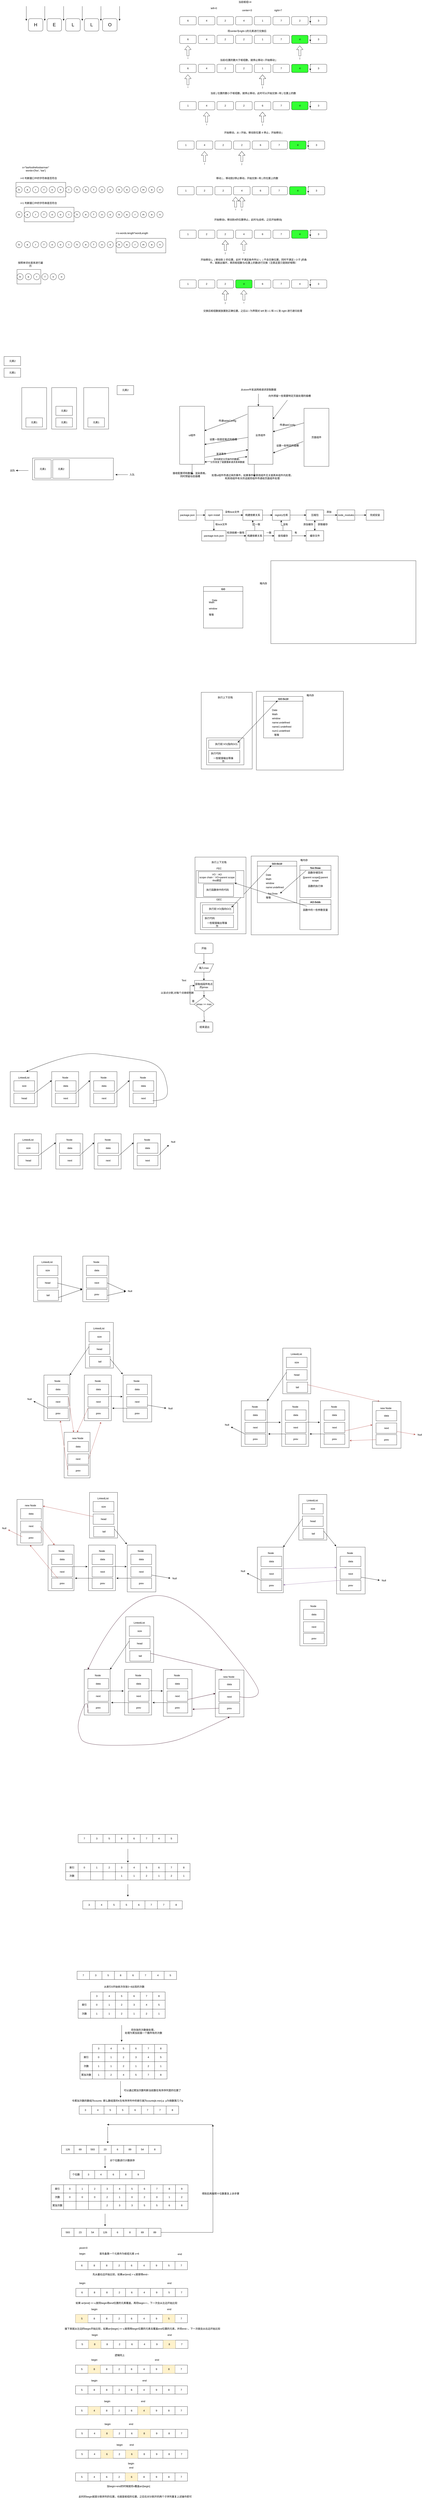 <mxfile version="21.3.0" type="github">
  <diagram id="wqfIGVAOcoQACKi1h8yn" name="Page-1">
    <mxGraphModel dx="1824" dy="760" grid="1" gridSize="10" guides="1" tooltips="1" connect="1" arrows="1" fold="1" page="1" pageScale="1" pageWidth="827" pageHeight="1169" math="0" shadow="0">
      <root>
        <mxCell id="0" />
        <mxCell id="1" parent="0" />
        <mxCell id="OHdh-0Ic4tBElt6N5R5b-25" value="" style="rounded=0;whiteSpace=wrap;html=1;" parent="1" vertex="1">
          <mxGeometry x="-750" y="890" width="240" height="70" as="geometry" />
        </mxCell>
        <mxCell id="44ngZScvTDAltiMoz4UV-2" value="6" style="rounded=1;whiteSpace=wrap;html=1;fillColor=none;" parent="1" vertex="1">
          <mxGeometry x="40" y="90" width="80" height="40" as="geometry" />
        </mxCell>
        <mxCell id="44ngZScvTDAltiMoz4UV-3" value="4" style="rounded=1;whiteSpace=wrap;html=1;" parent="1" vertex="1">
          <mxGeometry x="130" y="90" width="80" height="40" as="geometry" />
        </mxCell>
        <mxCell id="44ngZScvTDAltiMoz4UV-4" value="3" style="rounded=1;whiteSpace=wrap;html=1;" parent="1" vertex="1">
          <mxGeometry x="670" y="90" width="80" height="40" as="geometry" />
        </mxCell>
        <mxCell id="44ngZScvTDAltiMoz4UV-5" value="2" style="rounded=1;whiteSpace=wrap;html=1;" parent="1" vertex="1">
          <mxGeometry x="580" y="90" width="80" height="40" as="geometry" />
        </mxCell>
        <mxCell id="44ngZScvTDAltiMoz4UV-6" value="7" style="rounded=1;whiteSpace=wrap;html=1;" parent="1" vertex="1">
          <mxGeometry x="490" y="90" width="80" height="40" as="geometry" />
        </mxCell>
        <mxCell id="44ngZScvTDAltiMoz4UV-7" value="1" style="rounded=1;whiteSpace=wrap;html=1;" parent="1" vertex="1">
          <mxGeometry x="400" y="90" width="80" height="40" as="geometry" />
        </mxCell>
        <mxCell id="44ngZScvTDAltiMoz4UV-8" value="4" style="rounded=1;whiteSpace=wrap;html=1;" parent="1" vertex="1">
          <mxGeometry x="310" y="90" width="80" height="40" as="geometry" />
        </mxCell>
        <mxCell id="44ngZScvTDAltiMoz4UV-9" value="2" style="rounded=1;whiteSpace=wrap;html=1;" parent="1" vertex="1">
          <mxGeometry x="220" y="90" width="80" height="40" as="geometry" />
        </mxCell>
        <mxCell id="44ngZScvTDAltiMoz4UV-11" style="edgeStyle=orthogonalEdgeStyle;rounded=0;orthogonalLoop=1;jettySize=auto;html=1;exitX=0.25;exitY=0;exitDx=0;exitDy=0;entryX=0;entryY=0.75;entryDx=0;entryDy=0;" parent="1" source="44ngZScvTDAltiMoz4UV-4" target="44ngZScvTDAltiMoz4UV-4" edge="1">
          <mxGeometry relative="1" as="geometry" />
        </mxCell>
        <mxCell id="44ngZScvTDAltiMoz4UV-76" value="当前枢纽=4" style="text;html=1;strokeColor=none;fillColor=none;align=center;verticalAlign=middle;whiteSpace=wrap;rounded=0;" parent="1" vertex="1">
          <mxGeometry x="280" y="10" width="150" height="20" as="geometry" />
        </mxCell>
        <mxCell id="44ngZScvTDAltiMoz4UV-77" value="将center与right-1的元素进行交换后" style="text;html=1;strokeColor=none;fillColor=none;align=center;verticalAlign=middle;whiteSpace=wrap;rounded=0;" parent="1" vertex="1">
          <mxGeometry x="260" y="150" width="210" height="20" as="geometry" />
        </mxCell>
        <mxCell id="44ngZScvTDAltiMoz4UV-78" value="left=0" style="text;html=1;strokeColor=none;fillColor=none;align=center;verticalAlign=middle;whiteSpace=wrap;rounded=0;" parent="1" vertex="1">
          <mxGeometry x="130" y="40" width="150" height="20" as="geometry" />
        </mxCell>
        <mxCell id="44ngZScvTDAltiMoz4UV-79" value="center=3" style="text;html=1;strokeColor=none;fillColor=none;align=center;verticalAlign=middle;whiteSpace=wrap;rounded=0;" parent="1" vertex="1">
          <mxGeometry x="290" y="50" width="150" height="20" as="geometry" />
        </mxCell>
        <mxCell id="44ngZScvTDAltiMoz4UV-80" value="right=7" style="text;html=1;strokeColor=none;fillColor=none;align=center;verticalAlign=middle;whiteSpace=wrap;rounded=0;" parent="1" vertex="1">
          <mxGeometry x="440" y="50" width="150" height="20" as="geometry" />
        </mxCell>
        <mxCell id="44ngZScvTDAltiMoz4UV-81" value="6" style="rounded=1;whiteSpace=wrap;html=1;fillColor=none;" parent="1" vertex="1">
          <mxGeometry x="40" y="180" width="80" height="40" as="geometry" />
        </mxCell>
        <mxCell id="44ngZScvTDAltiMoz4UV-82" value="4" style="rounded=1;whiteSpace=wrap;html=1;" parent="1" vertex="1">
          <mxGeometry x="130" y="180" width="80" height="40" as="geometry" />
        </mxCell>
        <mxCell id="44ngZScvTDAltiMoz4UV-83" value="3" style="rounded=1;whiteSpace=wrap;html=1;" parent="1" vertex="1">
          <mxGeometry x="670" y="180" width="80" height="40" as="geometry" />
        </mxCell>
        <mxCell id="44ngZScvTDAltiMoz4UV-84" value="4" style="rounded=1;whiteSpace=wrap;html=1;fillColor=#33FF33;" parent="1" vertex="1">
          <mxGeometry x="580" y="180" width="80" height="40" as="geometry" />
        </mxCell>
        <mxCell id="44ngZScvTDAltiMoz4UV-85" value="7" style="rounded=1;whiteSpace=wrap;html=1;" parent="1" vertex="1">
          <mxGeometry x="490" y="180" width="80" height="40" as="geometry" />
        </mxCell>
        <mxCell id="44ngZScvTDAltiMoz4UV-86" value="1" style="rounded=1;whiteSpace=wrap;html=1;" parent="1" vertex="1">
          <mxGeometry x="400" y="180" width="80" height="40" as="geometry" />
        </mxCell>
        <mxCell id="44ngZScvTDAltiMoz4UV-87" value="2" style="rounded=1;whiteSpace=wrap;html=1;" parent="1" vertex="1">
          <mxGeometry x="310" y="180" width="80" height="40" as="geometry" />
        </mxCell>
        <mxCell id="44ngZScvTDAltiMoz4UV-88" value="2" style="rounded=1;whiteSpace=wrap;html=1;" parent="1" vertex="1">
          <mxGeometry x="220" y="180" width="80" height="40" as="geometry" />
        </mxCell>
        <mxCell id="44ngZScvTDAltiMoz4UV-89" style="edgeStyle=orthogonalEdgeStyle;rounded=0;orthogonalLoop=1;jettySize=auto;html=1;exitX=0.25;exitY=0;exitDx=0;exitDy=0;entryX=0;entryY=0.75;entryDx=0;entryDy=0;" parent="1" source="44ngZScvTDAltiMoz4UV-83" target="44ngZScvTDAltiMoz4UV-83" edge="1">
          <mxGeometry relative="1" as="geometry" />
        </mxCell>
        <mxCell id="44ngZScvTDAltiMoz4UV-90" value="" style="shape=flexArrow;endArrow=classic;html=1;" parent="1" edge="1">
          <mxGeometry width="50" height="50" relative="1" as="geometry">
            <mxPoint x="80" y="280" as="sourcePoint" />
            <mxPoint x="79.5" y="230" as="targetPoint" />
          </mxGeometry>
        </mxCell>
        <mxCell id="44ngZScvTDAltiMoz4UV-91" value="i" style="text;html=1;strokeColor=none;fillColor=none;align=center;verticalAlign=middle;whiteSpace=wrap;rounded=0;" parent="1" vertex="1">
          <mxGeometry x="60" y="280" width="40" height="20" as="geometry" />
        </mxCell>
        <mxCell id="44ngZScvTDAltiMoz4UV-94" value="" style="shape=flexArrow;endArrow=classic;html=1;" parent="1" edge="1">
          <mxGeometry width="50" height="50" relative="1" as="geometry">
            <mxPoint x="620" y="280" as="sourcePoint" />
            <mxPoint x="619.5" y="230" as="targetPoint" />
          </mxGeometry>
        </mxCell>
        <mxCell id="44ngZScvTDAltiMoz4UV-95" value="j" style="text;html=1;strokeColor=none;fillColor=none;align=center;verticalAlign=middle;whiteSpace=wrap;rounded=0;" parent="1" vertex="1">
          <mxGeometry x="600" y="280" width="40" height="20" as="geometry" />
        </mxCell>
        <mxCell id="44ngZScvTDAltiMoz4UV-96" value="当前i位置的数大于枢纽数，就停止移动 i 开始移动 j" style="text;html=1;strokeColor=none;fillColor=none;align=center;verticalAlign=middle;whiteSpace=wrap;rounded=0;" parent="1" vertex="1">
          <mxGeometry x="220" y="290" width="300" height="20" as="geometry" />
        </mxCell>
        <mxCell id="44ngZScvTDAltiMoz4UV-111" value="6" style="rounded=1;whiteSpace=wrap;html=1;fillColor=none;" parent="1" vertex="1">
          <mxGeometry x="40" y="320" width="80" height="40" as="geometry" />
        </mxCell>
        <mxCell id="44ngZScvTDAltiMoz4UV-112" value="4" style="rounded=1;whiteSpace=wrap;html=1;" parent="1" vertex="1">
          <mxGeometry x="130" y="320" width="80" height="40" as="geometry" />
        </mxCell>
        <mxCell id="44ngZScvTDAltiMoz4UV-113" value="3" style="rounded=1;whiteSpace=wrap;html=1;" parent="1" vertex="1">
          <mxGeometry x="670" y="320" width="80" height="40" as="geometry" />
        </mxCell>
        <mxCell id="44ngZScvTDAltiMoz4UV-114" value="4" style="rounded=1;whiteSpace=wrap;html=1;fillColor=#33FF33;" parent="1" vertex="1">
          <mxGeometry x="580" y="320" width="80" height="40" as="geometry" />
        </mxCell>
        <mxCell id="44ngZScvTDAltiMoz4UV-115" value="7" style="rounded=1;whiteSpace=wrap;html=1;" parent="1" vertex="1">
          <mxGeometry x="490" y="320" width="80" height="40" as="geometry" />
        </mxCell>
        <mxCell id="44ngZScvTDAltiMoz4UV-116" value="1" style="rounded=1;whiteSpace=wrap;html=1;" parent="1" vertex="1">
          <mxGeometry x="400" y="320" width="80" height="40" as="geometry" />
        </mxCell>
        <mxCell id="44ngZScvTDAltiMoz4UV-117" value="2" style="rounded=1;whiteSpace=wrap;html=1;" parent="1" vertex="1">
          <mxGeometry x="310" y="320" width="80" height="40" as="geometry" />
        </mxCell>
        <mxCell id="44ngZScvTDAltiMoz4UV-118" value="2" style="rounded=1;whiteSpace=wrap;html=1;" parent="1" vertex="1">
          <mxGeometry x="220" y="320" width="80" height="40" as="geometry" />
        </mxCell>
        <mxCell id="44ngZScvTDAltiMoz4UV-119" style="edgeStyle=orthogonalEdgeStyle;rounded=0;orthogonalLoop=1;jettySize=auto;html=1;exitX=0.25;exitY=0;exitDx=0;exitDy=0;entryX=0;entryY=0.75;entryDx=0;entryDy=0;" parent="1" source="44ngZScvTDAltiMoz4UV-113" target="44ngZScvTDAltiMoz4UV-113" edge="1">
          <mxGeometry relative="1" as="geometry" />
        </mxCell>
        <mxCell id="44ngZScvTDAltiMoz4UV-120" value="" style="shape=flexArrow;endArrow=classic;html=1;" parent="1" edge="1">
          <mxGeometry width="50" height="50" relative="1" as="geometry">
            <mxPoint x="80" y="420" as="sourcePoint" />
            <mxPoint x="79.5" y="370" as="targetPoint" />
          </mxGeometry>
        </mxCell>
        <mxCell id="44ngZScvTDAltiMoz4UV-121" value="i" style="text;html=1;strokeColor=none;fillColor=none;align=center;verticalAlign=middle;whiteSpace=wrap;rounded=0;" parent="1" vertex="1">
          <mxGeometry x="60" y="420" width="40" height="20" as="geometry" />
        </mxCell>
        <mxCell id="44ngZScvTDAltiMoz4UV-122" value="" style="shape=flexArrow;endArrow=classic;html=1;" parent="1" edge="1">
          <mxGeometry width="50" height="50" relative="1" as="geometry">
            <mxPoint x="440" y="420" as="sourcePoint" />
            <mxPoint x="439.5" y="370" as="targetPoint" />
            <Array as="points">
              <mxPoint x="440" y="400" />
            </Array>
          </mxGeometry>
        </mxCell>
        <mxCell id="44ngZScvTDAltiMoz4UV-123" value="j" style="text;html=1;strokeColor=none;fillColor=none;align=center;verticalAlign=middle;whiteSpace=wrap;rounded=0;" parent="1" vertex="1">
          <mxGeometry x="420" y="420" width="40" height="20" as="geometry" />
        </mxCell>
        <mxCell id="44ngZScvTDAltiMoz4UV-124" value="当前 j 位置的数小于枢纽数，就停止移动，此时可以开始交换 i 和 j 位置上的数" style="text;html=1;strokeColor=none;fillColor=none;align=center;verticalAlign=middle;whiteSpace=wrap;rounded=0;" parent="1" vertex="1">
          <mxGeometry x="180" y="450" width="430" height="20" as="geometry" />
        </mxCell>
        <mxCell id="44ngZScvTDAltiMoz4UV-136" value="1" style="rounded=1;whiteSpace=wrap;html=1;fillColor=none;" parent="1" vertex="1">
          <mxGeometry x="40" y="500" width="80" height="40" as="geometry" />
        </mxCell>
        <mxCell id="44ngZScvTDAltiMoz4UV-137" value="4" style="rounded=1;whiteSpace=wrap;html=1;" parent="1" vertex="1">
          <mxGeometry x="130" y="500" width="80" height="40" as="geometry" />
        </mxCell>
        <mxCell id="44ngZScvTDAltiMoz4UV-138" value="3" style="rounded=1;whiteSpace=wrap;html=1;" parent="1" vertex="1">
          <mxGeometry x="670" y="500" width="80" height="40" as="geometry" />
        </mxCell>
        <mxCell id="44ngZScvTDAltiMoz4UV-139" value="4" style="rounded=1;whiteSpace=wrap;html=1;fillColor=#33FF33;" parent="1" vertex="1">
          <mxGeometry x="580" y="500" width="80" height="40" as="geometry" />
        </mxCell>
        <mxCell id="44ngZScvTDAltiMoz4UV-140" value="7" style="rounded=1;whiteSpace=wrap;html=1;" parent="1" vertex="1">
          <mxGeometry x="490" y="500" width="80" height="40" as="geometry" />
        </mxCell>
        <mxCell id="44ngZScvTDAltiMoz4UV-141" value="6" style="rounded=1;whiteSpace=wrap;html=1;" parent="1" vertex="1">
          <mxGeometry x="400" y="500" width="80" height="40" as="geometry" />
        </mxCell>
        <mxCell id="44ngZScvTDAltiMoz4UV-142" value="2" style="rounded=1;whiteSpace=wrap;html=1;" parent="1" vertex="1">
          <mxGeometry x="310" y="500" width="80" height="40" as="geometry" />
        </mxCell>
        <mxCell id="44ngZScvTDAltiMoz4UV-143" value="2" style="rounded=1;whiteSpace=wrap;html=1;" parent="1" vertex="1">
          <mxGeometry x="220" y="500" width="80" height="40" as="geometry" />
        </mxCell>
        <mxCell id="44ngZScvTDAltiMoz4UV-144" style="edgeStyle=orthogonalEdgeStyle;rounded=0;orthogonalLoop=1;jettySize=auto;html=1;exitX=0.25;exitY=0;exitDx=0;exitDy=0;entryX=0;entryY=0.75;entryDx=0;entryDy=0;" parent="1" source="44ngZScvTDAltiMoz4UV-138" target="44ngZScvTDAltiMoz4UV-138" edge="1">
          <mxGeometry relative="1" as="geometry" />
        </mxCell>
        <mxCell id="44ngZScvTDAltiMoz4UV-145" value="" style="shape=flexArrow;endArrow=classic;html=1;" parent="1" edge="1">
          <mxGeometry width="50" height="50" relative="1" as="geometry">
            <mxPoint x="170" y="600" as="sourcePoint" />
            <mxPoint x="169.5" y="550" as="targetPoint" />
          </mxGeometry>
        </mxCell>
        <mxCell id="44ngZScvTDAltiMoz4UV-146" value="i" style="text;html=1;strokeColor=none;fillColor=none;align=center;verticalAlign=middle;whiteSpace=wrap;rounded=0;" parent="1" vertex="1">
          <mxGeometry x="150" y="600" width="40" height="20" as="geometry" />
        </mxCell>
        <mxCell id="44ngZScvTDAltiMoz4UV-147" value="" style="shape=flexArrow;endArrow=classic;html=1;" parent="1" edge="1">
          <mxGeometry width="50" height="50" relative="1" as="geometry">
            <mxPoint x="440" y="600" as="sourcePoint" />
            <mxPoint x="439.5" y="550" as="targetPoint" />
            <Array as="points">
              <mxPoint x="440" y="580" />
            </Array>
          </mxGeometry>
        </mxCell>
        <mxCell id="44ngZScvTDAltiMoz4UV-148" value="j" style="text;html=1;strokeColor=none;fillColor=none;align=center;verticalAlign=middle;whiteSpace=wrap;rounded=0;" parent="1" vertex="1">
          <mxGeometry x="420" y="600" width="40" height="20" as="geometry" />
        </mxCell>
        <mxCell id="44ngZScvTDAltiMoz4UV-149" value="开始移动，从 i 开始，移动到位置 4 停止，开始移动 j" style="text;html=1;strokeColor=none;fillColor=none;align=center;verticalAlign=middle;whiteSpace=wrap;rounded=0;" parent="1" vertex="1">
          <mxGeometry x="180" y="640" width="430" height="20" as="geometry" />
        </mxCell>
        <mxCell id="44ngZScvTDAltiMoz4UV-150" value="1" style="rounded=1;whiteSpace=wrap;html=1;fillColor=none;" parent="1" vertex="1">
          <mxGeometry x="30" y="690" width="80" height="40" as="geometry" />
        </mxCell>
        <mxCell id="44ngZScvTDAltiMoz4UV-151" value="4" style="rounded=1;whiteSpace=wrap;html=1;" parent="1" vertex="1">
          <mxGeometry x="120" y="690" width="80" height="40" as="geometry" />
        </mxCell>
        <mxCell id="44ngZScvTDAltiMoz4UV-152" value="3" style="rounded=1;whiteSpace=wrap;html=1;" parent="1" vertex="1">
          <mxGeometry x="660" y="690" width="80" height="40" as="geometry" />
        </mxCell>
        <mxCell id="44ngZScvTDAltiMoz4UV-153" value="4" style="rounded=1;whiteSpace=wrap;html=1;fillColor=#33FF33;" parent="1" vertex="1">
          <mxGeometry x="570" y="690" width="80" height="40" as="geometry" />
        </mxCell>
        <mxCell id="44ngZScvTDAltiMoz4UV-154" value="7" style="rounded=1;whiteSpace=wrap;html=1;" parent="1" vertex="1">
          <mxGeometry x="480" y="690" width="80" height="40" as="geometry" />
        </mxCell>
        <mxCell id="44ngZScvTDAltiMoz4UV-155" value="6" style="rounded=1;whiteSpace=wrap;html=1;" parent="1" vertex="1">
          <mxGeometry x="390" y="690" width="80" height="40" as="geometry" />
        </mxCell>
        <mxCell id="44ngZScvTDAltiMoz4UV-156" value="2" style="rounded=1;whiteSpace=wrap;html=1;" parent="1" vertex="1">
          <mxGeometry x="300" y="690" width="80" height="40" as="geometry" />
        </mxCell>
        <mxCell id="44ngZScvTDAltiMoz4UV-157" value="2" style="rounded=1;whiteSpace=wrap;html=1;" parent="1" vertex="1">
          <mxGeometry x="210" y="690" width="80" height="40" as="geometry" />
        </mxCell>
        <mxCell id="44ngZScvTDAltiMoz4UV-158" style="edgeStyle=orthogonalEdgeStyle;rounded=0;orthogonalLoop=1;jettySize=auto;html=1;exitX=0.25;exitY=0;exitDx=0;exitDy=0;entryX=0;entryY=0.75;entryDx=0;entryDy=0;" parent="1" source="44ngZScvTDAltiMoz4UV-152" target="44ngZScvTDAltiMoz4UV-152" edge="1">
          <mxGeometry relative="1" as="geometry" />
        </mxCell>
        <mxCell id="44ngZScvTDAltiMoz4UV-159" value="" style="shape=flexArrow;endArrow=classic;html=1;" parent="1" edge="1">
          <mxGeometry width="50" height="50" relative="1" as="geometry">
            <mxPoint x="160" y="790" as="sourcePoint" />
            <mxPoint x="159.5" y="740" as="targetPoint" />
          </mxGeometry>
        </mxCell>
        <mxCell id="44ngZScvTDAltiMoz4UV-160" value="i" style="text;html=1;strokeColor=none;fillColor=none;align=center;verticalAlign=middle;whiteSpace=wrap;rounded=0;" parent="1" vertex="1">
          <mxGeometry x="140" y="790" width="40" height="20" as="geometry" />
        </mxCell>
        <mxCell id="44ngZScvTDAltiMoz4UV-161" value="" style="shape=flexArrow;endArrow=classic;html=1;" parent="1" edge="1">
          <mxGeometry width="50" height="50" relative="1" as="geometry">
            <mxPoint x="340" y="790" as="sourcePoint" />
            <mxPoint x="339.5" y="740" as="targetPoint" />
            <Array as="points">
              <mxPoint x="340" y="770" />
            </Array>
          </mxGeometry>
        </mxCell>
        <mxCell id="44ngZScvTDAltiMoz4UV-162" value="j" style="text;html=1;strokeColor=none;fillColor=none;align=center;verticalAlign=middle;whiteSpace=wrap;rounded=0;" parent="1" vertex="1">
          <mxGeometry x="320" y="790" width="40" height="20" as="geometry" />
        </mxCell>
        <mxCell id="44ngZScvTDAltiMoz4UV-163" value="移动 j ，移动到2停止移动，开始交换 i 和 j 的位置上的数" style="text;html=1;strokeColor=none;fillColor=none;align=center;verticalAlign=middle;whiteSpace=wrap;rounded=0;" parent="1" vertex="1">
          <mxGeometry x="151" y="860" width="430" height="20" as="geometry" />
        </mxCell>
        <mxCell id="44ngZScvTDAltiMoz4UV-164" value="1" style="rounded=1;whiteSpace=wrap;html=1;fillColor=none;" parent="1" vertex="1">
          <mxGeometry x="30" y="910" width="80" height="40" as="geometry" />
        </mxCell>
        <mxCell id="44ngZScvTDAltiMoz4UV-165" value="2" style="rounded=1;whiteSpace=wrap;html=1;" parent="1" vertex="1">
          <mxGeometry x="120" y="910" width="80" height="40" as="geometry" />
        </mxCell>
        <mxCell id="44ngZScvTDAltiMoz4UV-166" value="3" style="rounded=1;whiteSpace=wrap;html=1;" parent="1" vertex="1">
          <mxGeometry x="660" y="910" width="80" height="40" as="geometry" />
        </mxCell>
        <mxCell id="44ngZScvTDAltiMoz4UV-167" value="4" style="rounded=1;whiteSpace=wrap;html=1;fillColor=#33FF33;" parent="1" vertex="1">
          <mxGeometry x="570" y="910" width="80" height="40" as="geometry" />
        </mxCell>
        <mxCell id="44ngZScvTDAltiMoz4UV-168" value="7" style="rounded=1;whiteSpace=wrap;html=1;" parent="1" vertex="1">
          <mxGeometry x="480" y="910" width="80" height="40" as="geometry" />
        </mxCell>
        <mxCell id="44ngZScvTDAltiMoz4UV-169" value="6" style="rounded=1;whiteSpace=wrap;html=1;" parent="1" vertex="1">
          <mxGeometry x="390" y="910" width="80" height="40" as="geometry" />
        </mxCell>
        <mxCell id="44ngZScvTDAltiMoz4UV-170" value="4" style="rounded=1;whiteSpace=wrap;html=1;" parent="1" vertex="1">
          <mxGeometry x="300" y="910" width="80" height="40" as="geometry" />
        </mxCell>
        <mxCell id="44ngZScvTDAltiMoz4UV-171" value="2" style="rounded=1;whiteSpace=wrap;html=1;" parent="1" vertex="1">
          <mxGeometry x="210" y="910" width="80" height="40" as="geometry" />
        </mxCell>
        <mxCell id="44ngZScvTDAltiMoz4UV-172" style="edgeStyle=orthogonalEdgeStyle;rounded=0;orthogonalLoop=1;jettySize=auto;html=1;exitX=0.25;exitY=0;exitDx=0;exitDy=0;entryX=0;entryY=0.75;entryDx=0;entryDy=0;" parent="1" source="44ngZScvTDAltiMoz4UV-166" target="44ngZScvTDAltiMoz4UV-166" edge="1">
          <mxGeometry relative="1" as="geometry" />
        </mxCell>
        <mxCell id="44ngZScvTDAltiMoz4UV-173" value="" style="shape=flexArrow;endArrow=classic;html=1;" parent="1" edge="1">
          <mxGeometry width="50" height="50" relative="1" as="geometry">
            <mxPoint x="310" y="1010" as="sourcePoint" />
            <mxPoint x="309.5" y="960" as="targetPoint" />
          </mxGeometry>
        </mxCell>
        <mxCell id="44ngZScvTDAltiMoz4UV-174" value="i" style="text;html=1;strokeColor=none;fillColor=none;align=center;verticalAlign=middle;whiteSpace=wrap;rounded=0;" parent="1" vertex="1">
          <mxGeometry x="290" y="1010" width="40" height="20" as="geometry" />
        </mxCell>
        <mxCell id="44ngZScvTDAltiMoz4UV-175" value="" style="shape=flexArrow;endArrow=classic;html=1;" parent="1" edge="1">
          <mxGeometry width="50" height="50" relative="1" as="geometry">
            <mxPoint x="340" y="1010" as="sourcePoint" />
            <mxPoint x="339.5" y="960" as="targetPoint" />
            <Array as="points">
              <mxPoint x="340" y="990" />
            </Array>
          </mxGeometry>
        </mxCell>
        <mxCell id="44ngZScvTDAltiMoz4UV-176" value="j" style="text;html=1;strokeColor=none;fillColor=none;align=center;verticalAlign=middle;whiteSpace=wrap;rounded=0;" parent="1" vertex="1">
          <mxGeometry x="320" y="1010" width="40" height="20" as="geometry" />
        </mxCell>
        <mxCell id="44ngZScvTDAltiMoz4UV-177" value="开始移动i，移动到4的位置停止，此时与j会和，之后开始移动j" style="text;html=1;strokeColor=none;fillColor=none;align=center;verticalAlign=middle;whiteSpace=wrap;rounded=0;" parent="1" vertex="1">
          <mxGeometry x="155" y="1060" width="430" height="20" as="geometry" />
        </mxCell>
        <mxCell id="44ngZScvTDAltiMoz4UV-178" value="1" style="rounded=1;whiteSpace=wrap;html=1;fillColor=none;" parent="1" vertex="1">
          <mxGeometry x="40" y="1120" width="80" height="40" as="geometry" />
        </mxCell>
        <mxCell id="44ngZScvTDAltiMoz4UV-179" value="2" style="rounded=1;whiteSpace=wrap;html=1;" parent="1" vertex="1">
          <mxGeometry x="130" y="1120" width="80" height="40" as="geometry" />
        </mxCell>
        <mxCell id="44ngZScvTDAltiMoz4UV-180" value="3" style="rounded=1;whiteSpace=wrap;html=1;" parent="1" vertex="1">
          <mxGeometry x="670" y="1120" width="80" height="40" as="geometry" />
        </mxCell>
        <mxCell id="44ngZScvTDAltiMoz4UV-181" value="4" style="rounded=1;whiteSpace=wrap;html=1;fillColor=#33FF33;" parent="1" vertex="1">
          <mxGeometry x="580" y="1120" width="80" height="40" as="geometry" />
        </mxCell>
        <mxCell id="44ngZScvTDAltiMoz4UV-182" value="7" style="rounded=1;whiteSpace=wrap;html=1;" parent="1" vertex="1">
          <mxGeometry x="490" y="1120" width="80" height="40" as="geometry" />
        </mxCell>
        <mxCell id="44ngZScvTDAltiMoz4UV-183" value="6" style="rounded=1;whiteSpace=wrap;html=1;" parent="1" vertex="1">
          <mxGeometry x="400" y="1120" width="80" height="40" as="geometry" />
        </mxCell>
        <mxCell id="44ngZScvTDAltiMoz4UV-184" value="4" style="rounded=1;whiteSpace=wrap;html=1;" parent="1" vertex="1">
          <mxGeometry x="310" y="1120" width="80" height="40" as="geometry" />
        </mxCell>
        <mxCell id="44ngZScvTDAltiMoz4UV-185" value="2" style="rounded=1;whiteSpace=wrap;html=1;" parent="1" vertex="1">
          <mxGeometry x="220" y="1120" width="80" height="40" as="geometry" />
        </mxCell>
        <mxCell id="44ngZScvTDAltiMoz4UV-186" style="edgeStyle=orthogonalEdgeStyle;rounded=0;orthogonalLoop=1;jettySize=auto;html=1;exitX=0.25;exitY=0;exitDx=0;exitDy=0;entryX=0;entryY=0.75;entryDx=0;entryDy=0;" parent="1" source="44ngZScvTDAltiMoz4UV-180" target="44ngZScvTDAltiMoz4UV-180" edge="1">
          <mxGeometry relative="1" as="geometry" />
        </mxCell>
        <mxCell id="44ngZScvTDAltiMoz4UV-187" value="" style="shape=flexArrow;endArrow=classic;html=1;" parent="1" edge="1">
          <mxGeometry width="50" height="50" relative="1" as="geometry">
            <mxPoint x="350" y="1219" as="sourcePoint" />
            <mxPoint x="349.5" y="1169" as="targetPoint" />
          </mxGeometry>
        </mxCell>
        <mxCell id="44ngZScvTDAltiMoz4UV-188" value="i" style="text;html=1;strokeColor=none;fillColor=none;align=center;verticalAlign=middle;whiteSpace=wrap;rounded=0;" parent="1" vertex="1">
          <mxGeometry x="330" y="1220" width="40" height="20" as="geometry" />
        </mxCell>
        <mxCell id="44ngZScvTDAltiMoz4UV-189" value="" style="shape=flexArrow;endArrow=classic;html=1;" parent="1" edge="1">
          <mxGeometry width="50" height="50" relative="1" as="geometry">
            <mxPoint x="260.5" y="1219" as="sourcePoint" />
            <mxPoint x="260" y="1169" as="targetPoint" />
            <Array as="points">
              <mxPoint x="260.5" y="1199" />
            </Array>
          </mxGeometry>
        </mxCell>
        <mxCell id="44ngZScvTDAltiMoz4UV-191" value="开始移动 j，j 移动到 2 的位置，此时 不满足条件所以 i，j 不会交换位置，同时不满足 i 小于 j的条件，就跳出循环，再将枢纽数与i位置上的数进行交换（注意这里只是刚好相等）" style="text;html=1;strokeColor=none;fillColor=none;align=center;verticalAlign=middle;whiteSpace=wrap;rounded=0;strokeWidth=3;" parent="1" vertex="1">
          <mxGeometry x="140" y="1260" width="515" height="20" as="geometry" />
        </mxCell>
        <mxCell id="44ngZScvTDAltiMoz4UV-193" value="j" style="text;html=1;strokeColor=none;fillColor=none;align=center;verticalAlign=middle;whiteSpace=wrap;rounded=0;" parent="1" vertex="1">
          <mxGeometry x="240" y="1220" width="40" height="20" as="geometry" />
        </mxCell>
        <mxCell id="44ngZScvTDAltiMoz4UV-194" value="1" style="rounded=1;whiteSpace=wrap;html=1;fillColor=none;" parent="1" vertex="1">
          <mxGeometry x="40" y="1360" width="80" height="40" as="geometry" />
        </mxCell>
        <mxCell id="44ngZScvTDAltiMoz4UV-195" value="2" style="rounded=1;whiteSpace=wrap;html=1;" parent="1" vertex="1">
          <mxGeometry x="130" y="1360" width="80" height="40" as="geometry" />
        </mxCell>
        <mxCell id="44ngZScvTDAltiMoz4UV-196" value="3" style="rounded=1;whiteSpace=wrap;html=1;" parent="1" vertex="1">
          <mxGeometry x="670" y="1360" width="80" height="40" as="geometry" />
        </mxCell>
        <mxCell id="44ngZScvTDAltiMoz4UV-197" value="4" style="rounded=1;whiteSpace=wrap;html=1;fillColor=#33FF33;" parent="1" vertex="1">
          <mxGeometry x="310" y="1360" width="80" height="40" as="geometry" />
        </mxCell>
        <mxCell id="44ngZScvTDAltiMoz4UV-198" value="7" style="rounded=1;whiteSpace=wrap;html=1;" parent="1" vertex="1">
          <mxGeometry x="490" y="1360" width="80" height="40" as="geometry" />
        </mxCell>
        <mxCell id="44ngZScvTDAltiMoz4UV-199" value="6" style="rounded=1;whiteSpace=wrap;html=1;" parent="1" vertex="1">
          <mxGeometry x="400" y="1360" width="80" height="40" as="geometry" />
        </mxCell>
        <mxCell id="44ngZScvTDAltiMoz4UV-200" value="4" style="rounded=1;whiteSpace=wrap;html=1;" parent="1" vertex="1">
          <mxGeometry x="580" y="1360" width="80" height="40" as="geometry" />
        </mxCell>
        <mxCell id="44ngZScvTDAltiMoz4UV-201" value="2" style="rounded=1;whiteSpace=wrap;html=1;" parent="1" vertex="1">
          <mxGeometry x="220" y="1360" width="80" height="40" as="geometry" />
        </mxCell>
        <mxCell id="44ngZScvTDAltiMoz4UV-202" style="edgeStyle=orthogonalEdgeStyle;rounded=0;orthogonalLoop=1;jettySize=auto;html=1;exitX=0.25;exitY=0;exitDx=0;exitDy=0;entryX=0;entryY=0.75;entryDx=0;entryDy=0;" parent="1" source="44ngZScvTDAltiMoz4UV-196" target="44ngZScvTDAltiMoz4UV-196" edge="1">
          <mxGeometry relative="1" as="geometry" />
        </mxCell>
        <mxCell id="44ngZScvTDAltiMoz4UV-203" value="" style="shape=flexArrow;endArrow=classic;html=1;" parent="1" edge="1">
          <mxGeometry width="50" height="50" relative="1" as="geometry">
            <mxPoint x="350" y="1459" as="sourcePoint" />
            <mxPoint x="349.5" y="1409" as="targetPoint" />
          </mxGeometry>
        </mxCell>
        <mxCell id="44ngZScvTDAltiMoz4UV-204" value="i" style="text;html=1;strokeColor=none;fillColor=none;align=center;verticalAlign=middle;whiteSpace=wrap;rounded=0;" parent="1" vertex="1">
          <mxGeometry x="330" y="1460" width="40" height="20" as="geometry" />
        </mxCell>
        <mxCell id="44ngZScvTDAltiMoz4UV-205" value="" style="shape=flexArrow;endArrow=classic;html=1;" parent="1" edge="1">
          <mxGeometry width="50" height="50" relative="1" as="geometry">
            <mxPoint x="260.5" y="1459" as="sourcePoint" />
            <mxPoint x="260" y="1409" as="targetPoint" />
            <Array as="points">
              <mxPoint x="260.5" y="1439" />
            </Array>
          </mxGeometry>
        </mxCell>
        <mxCell id="44ngZScvTDAltiMoz4UV-206" value="j" style="text;html=1;strokeColor=none;fillColor=none;align=center;verticalAlign=middle;whiteSpace=wrap;rounded=0;" parent="1" vertex="1">
          <mxGeometry x="240" y="1460" width="40" height="20" as="geometry" />
        </mxCell>
        <mxCell id="44ngZScvTDAltiMoz4UV-207" value="交换后枢纽数就放置到正确位置，之后以 i 为界限对 left 到 i-1 和 i+1 到 right 进行递归处理" style="text;html=1;strokeColor=none;fillColor=none;align=center;verticalAlign=middle;whiteSpace=wrap;rounded=0;" parent="1" vertex="1">
          <mxGeometry x="125" y="1500" width="535" height="20" as="geometry" />
        </mxCell>
        <mxCell id="T6AObiZFhf3lDvR5Dfi0-2" value="ui组件" style="rounded=0;whiteSpace=wrap;html=1;" parent="1" vertex="1">
          <mxGeometry x="40" y="1970" width="120" height="280" as="geometry" />
        </mxCell>
        <mxCell id="T6AObiZFhf3lDvR5Dfi0-3" value="业务组件" style="rounded=0;whiteSpace=wrap;html=1;" parent="1" vertex="1">
          <mxGeometry x="370" y="1970" width="120" height="280" as="geometry" />
        </mxCell>
        <mxCell id="T6AObiZFhf3lDvR5Dfi0-4" value="页面组件" style="rounded=0;whiteSpace=wrap;html=1;" parent="1" vertex="1">
          <mxGeometry x="640" y="1980" width="120" height="280" as="geometry" />
        </mxCell>
        <mxCell id="T6AObiZFhf3lDvR5Dfi0-5" value="" style="endArrow=classic;html=1;rounded=0;exitX=0;exitY=0.25;exitDx=0;exitDy=0;" parent="1" source="T6AObiZFhf3lDvR5Dfi0-4" target="T6AObiZFhf3lDvR5Dfi0-3" edge="1">
          <mxGeometry width="50" height="50" relative="1" as="geometry">
            <mxPoint x="600" y="2070" as="sourcePoint" />
            <mxPoint x="650" y="2020" as="targetPoint" />
            <Array as="points">
              <mxPoint x="570" y="2070" />
            </Array>
          </mxGeometry>
        </mxCell>
        <mxCell id="T6AObiZFhf3lDvR5Dfi0-6" value="传递tabConfig" style="text;html=1;align=center;verticalAlign=middle;resizable=0;points=[];autosize=1;strokeColor=none;fillColor=none;" parent="1" vertex="1">
          <mxGeometry x="515" y="2050" width="90" height="20" as="geometry" />
        </mxCell>
        <mxCell id="T6AObiZFhf3lDvR5Dfi0-7" value="" style="endArrow=classic;html=1;rounded=0;entryX=1.007;entryY=0.804;entryDx=0;entryDy=0;entryPerimeter=0;exitX=-0.03;exitY=0.571;exitDx=0;exitDy=0;exitPerimeter=0;" parent="1" source="T6AObiZFhf3lDvR5Dfi0-4" target="T6AObiZFhf3lDvR5Dfi0-3" edge="1">
          <mxGeometry width="50" height="50" relative="1" as="geometry">
            <mxPoint x="600" y="2200" as="sourcePoint" />
            <mxPoint x="650" y="2150" as="targetPoint" />
          </mxGeometry>
        </mxCell>
        <mxCell id="T6AObiZFhf3lDvR5Dfi0-8" value="设置一些特定的插槽" style="text;html=1;align=center;verticalAlign=middle;resizable=0;points=[];autosize=1;strokeColor=none;fillColor=none;" parent="1" vertex="1">
          <mxGeometry x="500" y="2150" width="120" height="20" as="geometry" />
        </mxCell>
        <mxCell id="T6AObiZFhf3lDvR5Dfi0-9" value="" style="endArrow=classic;html=1;rounded=0;entryX=0.413;entryY=-0.002;entryDx=0;entryDy=0;entryPerimeter=0;" parent="1" target="T6AObiZFhf3lDvR5Dfi0-3" edge="1">
          <mxGeometry width="50" height="50" relative="1" as="geometry">
            <mxPoint x="420" y="1910" as="sourcePoint" />
            <mxPoint x="470" y="1860" as="targetPoint" />
          </mxGeometry>
        </mxCell>
        <mxCell id="T6AObiZFhf3lDvR5Dfi0-10" value="从store中发送网络请求获取数据" style="text;html=1;align=center;verticalAlign=middle;resizable=0;points=[];autosize=1;strokeColor=none;fillColor=none;" parent="1" vertex="1">
          <mxGeometry x="325" y="1880" width="190" height="20" as="geometry" />
        </mxCell>
        <mxCell id="T6AObiZFhf3lDvR5Dfi0-11" value="" style="endArrow=classic;html=1;rounded=0;exitX=-0.027;exitY=0.135;exitDx=0;exitDy=0;exitPerimeter=0;" parent="1" source="T6AObiZFhf3lDvR5Dfi0-3" target="T6AObiZFhf3lDvR5Dfi0-2" edge="1">
          <mxGeometry width="50" height="50" relative="1" as="geometry">
            <mxPoint x="310" y="2040" as="sourcePoint" />
            <mxPoint x="360" y="1990" as="targetPoint" />
            <Array as="points">
              <mxPoint x="290" y="2040" />
            </Array>
          </mxGeometry>
        </mxCell>
        <mxCell id="T6AObiZFhf3lDvR5Dfi0-12" value="传递tableConfig" style="text;html=1;align=center;verticalAlign=middle;resizable=0;points=[];autosize=1;strokeColor=none;fillColor=none;" parent="1" vertex="1">
          <mxGeometry x="220" y="2030" width="100" height="20" as="geometry" />
        </mxCell>
        <mxCell id="T6AObiZFhf3lDvR5Dfi0-13" value="" style="endArrow=classic;html=1;rounded=0;entryX=0.997;entryY=0.658;entryDx=0;entryDy=0;entryPerimeter=0;" parent="1" source="T6AObiZFhf3lDvR5Dfi0-3" target="T6AObiZFhf3lDvR5Dfi0-2" edge="1">
          <mxGeometry width="50" height="50" relative="1" as="geometry">
            <mxPoint x="320" y="2170" as="sourcePoint" />
            <mxPoint x="370" y="2120" as="targetPoint" />
          </mxGeometry>
        </mxCell>
        <mxCell id="T6AObiZFhf3lDvR5Dfi0-14" value="设置一些固定格式的插槽" style="text;html=1;align=center;verticalAlign=middle;resizable=0;points=[];autosize=1;strokeColor=none;fillColor=none;" parent="1" vertex="1">
          <mxGeometry x="175" y="2120" width="150" height="20" as="geometry" />
        </mxCell>
        <mxCell id="T6AObiZFhf3lDvR5Dfi0-15" value="" style="endArrow=classic;html=1;rounded=0;exitX=1.017;exitY=0.881;exitDx=0;exitDy=0;exitPerimeter=0;entryX=0;entryY=0.75;entryDx=0;entryDy=0;" parent="1" source="T6AObiZFhf3lDvR5Dfi0-2" target="T6AObiZFhf3lDvR5Dfi0-3" edge="1">
          <mxGeometry width="50" height="50" relative="1" as="geometry">
            <mxPoint x="260" y="2240" as="sourcePoint" />
            <mxPoint x="310" y="2190" as="targetPoint" />
          </mxGeometry>
        </mxCell>
        <mxCell id="T6AObiZFhf3lDvR5Dfi0-16" value="发送事件" style="text;html=1;align=center;verticalAlign=middle;resizable=0;points=[];autosize=1;strokeColor=none;fillColor=none;" parent="1" vertex="1">
          <mxGeometry x="210" y="2190" width="60" height="20" as="geometry" />
        </mxCell>
        <mxCell id="T6AObiZFhf3lDvR5Dfi0-17" value="" style="endArrow=classic;html=1;rounded=0;exitX=0.25;exitY=1;exitDx=0;exitDy=0;" parent="1" source="T6AObiZFhf3lDvR5Dfi0-3" edge="1">
          <mxGeometry width="50" height="50" relative="1" as="geometry">
            <mxPoint x="390" y="2320" as="sourcePoint" />
            <mxPoint x="400" y="2310" as="targetPoint" />
          </mxGeometry>
        </mxCell>
        <mxCell id="T6AObiZFhf3lDvR5Dfi0-18" value="处理ui组件传递过来的事件，如果事件和其他组件无关就再本组件内处理，&lt;br&gt;和其他组件有关的话就将组件传递给页面组件处理" style="text;html=1;align=center;verticalAlign=middle;resizable=0;points=[];autosize=1;strokeColor=none;fillColor=none;" parent="1" vertex="1">
          <mxGeometry x="185" y="2295" width="410" height="30" as="geometry" />
        </mxCell>
        <mxCell id="T6AObiZFhf3lDvR5Dfi0-19" value="" style="endArrow=classic;startArrow=classic;html=1;rounded=0;entryX=-0.033;entryY=0.869;entryDx=0;entryDy=0;entryPerimeter=0;exitX=1.003;exitY=0.961;exitDx=0;exitDy=0;exitPerimeter=0;" parent="1" source="T6AObiZFhf3lDvR5Dfi0-2" target="T6AObiZFhf3lDvR5Dfi0-3" edge="1">
          <mxGeometry width="50" height="50" relative="1" as="geometry">
            <mxPoint x="260" y="2260" as="sourcePoint" />
            <mxPoint x="310" y="2210" as="targetPoint" />
          </mxGeometry>
        </mxCell>
        <mxCell id="T6AObiZFhf3lDvR5Dfi0-20" value="双向绑定分页操作的数据，&lt;br&gt;分页改变了就要重新请求表单数据" style="edgeLabel;html=1;align=center;verticalAlign=middle;resizable=0;points=[];" parent="T6AObiZFhf3lDvR5Dfi0-19" vertex="1" connectable="0">
          <mxGeometry x="-0.221" y="-3" relative="1" as="geometry">
            <mxPoint x="29" as="offset" />
          </mxGeometry>
        </mxCell>
        <mxCell id="T6AObiZFhf3lDvR5Dfi0-21" value="" style="endArrow=classic;html=1;rounded=0;" parent="1" source="T6AObiZFhf3lDvR5Dfi0-2" edge="1">
          <mxGeometry width="50" height="50" relative="1" as="geometry">
            <mxPoint x="80" y="2280" as="sourcePoint" />
            <mxPoint x="100" y="2300" as="targetPoint" />
          </mxGeometry>
        </mxCell>
        <mxCell id="T6AObiZFhf3lDvR5Dfi0-22" value="接收配置项和数据，渲染表格，&lt;br&gt;同时预留动态插槽" style="text;html=1;align=center;verticalAlign=middle;resizable=0;points=[];autosize=1;strokeColor=none;fillColor=none;" parent="1" vertex="1">
          <mxGeometry y="2285" width="180" height="30" as="geometry" />
        </mxCell>
        <mxCell id="T6AObiZFhf3lDvR5Dfi0-23" value="" style="endArrow=classic;html=1;rounded=0;" parent="1" target="T6AObiZFhf3lDvR5Dfi0-3" edge="1">
          <mxGeometry width="50" height="50" relative="1" as="geometry">
            <mxPoint x="560" y="1940" as="sourcePoint" />
            <mxPoint x="590" y="1900" as="targetPoint" />
          </mxGeometry>
        </mxCell>
        <mxCell id="T6AObiZFhf3lDvR5Dfi0-24" value="向外预留一些需要特定页面处理的插槽" style="text;html=1;align=center;verticalAlign=middle;resizable=0;points=[];autosize=1;strokeColor=none;fillColor=none;" parent="1" vertex="1">
          <mxGeometry x="460" y="1910" width="220" height="20" as="geometry" />
        </mxCell>
        <mxCell id="xT_BuAx1DICsugsQLFkq-6" style="edgeStyle=orthogonalEdgeStyle;rounded=0;orthogonalLoop=1;jettySize=auto;html=1;exitX=1;exitY=0.5;exitDx=0;exitDy=0;entryX=0;entryY=0.5;entryDx=0;entryDy=0;" parent="1" source="xT_BuAx1DICsugsQLFkq-3" target="xT_BuAx1DICsugsQLFkq-5" edge="1">
          <mxGeometry relative="1" as="geometry" />
        </mxCell>
        <mxCell id="xT_BuAx1DICsugsQLFkq-3" value="package.json" style="rounded=0;whiteSpace=wrap;html=1;" parent="1" vertex="1">
          <mxGeometry x="35" y="2470" width="85" height="50" as="geometry" />
        </mxCell>
        <mxCell id="xT_BuAx1DICsugsQLFkq-8" style="edgeStyle=orthogonalEdgeStyle;rounded=0;orthogonalLoop=1;jettySize=auto;html=1;exitX=1;exitY=0.5;exitDx=0;exitDy=0;entryX=0;entryY=0.5;entryDx=0;entryDy=0;" parent="1" source="xT_BuAx1DICsugsQLFkq-5" target="xT_BuAx1DICsugsQLFkq-7" edge="1">
          <mxGeometry relative="1" as="geometry" />
        </mxCell>
        <mxCell id="xT_BuAx1DICsugsQLFkq-11" style="edgeStyle=orthogonalEdgeStyle;rounded=0;orthogonalLoop=1;jettySize=auto;html=1;exitX=0.5;exitY=1;exitDx=0;exitDy=0;entryX=0.5;entryY=0;entryDx=0;entryDy=0;" parent="1" source="xT_BuAx1DICsugsQLFkq-5" target="xT_BuAx1DICsugsQLFkq-10" edge="1">
          <mxGeometry relative="1" as="geometry">
            <mxPoint x="205" y="2530" as="targetPoint" />
          </mxGeometry>
        </mxCell>
        <mxCell id="xT_BuAx1DICsugsQLFkq-5" value="npm install&lt;span style=&quot;color: rgba(0 , 0 , 0 , 0) ; font-family: monospace ; font-size: 0px&quot;&gt;%3CmxGraphModel%3E%3Croot%3E%3CmxCell%20id%3D%220%22%2F%3E%3CmxCell%20id%3D%221%22%20parent%3D%220%22%2F%3E%3CmxCell%20id%3D%222%22%20value%3D%22package.json%22%20style%3D%22rounded%3D0%3BwhiteSpace%3Dwrap%3Bhtml%3D1%3B%22%20vertex%3D%221%22%20parent%3D%221%22%3E%3CmxGeometry%20x%3D%2235%22%20y%3D%222470%22%20width%3D%2285%22%20height%3D%2250%22%20as%3D%22geometry%22%2F%3E%3C%2FmxCell%3E%3C%2Froot%3E%3C%2FmxGraphModel%3E&lt;/span&gt;" style="rounded=0;whiteSpace=wrap;html=1;" parent="1" vertex="1">
          <mxGeometry x="162.5" y="2470" width="85" height="50" as="geometry" />
        </mxCell>
        <mxCell id="xT_BuAx1DICsugsQLFkq-26" style="edgeStyle=orthogonalEdgeStyle;rounded=0;orthogonalLoop=1;jettySize=auto;html=1;entryX=0;entryY=0.5;entryDx=0;entryDy=0;" parent="1" source="xT_BuAx1DICsugsQLFkq-7" target="xT_BuAx1DICsugsQLFkq-25" edge="1">
          <mxGeometry relative="1" as="geometry" />
        </mxCell>
        <mxCell id="xT_BuAx1DICsugsQLFkq-7" value="构建依赖关系" style="rounded=0;whiteSpace=wrap;html=1;" parent="1" vertex="1">
          <mxGeometry x="345" y="2470" width="95" height="50" as="geometry" />
        </mxCell>
        <mxCell id="xT_BuAx1DICsugsQLFkq-9" value="没有lock文件" style="text;html=1;align=center;verticalAlign=middle;resizable=0;points=[];autosize=1;strokeColor=none;fillColor=none;" parent="1" vertex="1">
          <mxGeometry x="247.5" y="2470" width="90" height="20" as="geometry" />
        </mxCell>
        <mxCell id="xT_BuAx1DICsugsQLFkq-17" style="edgeStyle=orthogonalEdgeStyle;rounded=0;orthogonalLoop=1;jettySize=auto;html=1;" parent="1" source="xT_BuAx1DICsugsQLFkq-10" target="xT_BuAx1DICsugsQLFkq-16" edge="1">
          <mxGeometry relative="1" as="geometry">
            <mxPoint x="290" y="2595" as="targetPoint" />
          </mxGeometry>
        </mxCell>
        <mxCell id="xT_BuAx1DICsugsQLFkq-10" value="package-lock.json" style="rounded=0;whiteSpace=wrap;html=1;" parent="1" vertex="1">
          <mxGeometry x="146.25" y="2570" width="117.5" height="50" as="geometry" />
        </mxCell>
        <mxCell id="xT_BuAx1DICsugsQLFkq-12" value="有lock文件" style="text;html=1;align=center;verticalAlign=middle;resizable=0;points=[];autosize=1;strokeColor=none;fillColor=none;" parent="1" vertex="1">
          <mxGeometry x="205" y="2530" width="70" height="20" as="geometry" />
        </mxCell>
        <mxCell id="xT_BuAx1DICsugsQLFkq-19" style="edgeStyle=orthogonalEdgeStyle;rounded=0;orthogonalLoop=1;jettySize=auto;html=1;exitX=0.5;exitY=0;exitDx=0;exitDy=0;entryX=0.5;entryY=1;entryDx=0;entryDy=0;" parent="1" source="xT_BuAx1DICsugsQLFkq-16" target="xT_BuAx1DICsugsQLFkq-7" edge="1">
          <mxGeometry relative="1" as="geometry">
            <mxPoint x="390" y="2540" as="targetPoint" />
          </mxGeometry>
        </mxCell>
        <mxCell id="xT_BuAx1DICsugsQLFkq-22" style="edgeStyle=orthogonalEdgeStyle;rounded=0;orthogonalLoop=1;jettySize=auto;html=1;exitX=1;exitY=0.5;exitDx=0;exitDy=0;entryX=0;entryY=0.5;entryDx=0;entryDy=0;" parent="1" source="xT_BuAx1DICsugsQLFkq-16" target="xT_BuAx1DICsugsQLFkq-21" edge="1">
          <mxGeometry relative="1" as="geometry" />
        </mxCell>
        <mxCell id="xT_BuAx1DICsugsQLFkq-16" value="构建依赖关系" style="rounded=0;whiteSpace=wrap;html=1;" parent="1" vertex="1">
          <mxGeometry x="360" y="2570" width="85" height="50" as="geometry" />
        </mxCell>
        <mxCell id="xT_BuAx1DICsugsQLFkq-18" value="检测依赖一致性" style="text;html=1;align=center;verticalAlign=middle;resizable=0;points=[];autosize=1;strokeColor=none;fillColor=none;" parent="1" vertex="1">
          <mxGeometry x="260" y="2570" width="100" height="20" as="geometry" />
        </mxCell>
        <mxCell id="xT_BuAx1DICsugsQLFkq-20" value="不一致" style="text;html=1;align=center;verticalAlign=middle;resizable=0;points=[];autosize=1;strokeColor=none;fillColor=none;" parent="1" vertex="1">
          <mxGeometry x="385" y="2530" width="50" height="20" as="geometry" />
        </mxCell>
        <mxCell id="xT_BuAx1DICsugsQLFkq-27" style="edgeStyle=orthogonalEdgeStyle;rounded=0;orthogonalLoop=1;jettySize=auto;html=1;entryX=0.5;entryY=1;entryDx=0;entryDy=0;" parent="1" source="xT_BuAx1DICsugsQLFkq-21" target="xT_BuAx1DICsugsQLFkq-25" edge="1">
          <mxGeometry relative="1" as="geometry" />
        </mxCell>
        <mxCell id="xT_BuAx1DICsugsQLFkq-29" style="edgeStyle=orthogonalEdgeStyle;rounded=0;orthogonalLoop=1;jettySize=auto;html=1;entryX=0;entryY=0.5;entryDx=0;entryDy=0;" parent="1" source="xT_BuAx1DICsugsQLFkq-21" target="xT_BuAx1DICsugsQLFkq-24" edge="1">
          <mxGeometry relative="1" as="geometry" />
        </mxCell>
        <mxCell id="xT_BuAx1DICsugsQLFkq-21" value="查找缓存" style="rounded=0;whiteSpace=wrap;html=1;" parent="1" vertex="1">
          <mxGeometry x="496" y="2570" width="85" height="50" as="geometry" />
        </mxCell>
        <mxCell id="xT_BuAx1DICsugsQLFkq-23" value="一致" style="text;html=1;align=center;verticalAlign=middle;resizable=0;points=[];autosize=1;strokeColor=none;fillColor=none;" parent="1" vertex="1">
          <mxGeometry x="450" y="2570" width="40" height="20" as="geometry" />
        </mxCell>
        <mxCell id="xT_BuAx1DICsugsQLFkq-24" value="缓存文件&lt;span style=&quot;color: rgba(0 , 0 , 0 , 0) ; font-family: monospace ; font-size: 0px&quot;&gt;%3CmxGraphModel%3E%3Croot%3E%3CmxCell%20id%3D%220%22%2F%3E%3CmxCell%20id%3D%221%22%20parent%3D%220%22%2F%3E%3CmxCell%20id%3D%222%22%20value%3D%22%E6%9E%84%E5%BB%BA%E4%BE%9D%E8%B5%96%E5%85%B3%E7%B3%BB%22%20style%3D%22rounded%3D0%3BwhiteSpace%3Dwrap%3Bhtml%3D1%3B%22%20vertex%3D%221%22%20parent%3D%221%22%3E%3CmxGeometry%20x%3D%22650%22%20y%3D%222570%22%20width%3D%2285%22%20height%3D%2250%22%20as%3D%22geometry%22%2F%3E%3C%2FmxCell%3E%3C%2Froot%3E%3C%2FmxGraphModel%3E&lt;/span&gt;" style="rounded=0;whiteSpace=wrap;html=1;" parent="1" vertex="1">
          <mxGeometry x="650" y="2570" width="85" height="50" as="geometry" />
        </mxCell>
        <mxCell id="xT_BuAx1DICsugsQLFkq-32" style="edgeStyle=orthogonalEdgeStyle;rounded=0;orthogonalLoop=1;jettySize=auto;html=1;" parent="1" source="xT_BuAx1DICsugsQLFkq-25" target="xT_BuAx1DICsugsQLFkq-31" edge="1">
          <mxGeometry relative="1" as="geometry">
            <mxPoint x="600" y="2495" as="targetPoint" />
          </mxGeometry>
        </mxCell>
        <mxCell id="xT_BuAx1DICsugsQLFkq-25" value="registry仓库" style="rounded=0;whiteSpace=wrap;html=1;" parent="1" vertex="1">
          <mxGeometry x="487.5" y="2470" width="85" height="50" as="geometry" />
        </mxCell>
        <mxCell id="xT_BuAx1DICsugsQLFkq-28" value="没有" style="text;html=1;align=center;verticalAlign=middle;resizable=0;points=[];autosize=1;strokeColor=none;fillColor=none;" parent="1" vertex="1">
          <mxGeometry x="530" y="2530" width="40" height="20" as="geometry" />
        </mxCell>
        <mxCell id="xT_BuAx1DICsugsQLFkq-30" value="有" style="text;html=1;align=center;verticalAlign=middle;resizable=0;points=[];autosize=1;strokeColor=none;fillColor=none;" parent="1" vertex="1">
          <mxGeometry x="585" y="2570" width="30" height="20" as="geometry" />
        </mxCell>
        <mxCell id="xT_BuAx1DICsugsQLFkq-47" value="" style="edgeStyle=orthogonalEdgeStyle;rounded=0;orthogonalLoop=1;jettySize=auto;html=1;" parent="1" source="xT_BuAx1DICsugsQLFkq-31" target="xT_BuAx1DICsugsQLFkq-46" edge="1">
          <mxGeometry relative="1" as="geometry">
            <Array as="points">
              <mxPoint x="790" y="2495" />
              <mxPoint x="790" y="2495" />
            </Array>
          </mxGeometry>
        </mxCell>
        <mxCell id="xT_BuAx1DICsugsQLFkq-31" value="压缩包" style="rounded=0;whiteSpace=wrap;html=1;" parent="1" vertex="1">
          <mxGeometry x="650" y="2470" width="85" height="50" as="geometry" />
        </mxCell>
        <mxCell id="xT_BuAx1DICsugsQLFkq-42" value="" style="endArrow=classic;startArrow=classic;html=1;rounded=0;" parent="1" edge="1">
          <mxGeometry width="50" height="50" relative="1" as="geometry">
            <mxPoint x="692" y="2570" as="sourcePoint" />
            <mxPoint x="692" y="2520" as="targetPoint" />
            <Array as="points">
              <mxPoint x="692" y="2560" />
              <mxPoint x="692" y="2540" />
              <mxPoint x="692" y="2530" />
            </Array>
          </mxGeometry>
        </mxCell>
        <mxCell id="xT_BuAx1DICsugsQLFkq-44" value="获取缓存" style="text;html=1;align=center;verticalAlign=middle;resizable=0;points=[];autosize=1;strokeColor=none;fillColor=none;" parent="1" vertex="1">
          <mxGeometry x="700" y="2530" width="60" height="20" as="geometry" />
        </mxCell>
        <mxCell id="xT_BuAx1DICsugsQLFkq-45" value="添加缓存" style="text;html=1;align=center;verticalAlign=middle;resizable=0;points=[];autosize=1;strokeColor=none;fillColor=none;" parent="1" vertex="1">
          <mxGeometry x="630" y="2530" width="60" height="20" as="geometry" />
        </mxCell>
        <mxCell id="xT_BuAx1DICsugsQLFkq-50" value="" style="edgeStyle=orthogonalEdgeStyle;rounded=0;orthogonalLoop=1;jettySize=auto;html=1;" parent="1" source="xT_BuAx1DICsugsQLFkq-46" target="xT_BuAx1DICsugsQLFkq-49" edge="1">
          <mxGeometry relative="1" as="geometry">
            <Array as="points">
              <mxPoint x="930" y="2495" />
              <mxPoint x="930" y="2495" />
            </Array>
          </mxGeometry>
        </mxCell>
        <mxCell id="xT_BuAx1DICsugsQLFkq-46" value="node_modules" style="rounded=0;whiteSpace=wrap;html=1;" parent="1" vertex="1">
          <mxGeometry x="800" y="2470" width="85" height="50" as="geometry" />
        </mxCell>
        <mxCell id="xT_BuAx1DICsugsQLFkq-48" value="添加&lt;span style=&quot;color: rgba(0 , 0 , 0 , 0) ; font-family: monospace ; font-size: 0px&quot;&gt;%3CmxGraphModel%3E%3Croot%3E%3CmxCell%20id%3D%220%22%2F%3E%3CmxCell%20id%3D%221%22%20parent%3D%220%22%2F%3E%3CmxCell%20id%3D%222%22%20value%3D%22%E6%9E%84%E5%BB%BA%E4%BE%9D%E8%B5%96%E5%85%B3%E7%B3%BB%22%20style%3D%22rounded%3D0%3BwhiteSpace%3Dwrap%3Bhtml%3D1%3B%22%20vertex%3D%221%22%20parent%3D%221%22%3E%3CmxGeometry%20x%3D%22650%22%20y%3D%222570%22%20width%3D%2285%22%20height%3D%2250%22%20as%3D%22geometry%22%2F%3E%3C%2FmxCell%3E%3C%2Froot%3E%3C%2FmxGraphModel%3E&lt;/span&gt;" style="text;html=1;align=center;verticalAlign=middle;resizable=0;points=[];autosize=1;strokeColor=none;fillColor=none;" parent="1" vertex="1">
          <mxGeometry x="740" y="2470" width="40" height="20" as="geometry" />
        </mxCell>
        <mxCell id="xT_BuAx1DICsugsQLFkq-49" value="完成安装" style="rounded=0;whiteSpace=wrap;html=1;" parent="1" vertex="1">
          <mxGeometry x="940" y="2470" width="85" height="50" as="geometry" />
        </mxCell>
        <mxCell id="ZaY6KlRHhgt4aShnQv57-2" value="" style="rounded=0;whiteSpace=wrap;html=1;" parent="1" vertex="1">
          <mxGeometry x="480" y="2715" width="700" height="400" as="geometry" />
        </mxCell>
        <mxCell id="ZaY6KlRHhgt4aShnQv57-3" value="堆内存" style="text;html=1;strokeColor=none;fillColor=none;align=center;verticalAlign=middle;whiteSpace=wrap;rounded=0;" parent="1" vertex="1">
          <mxGeometry x="414" y="2810" width="60" height="30" as="geometry" />
        </mxCell>
        <mxCell id="ZaY6KlRHhgt4aShnQv57-4" value="GO" style="swimlane;" parent="1" vertex="1">
          <mxGeometry x="155" y="2840" width="190" height="200" as="geometry" />
        </mxCell>
        <mxCell id="ZaY6KlRHhgt4aShnQv57-5" value="Date" style="text;strokeColor=none;fillColor=none;align=left;verticalAlign=middle;spacingLeft=4;spacingRight=4;overflow=hidden;points=[[0,0.5],[1,0.5]];portConstraint=eastwest;rotatable=0;" parent="ZaY6KlRHhgt4aShnQv57-4" vertex="1">
          <mxGeometry x="35" y="50" width="80" height="30" as="geometry" />
        </mxCell>
        <mxCell id="ZaY6KlRHhgt4aShnQv57-8" value="window" style="text;strokeColor=none;fillColor=none;align=left;verticalAlign=middle;spacingLeft=4;spacingRight=4;overflow=hidden;points=[[0,0.5],[1,0.5]];portConstraint=eastwest;rotatable=0;" parent="ZaY6KlRHhgt4aShnQv57-4" vertex="1">
          <mxGeometry x="20" y="90" width="80" height="30" as="geometry" />
        </mxCell>
        <mxCell id="ZaY6KlRHhgt4aShnQv57-6" value="Math" style="text;strokeColor=none;fillColor=none;align=left;verticalAlign=middle;spacingLeft=4;spacingRight=4;overflow=hidden;points=[[0,0.5],[1,0.5]];portConstraint=eastwest;rotatable=0;" parent="1" vertex="1">
          <mxGeometry x="175" y="2900" width="80" height="30" as="geometry" />
        </mxCell>
        <mxCell id="ZaY6KlRHhgt4aShnQv57-11" value="等等" style="text;strokeColor=none;fillColor=none;align=left;verticalAlign=middle;spacingLeft=4;spacingRight=4;overflow=hidden;points=[[0,0.5],[1,0.5]];portConstraint=eastwest;rotatable=0;" parent="1" vertex="1">
          <mxGeometry x="175" y="2960" width="80" height="30" as="geometry" />
        </mxCell>
        <mxCell id="ZaY6KlRHhgt4aShnQv57-13" value="" style="rounded=0;whiteSpace=wrap;html=1;" parent="1" vertex="1">
          <mxGeometry x="410" y="3345" width="420" height="380" as="geometry" />
        </mxCell>
        <mxCell id="ZaY6KlRHhgt4aShnQv57-15" value="" style="rounded=0;whiteSpace=wrap;html=1;" parent="1" vertex="1">
          <mxGeometry x="144" y="3350" width="246" height="370" as="geometry" />
        </mxCell>
        <mxCell id="ZaY6KlRHhgt4aShnQv57-18" value="执行上下文栈" style="text;html=1;strokeColor=none;fillColor=none;align=center;verticalAlign=middle;whiteSpace=wrap;rounded=0;" parent="1" vertex="1">
          <mxGeometry x="215" y="3360" width="90" height="30" as="geometry" />
        </mxCell>
        <mxCell id="ZaY6KlRHhgt4aShnQv57-23" value="GO:0x10" style="swimlane;" parent="1" vertex="1">
          <mxGeometry x="445" y="3370" width="190" height="200" as="geometry" />
        </mxCell>
        <mxCell id="ZaY6KlRHhgt4aShnQv57-24" value="Date" style="text;strokeColor=none;fillColor=none;align=left;verticalAlign=middle;spacingLeft=4;spacingRight=4;overflow=hidden;points=[[0,0.5],[1,0.5]];portConstraint=eastwest;rotatable=0;" parent="ZaY6KlRHhgt4aShnQv57-23" vertex="1">
          <mxGeometry x="35" y="50" width="80" height="30" as="geometry" />
        </mxCell>
        <mxCell id="ZaY6KlRHhgt4aShnQv57-25" value="window" style="text;strokeColor=none;fillColor=none;align=left;verticalAlign=middle;spacingLeft=4;spacingRight=4;overflow=hidden;points=[[0,0.5],[1,0.5]];portConstraint=eastwest;rotatable=0;" parent="ZaY6KlRHhgt4aShnQv57-23" vertex="1">
          <mxGeometry x="35" y="90" width="80" height="30" as="geometry" />
        </mxCell>
        <mxCell id="ZaY6KlRHhgt4aShnQv57-26" value="Math" style="text;strokeColor=none;fillColor=none;align=left;verticalAlign=middle;spacingLeft=4;spacingRight=4;overflow=hidden;points=[[0,0.5],[1,0.5]];portConstraint=eastwest;rotatable=0;" parent="ZaY6KlRHhgt4aShnQv57-23" vertex="1">
          <mxGeometry x="35" y="70" width="80" height="30" as="geometry" />
        </mxCell>
        <mxCell id="ZaY6KlRHhgt4aShnQv57-27" value="等等" style="text;strokeColor=none;fillColor=none;align=left;verticalAlign=middle;spacingLeft=4;spacingRight=4;overflow=hidden;points=[[0,0.5],[1,0.5]];portConstraint=eastwest;rotatable=0;" parent="ZaY6KlRHhgt4aShnQv57-23" vertex="1">
          <mxGeometry x="45" y="170" width="80" height="30" as="geometry" />
        </mxCell>
        <mxCell id="ZaY6KlRHhgt4aShnQv57-28" value="name:undefined" style="text;strokeColor=none;fillColor=none;align=left;verticalAlign=middle;spacingLeft=4;spacingRight=4;overflow=hidden;points=[[0,0.5],[1,0.5]];portConstraint=eastwest;rotatable=0;" parent="ZaY6KlRHhgt4aShnQv57-23" vertex="1">
          <mxGeometry x="35" y="110" width="115" height="30" as="geometry" />
        </mxCell>
        <mxCell id="ZaY6KlRHhgt4aShnQv57-29" value="name1:undefined" style="text;strokeColor=none;fillColor=none;align=left;verticalAlign=middle;spacingLeft=4;spacingRight=4;overflow=hidden;points=[[0,0.5],[1,0.5]];portConstraint=eastwest;rotatable=0;" parent="ZaY6KlRHhgt4aShnQv57-23" vertex="1">
          <mxGeometry x="35" y="130" width="115" height="30" as="geometry" />
        </mxCell>
        <mxCell id="ZaY6KlRHhgt4aShnQv57-30" value="num1:undefined" style="text;strokeColor=none;fillColor=none;align=left;verticalAlign=middle;spacingLeft=4;spacingRight=4;overflow=hidden;points=[[0,0.5],[1,0.5]];portConstraint=eastwest;rotatable=0;" parent="ZaY6KlRHhgt4aShnQv57-23" vertex="1">
          <mxGeometry x="35" y="150" width="115" height="30" as="geometry" />
        </mxCell>
        <mxCell id="ZaY6KlRHhgt4aShnQv57-31" value="" style="rounded=0;whiteSpace=wrap;html=1;" parent="1" vertex="1">
          <mxGeometry x="170" y="3570" width="180" height="130" as="geometry" />
        </mxCell>
        <mxCell id="ZaY6KlRHhgt4aShnQv57-32" value="" style="rounded=0;whiteSpace=wrap;html=1;" parent="1" vertex="1">
          <mxGeometry x="180" y="3580" width="150" height="40" as="geometry" />
        </mxCell>
        <mxCell id="ZaY6KlRHhgt4aShnQv57-33" value="执行前:VO(指向GO)" style="text;html=1;strokeColor=none;fillColor=none;align=center;verticalAlign=middle;whiteSpace=wrap;rounded=0;" parent="1" vertex="1">
          <mxGeometry x="210" y="3585" width="110" height="30" as="geometry" />
        </mxCell>
        <mxCell id="ZaY6KlRHhgt4aShnQv57-34" value="" style="endArrow=classic;startArrow=classic;html=1;rounded=0;entryX=0.353;entryY=0.1;entryDx=0;entryDy=0;entryPerimeter=0;exitX=1;exitY=0.25;exitDx=0;exitDy=0;" parent="1" source="ZaY6KlRHhgt4aShnQv57-33" target="ZaY6KlRHhgt4aShnQv57-23" edge="1">
          <mxGeometry width="50" height="50" relative="1" as="geometry">
            <mxPoint x="350" y="3630" as="sourcePoint" />
            <mxPoint x="400" y="3580" as="targetPoint" />
          </mxGeometry>
        </mxCell>
        <mxCell id="ZaY6KlRHhgt4aShnQv57-35" value="" style="rounded=0;whiteSpace=wrap;html=1;" parent="1" vertex="1">
          <mxGeometry x="180" y="3630" width="150" height="60" as="geometry" />
        </mxCell>
        <mxCell id="ZaY6KlRHhgt4aShnQv57-36" value="执行代码" style="text;html=1;strokeColor=none;fillColor=none;align=center;verticalAlign=middle;whiteSpace=wrap;rounded=0;" parent="1" vertex="1">
          <mxGeometry x="185" y="3630" width="60" height="30" as="geometry" />
        </mxCell>
        <mxCell id="ZaY6KlRHhgt4aShnQv57-37" value="一些赋值输出等操作" style="text;html=1;strokeColor=none;fillColor=none;align=center;verticalAlign=middle;whiteSpace=wrap;rounded=0;" parent="1" vertex="1">
          <mxGeometry x="197.5" y="3660" width="105" height="30" as="geometry" />
        </mxCell>
        <mxCell id="ZaY6KlRHhgt4aShnQv57-38" value="堆内存" style="text;html=1;strokeColor=none;fillColor=none;align=center;verticalAlign=middle;whiteSpace=wrap;rounded=0;" parent="1" vertex="1">
          <mxGeometry x="640" y="3350" width="60" height="30" as="geometry" />
        </mxCell>
        <mxCell id="ZaY6KlRHhgt4aShnQv57-40" value="" style="rounded=0;whiteSpace=wrap;html=1;" parent="1" vertex="1">
          <mxGeometry x="385" y="4140" width="420" height="380" as="geometry" />
        </mxCell>
        <mxCell id="ZaY6KlRHhgt4aShnQv57-41" value="" style="rounded=0;whiteSpace=wrap;html=1;" parent="1" vertex="1">
          <mxGeometry x="114" y="4145" width="246" height="370" as="geometry" />
        </mxCell>
        <mxCell id="ZaY6KlRHhgt4aShnQv57-42" value="执行上下文栈" style="text;html=1;strokeColor=none;fillColor=none;align=center;verticalAlign=middle;whiteSpace=wrap;rounded=0;" parent="1" vertex="1">
          <mxGeometry x="185" y="4155" width="90" height="30" as="geometry" />
        </mxCell>
        <mxCell id="ZaY6KlRHhgt4aShnQv57-43" value="GO:0x10" style="swimlane;" parent="1" vertex="1">
          <mxGeometry x="415" y="4165" width="190" height="200" as="geometry" />
        </mxCell>
        <mxCell id="ZaY6KlRHhgt4aShnQv57-44" value="Date" style="text;strokeColor=none;fillColor=none;align=left;verticalAlign=middle;spacingLeft=4;spacingRight=4;overflow=hidden;points=[[0,0.5],[1,0.5]];portConstraint=eastwest;rotatable=0;" parent="ZaY6KlRHhgt4aShnQv57-43" vertex="1">
          <mxGeometry x="35" y="50" width="80" height="30" as="geometry" />
        </mxCell>
        <mxCell id="ZaY6KlRHhgt4aShnQv57-45" value="window" style="text;strokeColor=none;fillColor=none;align=left;verticalAlign=middle;spacingLeft=4;spacingRight=4;overflow=hidden;points=[[0,0.5],[1,0.5]];portConstraint=eastwest;rotatable=0;" parent="ZaY6KlRHhgt4aShnQv57-43" vertex="1">
          <mxGeometry x="35" y="90" width="80" height="30" as="geometry" />
        </mxCell>
        <mxCell id="ZaY6KlRHhgt4aShnQv57-46" value="Math" style="text;strokeColor=none;fillColor=none;align=left;verticalAlign=middle;spacingLeft=4;spacingRight=4;overflow=hidden;points=[[0,0.5],[1,0.5]];portConstraint=eastwest;rotatable=0;" parent="ZaY6KlRHhgt4aShnQv57-43" vertex="1">
          <mxGeometry x="35" y="70" width="80" height="30" as="geometry" />
        </mxCell>
        <mxCell id="ZaY6KlRHhgt4aShnQv57-47" value="等等" style="text;strokeColor=none;fillColor=none;align=left;verticalAlign=middle;spacingLeft=4;spacingRight=4;overflow=hidden;points=[[0,0.5],[1,0.5]];portConstraint=eastwest;rotatable=0;" parent="ZaY6KlRHhgt4aShnQv57-43" vertex="1">
          <mxGeometry x="35" y="160" width="80" height="30" as="geometry" />
        </mxCell>
        <mxCell id="ZaY6KlRHhgt4aShnQv57-48" value="name:undefined" style="text;strokeColor=none;fillColor=none;align=left;verticalAlign=middle;spacingLeft=4;spacingRight=4;overflow=hidden;points=[[0,0.5],[1,0.5]];portConstraint=eastwest;rotatable=0;" parent="ZaY6KlRHhgt4aShnQv57-43" vertex="1">
          <mxGeometry x="35" y="110" width="115" height="30" as="geometry" />
        </mxCell>
        <mxCell id="ZaY6KlRHhgt4aShnQv57-49" value="foo:0xaa" style="text;strokeColor=none;fillColor=none;align=left;verticalAlign=middle;spacingLeft=4;spacingRight=4;overflow=hidden;points=[[0,0.5],[1,0.5]];portConstraint=eastwest;rotatable=0;" parent="ZaY6KlRHhgt4aShnQv57-43" vertex="1">
          <mxGeometry x="45" y="140" width="65" height="30" as="geometry" />
        </mxCell>
        <mxCell id="ZaY6KlRHhgt4aShnQv57-51" value="" style="rounded=0;whiteSpace=wrap;html=1;" parent="1" vertex="1">
          <mxGeometry x="140" y="4365" width="180" height="130" as="geometry" />
        </mxCell>
        <mxCell id="ZaY6KlRHhgt4aShnQv57-52" value="" style="rounded=0;whiteSpace=wrap;html=1;" parent="1" vertex="1">
          <mxGeometry x="150" y="4375" width="150" height="40" as="geometry" />
        </mxCell>
        <mxCell id="ZaY6KlRHhgt4aShnQv57-53" value="执行前:VO(指向GO)" style="text;html=1;strokeColor=none;fillColor=none;align=center;verticalAlign=middle;whiteSpace=wrap;rounded=0;" parent="1" vertex="1">
          <mxGeometry x="180" y="4380" width="110" height="30" as="geometry" />
        </mxCell>
        <mxCell id="ZaY6KlRHhgt4aShnQv57-54" value="" style="endArrow=classic;startArrow=classic;html=1;rounded=0;entryX=0.353;entryY=0.1;entryDx=0;entryDy=0;entryPerimeter=0;exitX=1;exitY=0.25;exitDx=0;exitDy=0;" parent="1" source="ZaY6KlRHhgt4aShnQv57-53" target="ZaY6KlRHhgt4aShnQv57-43" edge="1">
          <mxGeometry width="50" height="50" relative="1" as="geometry">
            <mxPoint x="320" y="4425" as="sourcePoint" />
            <mxPoint x="370" y="4375" as="targetPoint" />
          </mxGeometry>
        </mxCell>
        <mxCell id="ZaY6KlRHhgt4aShnQv57-55" value="" style="rounded=0;whiteSpace=wrap;html=1;" parent="1" vertex="1">
          <mxGeometry x="150" y="4425" width="150" height="60" as="geometry" />
        </mxCell>
        <mxCell id="ZaY6KlRHhgt4aShnQv57-56" value="执行代码" style="text;html=1;strokeColor=none;fillColor=none;align=center;verticalAlign=middle;whiteSpace=wrap;rounded=0;" parent="1" vertex="1">
          <mxGeometry x="155" y="4425" width="60" height="30" as="geometry" />
        </mxCell>
        <mxCell id="ZaY6KlRHhgt4aShnQv57-57" value="一些赋值输出等操作" style="text;html=1;strokeColor=none;fillColor=none;align=center;verticalAlign=middle;whiteSpace=wrap;rounded=0;" parent="1" vertex="1">
          <mxGeometry x="167.5" y="4455" width="105" height="30" as="geometry" />
        </mxCell>
        <mxCell id="ZaY6KlRHhgt4aShnQv57-58" value="堆内存" style="text;html=1;strokeColor=none;fillColor=none;align=center;verticalAlign=middle;whiteSpace=wrap;rounded=0;" parent="1" vertex="1">
          <mxGeometry x="610" y="4145" width="60" height="30" as="geometry" />
        </mxCell>
        <mxCell id="ZaY6KlRHhgt4aShnQv57-62" value="foo:0xaa" style="swimlane;" parent="1" vertex="1">
          <mxGeometry x="620" y="4185" width="150" height="155" as="geometry" />
        </mxCell>
        <mxCell id="ZaY6KlRHhgt4aShnQv57-66" value="函数存储空间" style="text;html=1;strokeColor=none;fillColor=none;align=center;verticalAlign=middle;whiteSpace=wrap;rounded=0;" parent="ZaY6KlRHhgt4aShnQv57-62" vertex="1">
          <mxGeometry x="20" y="20" width="110" height="30" as="geometry" />
        </mxCell>
        <mxCell id="ZaY6KlRHhgt4aShnQv57-67" value="函数的执行体" style="text;html=1;strokeColor=none;fillColor=none;align=center;verticalAlign=middle;whiteSpace=wrap;rounded=0;" parent="ZaY6KlRHhgt4aShnQv57-62" vertex="1">
          <mxGeometry x="37.5" y="85" width="75" height="30" as="geometry" />
        </mxCell>
        <mxCell id="ZaY6KlRHhgt4aShnQv57-68" value="[[parent scope]]:parent scope" style="text;html=1;strokeColor=none;fillColor=none;align=center;verticalAlign=middle;whiteSpace=wrap;rounded=0;" parent="ZaY6KlRHhgt4aShnQv57-62" vertex="1">
          <mxGeometry x="5" y="50" width="140" height="30" as="geometry" />
        </mxCell>
        <mxCell id="ZaY6KlRHhgt4aShnQv57-65" value="" style="endArrow=classic;html=1;rounded=0;entryX=1;entryY=0.5;entryDx=0;entryDy=0;" parent="1" target="ZaY6KlRHhgt4aShnQv57-49" edge="1">
          <mxGeometry width="50" height="50" relative="1" as="geometry">
            <mxPoint x="650" y="4210" as="sourcePoint" />
            <mxPoint x="570" y="4300" as="targetPoint" />
          </mxGeometry>
        </mxCell>
        <mxCell id="ZaY6KlRHhgt4aShnQv57-69" value="" style="rounded=0;whiteSpace=wrap;html=1;" parent="1" vertex="1">
          <mxGeometry x="120" y="4210" width="230" height="130" as="geometry" />
        </mxCell>
        <mxCell id="ZaY6KlRHhgt4aShnQv57-70" value="VO：AO&lt;br&gt;scope chain：VO+parent scope&lt;br&gt;this绑定" style="rounded=0;whiteSpace=wrap;html=1;" parent="1" vertex="1">
          <mxGeometry x="130" y="4215" width="180" height="55" as="geometry" />
        </mxCell>
        <mxCell id="ZaY6KlRHhgt4aShnQv57-71" value="FEC" style="text;html=1;strokeColor=none;fillColor=none;align=center;verticalAlign=middle;whiteSpace=wrap;rounded=0;" parent="1" vertex="1">
          <mxGeometry x="200" y="4185" width="60" height="30" as="geometry" />
        </mxCell>
        <mxCell id="ZaY6KlRHhgt4aShnQv57-75" value="AO:0xbb" style="swimlane;" parent="1" vertex="1">
          <mxGeometry x="620" y="4350" width="150" height="145" as="geometry" />
        </mxCell>
        <mxCell id="ZaY6KlRHhgt4aShnQv57-76" value="函数中的一些参数变量" style="text;html=1;strokeColor=none;fillColor=none;align=center;verticalAlign=middle;whiteSpace=wrap;rounded=0;" parent="ZaY6KlRHhgt4aShnQv57-75" vertex="1">
          <mxGeometry x="5" y="35" width="140" height="30" as="geometry" />
        </mxCell>
        <mxCell id="ZaY6KlRHhgt4aShnQv57-77" value="" style="rounded=0;whiteSpace=wrap;html=1;" parent="1" vertex="1">
          <mxGeometry x="155" y="4275" width="145" height="60" as="geometry" />
        </mxCell>
        <mxCell id="ZaY6KlRHhgt4aShnQv57-78" value="执行函数体中的代码" style="text;html=1;strokeColor=none;fillColor=none;align=center;verticalAlign=middle;whiteSpace=wrap;rounded=0;" parent="1" vertex="1">
          <mxGeometry x="162.5" y="4290" width="120" height="25" as="geometry" />
        </mxCell>
        <mxCell id="ZaY6KlRHhgt4aShnQv57-79" value="" style="endArrow=classic;html=1;rounded=0;exitX=0.207;exitY=-0.093;exitDx=0;exitDy=0;exitPerimeter=0;" parent="1" source="ZaY6KlRHhgt4aShnQv57-76" target="ZaY6KlRHhgt4aShnQv57-70" edge="1">
          <mxGeometry width="50" height="50" relative="1" as="geometry">
            <mxPoint x="280" y="4270" as="sourcePoint" />
            <mxPoint x="330" y="4220" as="targetPoint" />
          </mxGeometry>
        </mxCell>
        <mxCell id="ZaY6KlRHhgt4aShnQv57-80" value="GEC" style="text;html=1;strokeColor=none;fillColor=none;align=center;verticalAlign=middle;whiteSpace=wrap;rounded=0;" parent="1" vertex="1">
          <mxGeometry x="200" y="4335" width="60" height="30" as="geometry" />
        </mxCell>
        <mxCell id="qBOefF46Vp1HnTXj3fpR-30" style="edgeStyle=orthogonalEdgeStyle;rounded=0;orthogonalLoop=1;jettySize=auto;html=1;exitX=0.5;exitY=1;exitDx=0;exitDy=0;entryX=0.5;entryY=0;entryDx=0;entryDy=0;" parent="1" source="qBOefF46Vp1HnTXj3fpR-20" target="qBOefF46Vp1HnTXj3fpR-23" edge="1">
          <mxGeometry relative="1" as="geometry" />
        </mxCell>
        <mxCell id="qBOefF46Vp1HnTXj3fpR-20" value="获取线段所有点的pmax" style="rounded=0;whiteSpace=wrap;html=1;" parent="1" vertex="1">
          <mxGeometry x="112" y="4740" width="90" height="50" as="geometry" />
        </mxCell>
        <mxCell id="qBOefF46Vp1HnTXj3fpR-35" style="edgeStyle=orthogonalEdgeStyle;rounded=0;orthogonalLoop=1;jettySize=auto;html=1;exitX=0.5;exitY=1;exitDx=0;exitDy=0;" parent="1" source="qBOefF46Vp1HnTXj3fpR-21" target="qBOefF46Vp1HnTXj3fpR-22" edge="1">
          <mxGeometry relative="1" as="geometry" />
        </mxCell>
        <mxCell id="qBOefF46Vp1HnTXj3fpR-21" value="开始" style="rounded=1;whiteSpace=wrap;html=1;" parent="1" vertex="1">
          <mxGeometry x="113" y="4560" width="88" height="50" as="geometry" />
        </mxCell>
        <mxCell id="qBOefF46Vp1HnTXj3fpR-36" style="edgeStyle=orthogonalEdgeStyle;rounded=0;orthogonalLoop=1;jettySize=auto;html=1;exitX=0.5;exitY=1;exitDx=0;exitDy=0;entryX=0.5;entryY=0;entryDx=0;entryDy=0;" parent="1" source="qBOefF46Vp1HnTXj3fpR-22" target="qBOefF46Vp1HnTXj3fpR-20" edge="1">
          <mxGeometry relative="1" as="geometry" />
        </mxCell>
        <mxCell id="qBOefF46Vp1HnTXj3fpR-22" value="输入max" style="shape=parallelogram;perimeter=parallelogramPerimeter;whiteSpace=wrap;html=1;fixedSize=1;" parent="1" vertex="1">
          <mxGeometry x="110" y="4660" width="94" height="40" as="geometry" />
        </mxCell>
        <mxCell id="qBOefF46Vp1HnTXj3fpR-29" style="edgeStyle=orthogonalEdgeStyle;rounded=0;orthogonalLoop=1;jettySize=auto;html=1;exitX=0;exitY=0.5;exitDx=0;exitDy=0;entryX=0;entryY=0.5;entryDx=0;entryDy=0;" parent="1" source="qBOefF46Vp1HnTXj3fpR-23" target="qBOefF46Vp1HnTXj3fpR-20" edge="1">
          <mxGeometry relative="1" as="geometry" />
        </mxCell>
        <mxCell id="qBOefF46Vp1HnTXj3fpR-33" style="edgeStyle=orthogonalEdgeStyle;rounded=0;orthogonalLoop=1;jettySize=auto;html=1;exitX=0.5;exitY=1;exitDx=0;exitDy=0;" parent="1" source="qBOefF46Vp1HnTXj3fpR-23" edge="1">
          <mxGeometry relative="1" as="geometry">
            <mxPoint x="158" y="4940" as="targetPoint" />
          </mxGeometry>
        </mxCell>
        <mxCell id="qBOefF46Vp1HnTXj3fpR-23" value="pmax &amp;gt;= max" style="rhombus;whiteSpace=wrap;html=1;" parent="1" vertex="1">
          <mxGeometry x="110" y="4820" width="95" height="70" as="geometry" />
        </mxCell>
        <mxCell id="qBOefF46Vp1HnTXj3fpR-27" value="以该点分割,对每个点继续判断&amp;nbsp; &amp;nbsp;&amp;nbsp;" style="text;html=1;align=center;verticalAlign=middle;resizable=0;points=[];autosize=1;strokeColor=none;fillColor=none;" parent="1" vertex="1">
          <mxGeometry x="-60" y="4790" width="190" height="20" as="geometry" />
        </mxCell>
        <mxCell id="qBOefF46Vp1HnTXj3fpR-28" value="Text" style="text;html=1;align=center;verticalAlign=middle;resizable=0;points=[];autosize=1;strokeColor=none;fillColor=none;" parent="1" vertex="1">
          <mxGeometry x="40" y="4730" width="40" height="20" as="geometry" />
        </mxCell>
        <mxCell id="qBOefF46Vp1HnTXj3fpR-31" value="是" style="text;html=1;align=center;verticalAlign=middle;resizable=0;points=[];autosize=1;strokeColor=none;fillColor=none;" parent="1" vertex="1">
          <mxGeometry x="90" y="4830" width="30" height="20" as="geometry" />
        </mxCell>
        <mxCell id="qBOefF46Vp1HnTXj3fpR-34" value="结束退出" style="rounded=1;whiteSpace=wrap;html=1;" parent="1" vertex="1">
          <mxGeometry x="120" y="4940" width="80" height="50" as="geometry" />
        </mxCell>
        <mxCell id="JWJoi4oz4ca59a6RjJzW-1" value="" style="rounded=1;whiteSpace=wrap;html=1;" parent="1" vertex="1">
          <mxGeometry x="-690" y="100" width="70" height="60" as="geometry" />
        </mxCell>
        <mxCell id="JWJoi4oz4ca59a6RjJzW-2" value="&lt;font style=&quot;font-size: 22px&quot;&gt;H&lt;/font&gt;" style="text;html=1;strokeColor=none;fillColor=none;align=center;verticalAlign=middle;whiteSpace=wrap;rounded=0;" parent="1" vertex="1">
          <mxGeometry x="-685" y="115" width="60" height="30" as="geometry" />
        </mxCell>
        <mxCell id="JWJoi4oz4ca59a6RjJzW-3" value="" style="rounded=1;whiteSpace=wrap;html=1;" parent="1" vertex="1">
          <mxGeometry x="-600" y="100" width="70" height="60" as="geometry" />
        </mxCell>
        <mxCell id="JWJoi4oz4ca59a6RjJzW-4" value="&lt;font style=&quot;font-size: 22px&quot;&gt;E&lt;/font&gt;" style="text;html=1;strokeColor=none;fillColor=none;align=center;verticalAlign=middle;whiteSpace=wrap;rounded=0;" parent="1" vertex="1">
          <mxGeometry x="-595" y="115" width="60" height="30" as="geometry" />
        </mxCell>
        <mxCell id="JWJoi4oz4ca59a6RjJzW-13" value="" style="rounded=1;whiteSpace=wrap;html=1;" parent="1" vertex="1">
          <mxGeometry x="-510" y="100" width="70" height="60" as="geometry" />
        </mxCell>
        <mxCell id="JWJoi4oz4ca59a6RjJzW-14" value="&lt;font style=&quot;font-size: 22px&quot;&gt;L&lt;/font&gt;" style="text;html=1;strokeColor=none;fillColor=none;align=center;verticalAlign=middle;whiteSpace=wrap;rounded=0;" parent="1" vertex="1">
          <mxGeometry x="-505" y="115" width="60" height="30" as="geometry" />
        </mxCell>
        <mxCell id="JWJoi4oz4ca59a6RjJzW-15" value="" style="rounded=1;whiteSpace=wrap;html=1;" parent="1" vertex="1">
          <mxGeometry x="-420" y="100" width="70" height="60" as="geometry" />
        </mxCell>
        <mxCell id="JWJoi4oz4ca59a6RjJzW-16" value="&lt;font style=&quot;font-size: 22px&quot;&gt;L&lt;/font&gt;" style="text;html=1;strokeColor=none;fillColor=none;align=center;verticalAlign=middle;whiteSpace=wrap;rounded=0;" parent="1" vertex="1">
          <mxGeometry x="-415" y="115" width="60" height="30" as="geometry" />
        </mxCell>
        <mxCell id="JWJoi4oz4ca59a6RjJzW-17" value="" style="rounded=1;whiteSpace=wrap;html=1;" parent="1" vertex="1">
          <mxGeometry x="-332" y="100" width="70" height="60" as="geometry" />
        </mxCell>
        <mxCell id="JWJoi4oz4ca59a6RjJzW-18" value="&lt;font style=&quot;font-size: 22px&quot;&gt;O&lt;/font&gt;" style="text;html=1;strokeColor=none;fillColor=none;align=center;verticalAlign=middle;whiteSpace=wrap;rounded=0;" parent="1" vertex="1">
          <mxGeometry x="-327" y="115" width="60" height="30" as="geometry" />
        </mxCell>
        <mxCell id="JWJoi4oz4ca59a6RjJzW-20" value="" style="endArrow=classic;html=1;rounded=0;fontSize=22;" parent="1" edge="1">
          <mxGeometry width="50" height="50" relative="1" as="geometry">
            <mxPoint x="-700" y="40" as="sourcePoint" />
            <mxPoint x="-700" y="110" as="targetPoint" />
            <Array as="points">
              <mxPoint x="-700" y="60" />
            </Array>
          </mxGeometry>
        </mxCell>
        <mxCell id="JWJoi4oz4ca59a6RjJzW-21" value="" style="endArrow=classic;html=1;rounded=0;fontSize=22;" parent="1" edge="1">
          <mxGeometry width="50" height="50" relative="1" as="geometry">
            <mxPoint x="-611" y="40" as="sourcePoint" />
            <mxPoint x="-611" y="110" as="targetPoint" />
            <Array as="points">
              <mxPoint x="-611" y="60" />
            </Array>
          </mxGeometry>
        </mxCell>
        <mxCell id="JWJoi4oz4ca59a6RjJzW-22" value="" style="endArrow=classic;html=1;rounded=0;fontSize=22;" parent="1" edge="1">
          <mxGeometry width="50" height="50" relative="1" as="geometry">
            <mxPoint x="-520" y="40" as="sourcePoint" />
            <mxPoint x="-520" y="110" as="targetPoint" />
            <Array as="points">
              <mxPoint x="-520" y="60" />
            </Array>
          </mxGeometry>
        </mxCell>
        <mxCell id="JWJoi4oz4ca59a6RjJzW-23" value="" style="endArrow=classic;html=1;rounded=0;fontSize=22;" parent="1" edge="1">
          <mxGeometry width="50" height="50" relative="1" as="geometry">
            <mxPoint x="-430" y="40" as="sourcePoint" />
            <mxPoint x="-430" y="110" as="targetPoint" />
            <Array as="points">
              <mxPoint x="-430" y="60" />
            </Array>
          </mxGeometry>
        </mxCell>
        <mxCell id="JWJoi4oz4ca59a6RjJzW-24" value="" style="endArrow=classic;html=1;rounded=0;fontSize=22;" parent="1" edge="1">
          <mxGeometry width="50" height="50" relative="1" as="geometry">
            <mxPoint x="-340" y="40" as="sourcePoint" />
            <mxPoint x="-340" y="110" as="targetPoint" />
            <Array as="points">
              <mxPoint x="-340" y="60" />
            </Array>
          </mxGeometry>
        </mxCell>
        <mxCell id="JWJoi4oz4ca59a6RjJzW-25" value="" style="endArrow=classic;html=1;rounded=0;fontSize=22;" parent="1" edge="1">
          <mxGeometry width="50" height="50" relative="1" as="geometry">
            <mxPoint x="-250" y="40" as="sourcePoint" />
            <mxPoint x="-250" y="110" as="targetPoint" />
            <Array as="points">
              <mxPoint x="-250" y="60" />
            </Array>
          </mxGeometry>
        </mxCell>
        <mxCell id="OHdh-0Ic4tBElt6N5R5b-1" value="b" style="ellipse;whiteSpace=wrap;html=1;aspect=fixed;" parent="1" vertex="1">
          <mxGeometry x="-750" y="910" width="30" height="30" as="geometry" />
        </mxCell>
        <mxCell id="OHdh-0Ic4tBElt6N5R5b-2" value="&lt;div&gt;s=&quot;barfoothefoobarman&quot;&lt;/div&gt;&lt;div&gt;words=[&#39;foo&#39;, &#39;bar&#39;]&lt;/div&gt;" style="text;html=1;strokeColor=none;fillColor=none;align=center;verticalAlign=middle;whiteSpace=wrap;rounded=0;" parent="1" vertex="1">
          <mxGeometry x="-685" y="810" width="60" height="30" as="geometry" />
        </mxCell>
        <mxCell id="OHdh-0Ic4tBElt6N5R5b-5" value="a" style="ellipse;whiteSpace=wrap;html=1;aspect=fixed;" parent="1" vertex="1">
          <mxGeometry x="-710" y="910" width="30" height="30" as="geometry" />
        </mxCell>
        <mxCell id="OHdh-0Ic4tBElt6N5R5b-6" value="r" style="ellipse;whiteSpace=wrap;html=1;aspect=fixed;" parent="1" vertex="1">
          <mxGeometry x="-670" y="910" width="30" height="30" as="geometry" />
        </mxCell>
        <mxCell id="OHdh-0Ic4tBElt6N5R5b-7" value="f" style="ellipse;whiteSpace=wrap;html=1;aspect=fixed;" parent="1" vertex="1">
          <mxGeometry x="-630" y="910" width="30" height="30" as="geometry" />
        </mxCell>
        <mxCell id="OHdh-0Ic4tBElt6N5R5b-8" value="n" style="ellipse;whiteSpace=wrap;html=1;aspect=fixed;" parent="1" vertex="1">
          <mxGeometry x="-70" y="910" width="30" height="30" as="geometry" />
        </mxCell>
        <mxCell id="OHdh-0Ic4tBElt6N5R5b-9" value="a" style="ellipse;whiteSpace=wrap;html=1;aspect=fixed;" parent="1" vertex="1">
          <mxGeometry x="-110" y="910" width="30" height="30" as="geometry" />
        </mxCell>
        <mxCell id="OHdh-0Ic4tBElt6N5R5b-10" value="m" style="ellipse;whiteSpace=wrap;html=1;aspect=fixed;" parent="1" vertex="1">
          <mxGeometry x="-150" y="910" width="30" height="30" as="geometry" />
        </mxCell>
        <mxCell id="OHdh-0Ic4tBElt6N5R5b-11" value="r" style="ellipse;whiteSpace=wrap;html=1;aspect=fixed;" parent="1" vertex="1">
          <mxGeometry x="-190" y="910" width="30" height="30" as="geometry" />
        </mxCell>
        <mxCell id="OHdh-0Ic4tBElt6N5R5b-12" value="a" style="ellipse;whiteSpace=wrap;html=1;aspect=fixed;" parent="1" vertex="1">
          <mxGeometry x="-230" y="910" width="30" height="30" as="geometry" />
        </mxCell>
        <mxCell id="OHdh-0Ic4tBElt6N5R5b-13" value="b" style="ellipse;whiteSpace=wrap;html=1;aspect=fixed;" parent="1" vertex="1">
          <mxGeometry x="-267" y="910" width="30" height="30" as="geometry" />
        </mxCell>
        <mxCell id="OHdh-0Ic4tBElt6N5R5b-14" value="o" style="ellipse;whiteSpace=wrap;html=1;aspect=fixed;" parent="1" vertex="1">
          <mxGeometry x="-310" y="910" width="30" height="30" as="geometry" />
        </mxCell>
        <mxCell id="OHdh-0Ic4tBElt6N5R5b-15" value="o" style="ellipse;whiteSpace=wrap;html=1;aspect=fixed;" parent="1" vertex="1">
          <mxGeometry x="-350" y="910" width="30" height="30" as="geometry" />
        </mxCell>
        <mxCell id="OHdh-0Ic4tBElt6N5R5b-16" value="f" style="ellipse;whiteSpace=wrap;html=1;aspect=fixed;" parent="1" vertex="1">
          <mxGeometry x="-390" y="910" width="30" height="30" as="geometry" />
        </mxCell>
        <mxCell id="OHdh-0Ic4tBElt6N5R5b-17" value="e" style="ellipse;whiteSpace=wrap;html=1;aspect=fixed;" parent="1" vertex="1">
          <mxGeometry x="-428" y="910" width="30" height="30" as="geometry" />
        </mxCell>
        <mxCell id="OHdh-0Ic4tBElt6N5R5b-18" value="h" style="ellipse;whiteSpace=wrap;html=1;aspect=fixed;" parent="1" vertex="1">
          <mxGeometry x="-470" y="910" width="30" height="30" as="geometry" />
        </mxCell>
        <mxCell id="OHdh-0Ic4tBElt6N5R5b-19" value="t" style="ellipse;whiteSpace=wrap;html=1;aspect=fixed;" parent="1" vertex="1">
          <mxGeometry x="-510" y="910" width="30" height="30" as="geometry" />
        </mxCell>
        <mxCell id="OHdh-0Ic4tBElt6N5R5b-20" value="o" style="ellipse;whiteSpace=wrap;html=1;aspect=fixed;" parent="1" vertex="1">
          <mxGeometry x="-590" y="910" width="30" height="30" as="geometry" />
        </mxCell>
        <mxCell id="OHdh-0Ic4tBElt6N5R5b-21" value="o" style="ellipse;whiteSpace=wrap;html=1;aspect=fixed;" parent="1" vertex="1">
          <mxGeometry x="-550" y="910" width="30" height="30" as="geometry" />
        </mxCell>
        <mxCell id="OHdh-0Ic4tBElt6N5R5b-26" value="i=0" style="text;html=1;strokeColor=none;fillColor=none;align=center;verticalAlign=middle;whiteSpace=wrap;rounded=0;" parent="1" vertex="1">
          <mxGeometry x="-750" y="855" width="60" height="30" as="geometry" />
        </mxCell>
        <mxCell id="OHdh-0Ic4tBElt6N5R5b-27" value="判断窗口中的字符串是否符合" style="text;html=1;strokeColor=none;fillColor=none;align=center;verticalAlign=middle;whiteSpace=wrap;rounded=0;" parent="1" vertex="1">
          <mxGeometry x="-710" y="855" width="160" height="30" as="geometry" />
        </mxCell>
        <mxCell id="OHdh-0Ic4tBElt6N5R5b-28" value="" style="rounded=0;whiteSpace=wrap;html=1;" parent="1" vertex="1">
          <mxGeometry x="-710" y="1010" width="240" height="70" as="geometry" />
        </mxCell>
        <mxCell id="OHdh-0Ic4tBElt6N5R5b-29" value="b" style="ellipse;whiteSpace=wrap;html=1;aspect=fixed;" parent="1" vertex="1">
          <mxGeometry x="-750" y="1030" width="30" height="30" as="geometry" />
        </mxCell>
        <mxCell id="OHdh-0Ic4tBElt6N5R5b-30" value="a" style="ellipse;whiteSpace=wrap;html=1;aspect=fixed;" parent="1" vertex="1">
          <mxGeometry x="-710" y="1030" width="30" height="30" as="geometry" />
        </mxCell>
        <mxCell id="OHdh-0Ic4tBElt6N5R5b-31" value="r" style="ellipse;whiteSpace=wrap;html=1;aspect=fixed;" parent="1" vertex="1">
          <mxGeometry x="-670" y="1030" width="30" height="30" as="geometry" />
        </mxCell>
        <mxCell id="OHdh-0Ic4tBElt6N5R5b-32" value="f" style="ellipse;whiteSpace=wrap;html=1;aspect=fixed;" parent="1" vertex="1">
          <mxGeometry x="-630" y="1030" width="30" height="30" as="geometry" />
        </mxCell>
        <mxCell id="OHdh-0Ic4tBElt6N5R5b-33" value="n" style="ellipse;whiteSpace=wrap;html=1;aspect=fixed;" parent="1" vertex="1">
          <mxGeometry x="-70" y="1030" width="30" height="30" as="geometry" />
        </mxCell>
        <mxCell id="OHdh-0Ic4tBElt6N5R5b-34" value="a" style="ellipse;whiteSpace=wrap;html=1;aspect=fixed;" parent="1" vertex="1">
          <mxGeometry x="-110" y="1030" width="30" height="30" as="geometry" />
        </mxCell>
        <mxCell id="OHdh-0Ic4tBElt6N5R5b-35" value="m" style="ellipse;whiteSpace=wrap;html=1;aspect=fixed;" parent="1" vertex="1">
          <mxGeometry x="-150" y="1030" width="30" height="30" as="geometry" />
        </mxCell>
        <mxCell id="OHdh-0Ic4tBElt6N5R5b-36" value="r" style="ellipse;whiteSpace=wrap;html=1;aspect=fixed;" parent="1" vertex="1">
          <mxGeometry x="-190" y="1030" width="30" height="30" as="geometry" />
        </mxCell>
        <mxCell id="OHdh-0Ic4tBElt6N5R5b-37" value="a" style="ellipse;whiteSpace=wrap;html=1;aspect=fixed;" parent="1" vertex="1">
          <mxGeometry x="-230" y="1030" width="30" height="30" as="geometry" />
        </mxCell>
        <mxCell id="OHdh-0Ic4tBElt6N5R5b-38" value="b" style="ellipse;whiteSpace=wrap;html=1;aspect=fixed;" parent="1" vertex="1">
          <mxGeometry x="-267" y="1030" width="30" height="30" as="geometry" />
        </mxCell>
        <mxCell id="OHdh-0Ic4tBElt6N5R5b-39" value="o" style="ellipse;whiteSpace=wrap;html=1;aspect=fixed;" parent="1" vertex="1">
          <mxGeometry x="-310" y="1030" width="30" height="30" as="geometry" />
        </mxCell>
        <mxCell id="OHdh-0Ic4tBElt6N5R5b-40" value="o" style="ellipse;whiteSpace=wrap;html=1;aspect=fixed;" parent="1" vertex="1">
          <mxGeometry x="-350" y="1030" width="30" height="30" as="geometry" />
        </mxCell>
        <mxCell id="OHdh-0Ic4tBElt6N5R5b-41" value="f" style="ellipse;whiteSpace=wrap;html=1;aspect=fixed;" parent="1" vertex="1">
          <mxGeometry x="-390" y="1030" width="30" height="30" as="geometry" />
        </mxCell>
        <mxCell id="OHdh-0Ic4tBElt6N5R5b-42" value="e" style="ellipse;whiteSpace=wrap;html=1;aspect=fixed;" parent="1" vertex="1">
          <mxGeometry x="-428" y="1030" width="30" height="30" as="geometry" />
        </mxCell>
        <mxCell id="OHdh-0Ic4tBElt6N5R5b-43" value="h" style="ellipse;whiteSpace=wrap;html=1;aspect=fixed;" parent="1" vertex="1">
          <mxGeometry x="-470" y="1030" width="30" height="30" as="geometry" />
        </mxCell>
        <mxCell id="OHdh-0Ic4tBElt6N5R5b-44" value="t" style="ellipse;whiteSpace=wrap;html=1;aspect=fixed;" parent="1" vertex="1">
          <mxGeometry x="-510" y="1030" width="30" height="30" as="geometry" />
        </mxCell>
        <mxCell id="OHdh-0Ic4tBElt6N5R5b-45" value="o" style="ellipse;whiteSpace=wrap;html=1;aspect=fixed;" parent="1" vertex="1">
          <mxGeometry x="-590" y="1030" width="30" height="30" as="geometry" />
        </mxCell>
        <mxCell id="OHdh-0Ic4tBElt6N5R5b-46" value="o" style="ellipse;whiteSpace=wrap;html=1;aspect=fixed;" parent="1" vertex="1">
          <mxGeometry x="-550" y="1030" width="30" height="30" as="geometry" />
        </mxCell>
        <mxCell id="OHdh-0Ic4tBElt6N5R5b-47" value="i=1" style="text;html=1;strokeColor=none;fillColor=none;align=center;verticalAlign=middle;whiteSpace=wrap;rounded=0;" parent="1" vertex="1">
          <mxGeometry x="-750" y="975" width="60" height="30" as="geometry" />
        </mxCell>
        <mxCell id="OHdh-0Ic4tBElt6N5R5b-48" value="判断窗口中的字符串是否符合" style="text;html=1;strokeColor=none;fillColor=none;align=center;verticalAlign=middle;whiteSpace=wrap;rounded=0;" parent="1" vertex="1">
          <mxGeometry x="-710" y="975" width="160" height="30" as="geometry" />
        </mxCell>
        <mxCell id="OHdh-0Ic4tBElt6N5R5b-50" value="" style="rounded=0;whiteSpace=wrap;html=1;" parent="1" vertex="1">
          <mxGeometry x="-267" y="1160" width="240" height="70" as="geometry" />
        </mxCell>
        <mxCell id="OHdh-0Ic4tBElt6N5R5b-51" value="b" style="ellipse;whiteSpace=wrap;html=1;aspect=fixed;" parent="1" vertex="1">
          <mxGeometry x="-750" y="1175" width="30" height="30" as="geometry" />
        </mxCell>
        <mxCell id="OHdh-0Ic4tBElt6N5R5b-52" value="a" style="ellipse;whiteSpace=wrap;html=1;aspect=fixed;" parent="1" vertex="1">
          <mxGeometry x="-710" y="1175" width="30" height="30" as="geometry" />
        </mxCell>
        <mxCell id="OHdh-0Ic4tBElt6N5R5b-53" value="r" style="ellipse;whiteSpace=wrap;html=1;aspect=fixed;" parent="1" vertex="1">
          <mxGeometry x="-670" y="1175" width="30" height="30" as="geometry" />
        </mxCell>
        <mxCell id="OHdh-0Ic4tBElt6N5R5b-54" value="f" style="ellipse;whiteSpace=wrap;html=1;aspect=fixed;" parent="1" vertex="1">
          <mxGeometry x="-630" y="1175" width="30" height="30" as="geometry" />
        </mxCell>
        <mxCell id="OHdh-0Ic4tBElt6N5R5b-55" value="n" style="ellipse;whiteSpace=wrap;html=1;aspect=fixed;" parent="1" vertex="1">
          <mxGeometry x="-70" y="1175" width="30" height="30" as="geometry" />
        </mxCell>
        <mxCell id="OHdh-0Ic4tBElt6N5R5b-56" value="a" style="ellipse;whiteSpace=wrap;html=1;aspect=fixed;" parent="1" vertex="1">
          <mxGeometry x="-110" y="1175" width="30" height="30" as="geometry" />
        </mxCell>
        <mxCell id="OHdh-0Ic4tBElt6N5R5b-57" value="m" style="ellipse;whiteSpace=wrap;html=1;aspect=fixed;" parent="1" vertex="1">
          <mxGeometry x="-150" y="1175" width="30" height="30" as="geometry" />
        </mxCell>
        <mxCell id="OHdh-0Ic4tBElt6N5R5b-58" value="r" style="ellipse;whiteSpace=wrap;html=1;aspect=fixed;" parent="1" vertex="1">
          <mxGeometry x="-190" y="1175" width="30" height="30" as="geometry" />
        </mxCell>
        <mxCell id="OHdh-0Ic4tBElt6N5R5b-59" value="a" style="ellipse;whiteSpace=wrap;html=1;aspect=fixed;" parent="1" vertex="1">
          <mxGeometry x="-230" y="1175" width="30" height="30" as="geometry" />
        </mxCell>
        <mxCell id="OHdh-0Ic4tBElt6N5R5b-60" value="b" style="ellipse;whiteSpace=wrap;html=1;aspect=fixed;" parent="1" vertex="1">
          <mxGeometry x="-267" y="1175" width="30" height="30" as="geometry" />
        </mxCell>
        <mxCell id="OHdh-0Ic4tBElt6N5R5b-61" value="o" style="ellipse;whiteSpace=wrap;html=1;aspect=fixed;" parent="1" vertex="1">
          <mxGeometry x="-310" y="1175" width="30" height="30" as="geometry" />
        </mxCell>
        <mxCell id="OHdh-0Ic4tBElt6N5R5b-62" value="o" style="ellipse;whiteSpace=wrap;html=1;aspect=fixed;" parent="1" vertex="1">
          <mxGeometry x="-350" y="1175" width="30" height="30" as="geometry" />
        </mxCell>
        <mxCell id="OHdh-0Ic4tBElt6N5R5b-63" value="f" style="ellipse;whiteSpace=wrap;html=1;aspect=fixed;" parent="1" vertex="1">
          <mxGeometry x="-390" y="1175" width="30" height="30" as="geometry" />
        </mxCell>
        <mxCell id="OHdh-0Ic4tBElt6N5R5b-64" value="e" style="ellipse;whiteSpace=wrap;html=1;aspect=fixed;" parent="1" vertex="1">
          <mxGeometry x="-428" y="1175" width="30" height="30" as="geometry" />
        </mxCell>
        <mxCell id="OHdh-0Ic4tBElt6N5R5b-65" value="h" style="ellipse;whiteSpace=wrap;html=1;aspect=fixed;" parent="1" vertex="1">
          <mxGeometry x="-470" y="1175" width="30" height="30" as="geometry" />
        </mxCell>
        <mxCell id="OHdh-0Ic4tBElt6N5R5b-66" value="t" style="ellipse;whiteSpace=wrap;html=1;aspect=fixed;" parent="1" vertex="1">
          <mxGeometry x="-510" y="1175" width="30" height="30" as="geometry" />
        </mxCell>
        <mxCell id="OHdh-0Ic4tBElt6N5R5b-67" value="o" style="ellipse;whiteSpace=wrap;html=1;aspect=fixed;" parent="1" vertex="1">
          <mxGeometry x="-590" y="1175" width="30" height="30" as="geometry" />
        </mxCell>
        <mxCell id="OHdh-0Ic4tBElt6N5R5b-68" value="o" style="ellipse;whiteSpace=wrap;html=1;aspect=fixed;" parent="1" vertex="1">
          <mxGeometry x="-550" y="1175" width="30" height="30" as="geometry" />
        </mxCell>
        <mxCell id="OHdh-0Ic4tBElt6N5R5b-69" value="i=s-words.length*wordLength" style="text;html=1;strokeColor=none;fillColor=none;align=center;verticalAlign=middle;whiteSpace=wrap;rounded=0;" parent="1" vertex="1">
          <mxGeometry x="-340" y="1120" width="300" height="30" as="geometry" />
        </mxCell>
        <mxCell id="OHdh-0Ic4tBElt6N5R5b-71" value="" style="rounded=0;whiteSpace=wrap;html=1;" parent="1" vertex="1">
          <mxGeometry x="-745" y="1310" width="115" height="70" as="geometry" />
        </mxCell>
        <mxCell id="OHdh-0Ic4tBElt6N5R5b-72" value="b" style="ellipse;whiteSpace=wrap;html=1;aspect=fixed;" parent="1" vertex="1">
          <mxGeometry x="-745" y="1330" width="30" height="30" as="geometry" />
        </mxCell>
        <mxCell id="OHdh-0Ic4tBElt6N5R5b-73" value="a" style="ellipse;whiteSpace=wrap;html=1;aspect=fixed;" parent="1" vertex="1">
          <mxGeometry x="-705" y="1330" width="30" height="30" as="geometry" />
        </mxCell>
        <mxCell id="OHdh-0Ic4tBElt6N5R5b-74" value="r" style="ellipse;whiteSpace=wrap;html=1;aspect=fixed;" parent="1" vertex="1">
          <mxGeometry x="-665" y="1330" width="30" height="30" as="geometry" />
        </mxCell>
        <mxCell id="OHdh-0Ic4tBElt6N5R5b-75" value="f" style="ellipse;whiteSpace=wrap;html=1;aspect=fixed;" parent="1" vertex="1">
          <mxGeometry x="-625" y="1330" width="30" height="30" as="geometry" />
        </mxCell>
        <mxCell id="OHdh-0Ic4tBElt6N5R5b-76" value="o" style="ellipse;whiteSpace=wrap;html=1;aspect=fixed;" parent="1" vertex="1">
          <mxGeometry x="-585" y="1330" width="30" height="30" as="geometry" />
        </mxCell>
        <mxCell id="OHdh-0Ic4tBElt6N5R5b-77" value="o" style="ellipse;whiteSpace=wrap;html=1;aspect=fixed;" parent="1" vertex="1">
          <mxGeometry x="-545" y="1330" width="30" height="30" as="geometry" />
        </mxCell>
        <mxCell id="OHdh-0Ic4tBElt6N5R5b-79" value="按照单词长度来进行遍历" style="text;html=1;strokeColor=none;fillColor=none;align=center;verticalAlign=middle;whiteSpace=wrap;rounded=0;" parent="1" vertex="1">
          <mxGeometry x="-745" y="1270" width="130" height="30" as="geometry" />
        </mxCell>
        <mxCell id="nyIr6sTrhoONL5jVSy5j-2" value="" style="rounded=0;whiteSpace=wrap;html=1;" parent="1" vertex="1">
          <mxGeometry x="-757.5" y="5480" width="130" height="170" as="geometry" />
        </mxCell>
        <mxCell id="nyIr6sTrhoONL5jVSy5j-6" value="LinkedList" style="text;html=1;strokeColor=none;fillColor=none;align=center;verticalAlign=middle;whiteSpace=wrap;rounded=0;" parent="1" vertex="1">
          <mxGeometry x="-722.5" y="5494" width="60" height="30" as="geometry" />
        </mxCell>
        <mxCell id="nyIr6sTrhoONL5jVSy5j-7" value="size" style="rounded=0;whiteSpace=wrap;html=1;" parent="1" vertex="1">
          <mxGeometry x="-740" y="5524" width="100" height="50" as="geometry" />
        </mxCell>
        <mxCell id="nyIr6sTrhoONL5jVSy5j-8" value="head" style="rounded=0;whiteSpace=wrap;html=1;" parent="1" vertex="1">
          <mxGeometry x="-740" y="5584" width="100" height="50" as="geometry" />
        </mxCell>
        <mxCell id="nyIr6sTrhoONL5jVSy5j-9" value="" style="rounded=0;whiteSpace=wrap;html=1;" parent="1" vertex="1">
          <mxGeometry x="-557.5" y="5480" width="130" height="170" as="geometry" />
        </mxCell>
        <mxCell id="nyIr6sTrhoONL5jVSy5j-10" value="Node" style="text;html=1;strokeColor=none;fillColor=none;align=center;verticalAlign=middle;whiteSpace=wrap;rounded=0;" parent="1" vertex="1">
          <mxGeometry x="-522.5" y="5494" width="60" height="30" as="geometry" />
        </mxCell>
        <mxCell id="nyIr6sTrhoONL5jVSy5j-11" value="data" style="rounded=0;whiteSpace=wrap;html=1;" parent="1" vertex="1">
          <mxGeometry x="-540" y="5524" width="100" height="50" as="geometry" />
        </mxCell>
        <mxCell id="nyIr6sTrhoONL5jVSy5j-12" value="next" style="rounded=0;whiteSpace=wrap;html=1;" parent="1" vertex="1">
          <mxGeometry x="-540" y="5584" width="100" height="50" as="geometry" />
        </mxCell>
        <mxCell id="nyIr6sTrhoONL5jVSy5j-14" value="" style="rounded=0;whiteSpace=wrap;html=1;" parent="1" vertex="1">
          <mxGeometry x="-372.5" y="5480" width="130" height="170" as="geometry" />
        </mxCell>
        <mxCell id="nyIr6sTrhoONL5jVSy5j-15" value="Node" style="text;html=1;strokeColor=none;fillColor=none;align=center;verticalAlign=middle;whiteSpace=wrap;rounded=0;" parent="1" vertex="1">
          <mxGeometry x="-337.5" y="5494" width="60" height="30" as="geometry" />
        </mxCell>
        <mxCell id="nyIr6sTrhoONL5jVSy5j-16" value="data" style="rounded=0;whiteSpace=wrap;html=1;" parent="1" vertex="1">
          <mxGeometry x="-355" y="5524" width="100" height="50" as="geometry" />
        </mxCell>
        <mxCell id="nyIr6sTrhoONL5jVSy5j-17" value="next" style="rounded=0;whiteSpace=wrap;html=1;" parent="1" vertex="1">
          <mxGeometry x="-355" y="5584" width="100" height="50" as="geometry" />
        </mxCell>
        <mxCell id="nyIr6sTrhoONL5jVSy5j-18" value="" style="rounded=0;whiteSpace=wrap;html=1;" parent="1" vertex="1">
          <mxGeometry x="-182.5" y="5480" width="130" height="170" as="geometry" />
        </mxCell>
        <mxCell id="nyIr6sTrhoONL5jVSy5j-19" value="Node" style="text;html=1;strokeColor=none;fillColor=none;align=center;verticalAlign=middle;whiteSpace=wrap;rounded=0;" parent="1" vertex="1">
          <mxGeometry x="-147.5" y="5494" width="60" height="30" as="geometry" />
        </mxCell>
        <mxCell id="nyIr6sTrhoONL5jVSy5j-20" value="data" style="rounded=0;whiteSpace=wrap;html=1;" parent="1" vertex="1">
          <mxGeometry x="-165" y="5524" width="100" height="50" as="geometry" />
        </mxCell>
        <mxCell id="nyIr6sTrhoONL5jVSy5j-21" value="next" style="rounded=0;whiteSpace=wrap;html=1;" parent="1" vertex="1">
          <mxGeometry x="-165" y="5584" width="100" height="50" as="geometry" />
        </mxCell>
        <mxCell id="nyIr6sTrhoONL5jVSy5j-23" value="" style="endArrow=classic;html=1;rounded=0;entryX=0;entryY=0.25;entryDx=0;entryDy=0;exitX=1;exitY=0;exitDx=0;exitDy=0;" parent="1" source="nyIr6sTrhoONL5jVSy5j-8" target="nyIr6sTrhoONL5jVSy5j-9" edge="1">
          <mxGeometry width="50" height="50" relative="1" as="geometry">
            <mxPoint x="-642.5" y="5584" as="sourcePoint" />
            <mxPoint x="-592.5" y="5534" as="targetPoint" />
          </mxGeometry>
        </mxCell>
        <mxCell id="nyIr6sTrhoONL5jVSy5j-24" value="" style="endArrow=classic;html=1;rounded=0;entryX=0;entryY=0.25;entryDx=0;entryDy=0;" parent="1" target="nyIr6sTrhoONL5jVSy5j-14" edge="1">
          <mxGeometry width="50" height="50" relative="1" as="geometry">
            <mxPoint x="-442.5" y="5584" as="sourcePoint" />
            <mxPoint x="-392.5" y="5534" as="targetPoint" />
          </mxGeometry>
        </mxCell>
        <mxCell id="nyIr6sTrhoONL5jVSy5j-26" value="" style="endArrow=classic;html=1;rounded=0;entryX=0;entryY=0.25;entryDx=0;entryDy=0;" parent="1" target="nyIr6sTrhoONL5jVSy5j-18" edge="1">
          <mxGeometry width="50" height="50" relative="1" as="geometry">
            <mxPoint x="-252.5" y="5584" as="sourcePoint" />
            <mxPoint x="-202.5" y="5534" as="targetPoint" />
          </mxGeometry>
        </mxCell>
        <mxCell id="nyIr6sTrhoONL5jVSy5j-27" value="" style="endArrow=classic;html=1;rounded=0;" parent="1" edge="1">
          <mxGeometry width="50" height="50" relative="1" as="geometry">
            <mxPoint x="-62.5" y="5584" as="sourcePoint" />
            <mxPoint x="-12.5" y="5534" as="targetPoint" />
          </mxGeometry>
        </mxCell>
        <mxCell id="nyIr6sTrhoONL5jVSy5j-28" value="Null" style="text;html=1;align=center;verticalAlign=middle;resizable=0;points=[];autosize=1;strokeColor=none;fillColor=none;" parent="1" vertex="1">
          <mxGeometry x="-12.5" y="5504" width="40" height="30" as="geometry" />
        </mxCell>
        <mxCell id="SUTGlvRw80pO4NjC8Ow0-26" value="" style="rounded=0;whiteSpace=wrap;html=1;" parent="1" vertex="1">
          <mxGeometry x="615" y="7220" width="135" height="220" as="geometry" />
        </mxCell>
        <mxCell id="SUTGlvRw80pO4NjC8Ow0-27" value="LinkedList" style="text;html=1;strokeColor=none;fillColor=none;align=center;verticalAlign=middle;whiteSpace=wrap;rounded=0;" parent="1" vertex="1">
          <mxGeometry x="650" y="7234" width="60" height="30" as="geometry" />
        </mxCell>
        <mxCell id="SUTGlvRw80pO4NjC8Ow0-28" value="size" style="rounded=0;whiteSpace=wrap;html=1;" parent="1" vertex="1">
          <mxGeometry x="632.5" y="7264" width="100" height="50" as="geometry" />
        </mxCell>
        <mxCell id="SUTGlvRw80pO4NjC8Ow0-29" value="head" style="rounded=0;whiteSpace=wrap;html=1;" parent="1" vertex="1">
          <mxGeometry x="632.5" y="7324" width="100" height="50" as="geometry" />
        </mxCell>
        <mxCell id="SUTGlvRw80pO4NjC8Ow0-30" value="" style="rounded=0;whiteSpace=wrap;html=1;" parent="1" vertex="1">
          <mxGeometry x="415" y="7474" width="125" height="220" as="geometry" />
        </mxCell>
        <mxCell id="SUTGlvRw80pO4NjC8Ow0-31" value="Node" style="text;html=1;strokeColor=none;fillColor=none;align=center;verticalAlign=middle;whiteSpace=wrap;rounded=0;" parent="1" vertex="1">
          <mxGeometry x="450" y="7488" width="60" height="30" as="geometry" />
        </mxCell>
        <mxCell id="SUTGlvRw80pO4NjC8Ow0-32" value="data" style="rounded=0;whiteSpace=wrap;html=1;" parent="1" vertex="1">
          <mxGeometry x="432.5" y="7518" width="100" height="50" as="geometry" />
        </mxCell>
        <mxCell id="SUTGlvRw80pO4NjC8Ow0-33" value="next" style="rounded=0;whiteSpace=wrap;html=1;" parent="1" vertex="1">
          <mxGeometry x="432.5" y="7578" width="100" height="50" as="geometry" />
        </mxCell>
        <mxCell id="SUTGlvRw80pO4NjC8Ow0-34" value="" style="rounded=0;whiteSpace=wrap;html=1;" parent="1" vertex="1">
          <mxGeometry x="620" y="7730" width="130" height="220" as="geometry" />
        </mxCell>
        <mxCell id="SUTGlvRw80pO4NjC8Ow0-35" value="Node" style="text;html=1;strokeColor=none;fillColor=none;align=center;verticalAlign=middle;whiteSpace=wrap;rounded=0;" parent="1" vertex="1">
          <mxGeometry x="655" y="7744" width="60" height="30" as="geometry" />
        </mxCell>
        <mxCell id="SUTGlvRw80pO4NjC8Ow0-36" value="data" style="rounded=0;whiteSpace=wrap;html=1;" parent="1" vertex="1">
          <mxGeometry x="637.5" y="7774" width="100" height="50" as="geometry" />
        </mxCell>
        <mxCell id="SUTGlvRw80pO4NjC8Ow0-37" value="next" style="rounded=0;whiteSpace=wrap;html=1;" parent="1" vertex="1">
          <mxGeometry x="637.5" y="7834" width="100" height="50" as="geometry" />
        </mxCell>
        <mxCell id="SUTGlvRw80pO4NjC8Ow0-38" value="" style="rounded=0;whiteSpace=wrap;html=1;" parent="1" vertex="1">
          <mxGeometry x="797" y="7474" width="138" height="226" as="geometry" />
        </mxCell>
        <mxCell id="SUTGlvRw80pO4NjC8Ow0-39" value="Node" style="text;html=1;strokeColor=none;fillColor=none;align=center;verticalAlign=middle;whiteSpace=wrap;rounded=0;" parent="1" vertex="1">
          <mxGeometry x="832" y="7488" width="60" height="30" as="geometry" />
        </mxCell>
        <mxCell id="SUTGlvRw80pO4NjC8Ow0-40" value="data" style="rounded=0;whiteSpace=wrap;html=1;" parent="1" vertex="1">
          <mxGeometry x="814.5" y="7518" width="100" height="50" as="geometry" />
        </mxCell>
        <mxCell id="SUTGlvRw80pO4NjC8Ow0-41" value="next" style="rounded=0;whiteSpace=wrap;html=1;" parent="1" vertex="1">
          <mxGeometry x="814.5" y="7578" width="100" height="50" as="geometry" />
        </mxCell>
        <mxCell id="SUTGlvRw80pO4NjC8Ow0-47" value="tail" style="rounded=0;whiteSpace=wrap;html=1;" parent="1" vertex="1">
          <mxGeometry x="635" y="7384" width="100" height="50" as="geometry" />
        </mxCell>
        <mxCell id="SUTGlvRw80pO4NjC8Ow0-48" value="prev" style="rounded=0;whiteSpace=wrap;html=1;" parent="1" vertex="1">
          <mxGeometry x="432.5" y="7634" width="100" height="50" as="geometry" />
        </mxCell>
        <mxCell id="SUTGlvRw80pO4NjC8Ow0-49" value="prev" style="rounded=0;whiteSpace=wrap;html=1;" parent="1" vertex="1">
          <mxGeometry x="637.5" y="7890" width="100" height="50" as="geometry" />
        </mxCell>
        <mxCell id="SUTGlvRw80pO4NjC8Ow0-50" value="prev" style="rounded=0;whiteSpace=wrap;html=1;" parent="1" vertex="1">
          <mxGeometry x="814.5" y="7634" width="100" height="50" as="geometry" />
        </mxCell>
        <mxCell id="SUTGlvRw80pO4NjC8Ow0-53" value="" style="endArrow=classic;html=1;rounded=0;" parent="1" source="SUTGlvRw80pO4NjC8Ow0-48" edge="1">
          <mxGeometry width="50" height="50" relative="1" as="geometry">
            <mxPoint x="385" y="7650" as="sourcePoint" />
            <mxPoint x="365" y="7600" as="targetPoint" />
          </mxGeometry>
        </mxCell>
        <mxCell id="SUTGlvRw80pO4NjC8Ow0-54" value="Null" style="text;html=1;align=center;verticalAlign=middle;resizable=0;points=[];autosize=1;strokeColor=none;fillColor=none;" parent="1" vertex="1">
          <mxGeometry x="325" y="7575" width="40" height="30" as="geometry" />
        </mxCell>
        <mxCell id="SUTGlvRw80pO4NjC8Ow0-55" value="" style="endArrow=classic;html=1;rounded=0;exitX=1;exitY=0;exitDx=0;exitDy=0;entryX=0;entryY=0.434;entryDx=0;entryDy=0;entryPerimeter=0;fillColor=#e1d5e7;strokeColor=#9673a6;" parent="1" source="SUTGlvRw80pO4NjC8Ow0-33" target="SUTGlvRw80pO4NjC8Ow0-38" edge="1">
          <mxGeometry width="50" height="50" relative="1" as="geometry">
            <mxPoint x="535" y="7600" as="sourcePoint" />
            <mxPoint x="605" y="7578" as="targetPoint" />
          </mxGeometry>
        </mxCell>
        <mxCell id="SUTGlvRw80pO4NjC8Ow0-58" value="" style="endArrow=classic;html=1;rounded=0;exitX=0;exitY=0;exitDx=0;exitDy=0;entryX=1;entryY=0.827;entryDx=0;entryDy=0;entryPerimeter=0;fillColor=#e1d5e7;strokeColor=#9673a6;" parent="1" target="SUTGlvRw80pO4NjC8Ow0-30" edge="1">
          <mxGeometry width="50" height="50" relative="1" as="geometry">
            <mxPoint x="817.5" y="7634" as="sourcePoint" />
            <mxPoint x="745" y="7634" as="targetPoint" />
          </mxGeometry>
        </mxCell>
        <mxCell id="SUTGlvRw80pO4NjC8Ow0-60" value="" style="endArrow=classic;html=1;rounded=0;entryX=1;entryY=0;entryDx=0;entryDy=0;exitX=0;exitY=0.25;exitDx=0;exitDy=0;" parent="1" source="SUTGlvRw80pO4NjC8Ow0-29" target="SUTGlvRw80pO4NjC8Ow0-30" edge="1">
          <mxGeometry width="50" height="50" relative="1" as="geometry">
            <mxPoint x="575" y="7370" as="sourcePoint" />
            <mxPoint x="625" y="7320" as="targetPoint" />
          </mxGeometry>
        </mxCell>
        <mxCell id="SUTGlvRw80pO4NjC8Ow0-61" value="" style="endArrow=classic;html=1;rounded=0;exitX=1;exitY=0.25;exitDx=0;exitDy=0;" parent="1" source="SUTGlvRw80pO4NjC8Ow0-47" edge="1">
          <mxGeometry width="50" height="50" relative="1" as="geometry">
            <mxPoint x="735" y="7440" as="sourcePoint" />
            <mxPoint x="795" y="7470" as="targetPoint" />
          </mxGeometry>
        </mxCell>
        <mxCell id="SUTGlvRw80pO4NjC8Ow0-63" value="" style="endArrow=classic;html=1;rounded=0;" parent="1" edge="1">
          <mxGeometry width="50" height="50" relative="1" as="geometry">
            <mxPoint x="915" y="7619" as="sourcePoint" />
            <mxPoint x="1005" y="7634" as="targetPoint" />
          </mxGeometry>
        </mxCell>
        <mxCell id="SUTGlvRw80pO4NjC8Ow0-64" value="Null" style="text;html=1;align=center;verticalAlign=middle;resizable=0;points=[];autosize=1;strokeColor=none;fillColor=none;" parent="1" vertex="1">
          <mxGeometry x="1005" y="7620" width="40" height="30" as="geometry" />
        </mxCell>
        <mxCell id="SUTGlvRw80pO4NjC8Ow0-65" value="" style="rounded=0;whiteSpace=wrap;html=1;" parent="1" vertex="1">
          <mxGeometry x="-665" y="6070" width="135" height="220" as="geometry" />
        </mxCell>
        <mxCell id="SUTGlvRw80pO4NjC8Ow0-66" value="LinkedList" style="text;html=1;strokeColor=none;fillColor=none;align=center;verticalAlign=middle;whiteSpace=wrap;rounded=0;" parent="1" vertex="1">
          <mxGeometry x="-630" y="6084" width="60" height="30" as="geometry" />
        </mxCell>
        <mxCell id="SUTGlvRw80pO4NjC8Ow0-67" value="size" style="rounded=0;whiteSpace=wrap;html=1;" parent="1" vertex="1">
          <mxGeometry x="-647.5" y="6114" width="100" height="50" as="geometry" />
        </mxCell>
        <mxCell id="SUTGlvRw80pO4NjC8Ow0-68" value="head" style="rounded=0;whiteSpace=wrap;html=1;" parent="1" vertex="1">
          <mxGeometry x="-647.5" y="6174" width="100" height="50" as="geometry" />
        </mxCell>
        <mxCell id="SUTGlvRw80pO4NjC8Ow0-69" value="tail" style="rounded=0;whiteSpace=wrap;html=1;" parent="1" vertex="1">
          <mxGeometry x="-645" y="6234" width="100" height="50" as="geometry" />
        </mxCell>
        <mxCell id="SUTGlvRw80pO4NjC8Ow0-70" value="" style="rounded=0;whiteSpace=wrap;html=1;" parent="1" vertex="1">
          <mxGeometry x="-427.5" y="6070" width="125" height="220" as="geometry" />
        </mxCell>
        <mxCell id="SUTGlvRw80pO4NjC8Ow0-71" value="Node" style="text;html=1;strokeColor=none;fillColor=none;align=center;verticalAlign=middle;whiteSpace=wrap;rounded=0;" parent="1" vertex="1">
          <mxGeometry x="-392.5" y="6084" width="60" height="30" as="geometry" />
        </mxCell>
        <mxCell id="SUTGlvRw80pO4NjC8Ow0-72" value="data" style="rounded=0;whiteSpace=wrap;html=1;" parent="1" vertex="1">
          <mxGeometry x="-410" y="6114" width="100" height="50" as="geometry" />
        </mxCell>
        <mxCell id="SUTGlvRw80pO4NjC8Ow0-73" value="next" style="rounded=0;whiteSpace=wrap;html=1;" parent="1" vertex="1">
          <mxGeometry x="-410" y="6174" width="100" height="50" as="geometry" />
        </mxCell>
        <mxCell id="SUTGlvRw80pO4NjC8Ow0-74" value="prev" style="rounded=0;whiteSpace=wrap;html=1;" parent="1" vertex="1">
          <mxGeometry x="-410" y="6230" width="100" height="50" as="geometry" />
        </mxCell>
        <mxCell id="SUTGlvRw80pO4NjC8Ow0-75" value="" style="endArrow=classic;html=1;rounded=0;exitX=1;exitY=0.5;exitDx=0;exitDy=0;" parent="1" source="SUTGlvRw80pO4NjC8Ow0-73" edge="1">
          <mxGeometry width="50" height="50" relative="1" as="geometry">
            <mxPoint x="-310" y="6230" as="sourcePoint" />
            <mxPoint x="-220" y="6240" as="targetPoint" />
          </mxGeometry>
        </mxCell>
        <mxCell id="SUTGlvRw80pO4NjC8Ow0-76" value="" style="endArrow=classic;html=1;rounded=0;exitX=1;exitY=0.5;exitDx=0;exitDy=0;" parent="1" edge="1">
          <mxGeometry width="50" height="50" relative="1" as="geometry">
            <mxPoint x="-310" y="6260" as="sourcePoint" />
            <mxPoint x="-220" y="6240" as="targetPoint" />
          </mxGeometry>
        </mxCell>
        <mxCell id="SUTGlvRw80pO4NjC8Ow0-77" value="Null" style="text;html=1;align=center;verticalAlign=middle;resizable=0;points=[];autosize=1;strokeColor=none;fillColor=none;" parent="1" vertex="1">
          <mxGeometry x="-220" y="6224" width="40" height="30" as="geometry" />
        </mxCell>
        <mxCell id="SUTGlvRw80pO4NjC8Ow0-78" value="" style="endArrow=classic;html=1;rounded=0;exitX=1;exitY=0.5;exitDx=0;exitDy=0;" parent="1" edge="1">
          <mxGeometry width="50" height="50" relative="1" as="geometry">
            <mxPoint x="-550" y="6200" as="sourcePoint" />
            <mxPoint x="-430" y="6230" as="targetPoint" />
          </mxGeometry>
        </mxCell>
        <mxCell id="SUTGlvRw80pO4NjC8Ow0-79" value="" style="endArrow=classic;html=1;rounded=0;exitX=1;exitY=0.5;exitDx=0;exitDy=0;" parent="1" edge="1">
          <mxGeometry width="50" height="50" relative="1" as="geometry">
            <mxPoint x="-545" y="6270" as="sourcePoint" />
            <mxPoint x="-430" y="6230" as="targetPoint" />
          </mxGeometry>
        </mxCell>
        <mxCell id="SUTGlvRw80pO4NjC8Ow0-80" value="" style="rounded=0;whiteSpace=wrap;html=1;" parent="1" vertex="1">
          <mxGeometry x="-415" y="6390" width="135" height="220" as="geometry" />
        </mxCell>
        <mxCell id="SUTGlvRw80pO4NjC8Ow0-81" value="LinkedList" style="text;html=1;strokeColor=none;fillColor=none;align=center;verticalAlign=middle;whiteSpace=wrap;rounded=0;" parent="1" vertex="1">
          <mxGeometry x="-380" y="6404" width="60" height="30" as="geometry" />
        </mxCell>
        <mxCell id="SUTGlvRw80pO4NjC8Ow0-82" value="size" style="rounded=0;whiteSpace=wrap;html=1;" parent="1" vertex="1">
          <mxGeometry x="-397.5" y="6434" width="100" height="50" as="geometry" />
        </mxCell>
        <mxCell id="SUTGlvRw80pO4NjC8Ow0-83" value="head" style="rounded=0;whiteSpace=wrap;html=1;" parent="1" vertex="1">
          <mxGeometry x="-397.5" y="6494" width="100" height="50" as="geometry" />
        </mxCell>
        <mxCell id="SUTGlvRw80pO4NjC8Ow0-84" value="" style="rounded=0;whiteSpace=wrap;html=1;" parent="1" vertex="1">
          <mxGeometry x="-615" y="6644" width="125" height="220" as="geometry" />
        </mxCell>
        <mxCell id="SUTGlvRw80pO4NjC8Ow0-85" value="Node" style="text;html=1;strokeColor=none;fillColor=none;align=center;verticalAlign=middle;whiteSpace=wrap;rounded=0;" parent="1" vertex="1">
          <mxGeometry x="-580" y="6658" width="60" height="30" as="geometry" />
        </mxCell>
        <mxCell id="SUTGlvRw80pO4NjC8Ow0-86" value="data" style="rounded=0;whiteSpace=wrap;html=1;" parent="1" vertex="1">
          <mxGeometry x="-597.5" y="6688" width="100" height="50" as="geometry" />
        </mxCell>
        <mxCell id="SUTGlvRw80pO4NjC8Ow0-87" value="next" style="rounded=0;whiteSpace=wrap;html=1;" parent="1" vertex="1">
          <mxGeometry x="-597.5" y="6748" width="100" height="50" as="geometry" />
        </mxCell>
        <mxCell id="SUTGlvRw80pO4NjC8Ow0-88" value="" style="rounded=0;whiteSpace=wrap;html=1;" parent="1" vertex="1">
          <mxGeometry x="-420" y="6644" width="130" height="220" as="geometry" />
        </mxCell>
        <mxCell id="SUTGlvRw80pO4NjC8Ow0-89" value="Node" style="text;html=1;strokeColor=none;fillColor=none;align=center;verticalAlign=middle;whiteSpace=wrap;rounded=0;" parent="1" vertex="1">
          <mxGeometry x="-385" y="6658" width="60" height="30" as="geometry" />
        </mxCell>
        <mxCell id="SUTGlvRw80pO4NjC8Ow0-90" value="data" style="rounded=0;whiteSpace=wrap;html=1;" parent="1" vertex="1">
          <mxGeometry x="-402.5" y="6688" width="100" height="50" as="geometry" />
        </mxCell>
        <mxCell id="SUTGlvRw80pO4NjC8Ow0-91" value="next" style="rounded=0;whiteSpace=wrap;html=1;" parent="1" vertex="1">
          <mxGeometry x="-402.5" y="6748" width="100" height="50" as="geometry" />
        </mxCell>
        <mxCell id="SUTGlvRw80pO4NjC8Ow0-92" value="" style="rounded=0;whiteSpace=wrap;html=1;" parent="1" vertex="1">
          <mxGeometry x="-233" y="6644" width="138" height="226" as="geometry" />
        </mxCell>
        <mxCell id="SUTGlvRw80pO4NjC8Ow0-93" value="Node" style="text;html=1;strokeColor=none;fillColor=none;align=center;verticalAlign=middle;whiteSpace=wrap;rounded=0;" parent="1" vertex="1">
          <mxGeometry x="-198" y="6658" width="60" height="30" as="geometry" />
        </mxCell>
        <mxCell id="SUTGlvRw80pO4NjC8Ow0-94" value="data" style="rounded=0;whiteSpace=wrap;html=1;" parent="1" vertex="1">
          <mxGeometry x="-215.5" y="6688" width="100" height="50" as="geometry" />
        </mxCell>
        <mxCell id="SUTGlvRw80pO4NjC8Ow0-95" value="next" style="rounded=0;whiteSpace=wrap;html=1;" parent="1" vertex="1">
          <mxGeometry x="-215.5" y="6748" width="100" height="50" as="geometry" />
        </mxCell>
        <mxCell id="SUTGlvRw80pO4NjC8Ow0-96" value="tail" style="rounded=0;whiteSpace=wrap;html=1;" parent="1" vertex="1">
          <mxGeometry x="-395" y="6554" width="100" height="50" as="geometry" />
        </mxCell>
        <mxCell id="SUTGlvRw80pO4NjC8Ow0-97" value="prev" style="rounded=0;whiteSpace=wrap;html=1;" parent="1" vertex="1">
          <mxGeometry x="-597.5" y="6804" width="100" height="50" as="geometry" />
        </mxCell>
        <mxCell id="SUTGlvRw80pO4NjC8Ow0-98" value="prev" style="rounded=0;whiteSpace=wrap;html=1;" parent="1" vertex="1">
          <mxGeometry x="-402.5" y="6804" width="100" height="50" as="geometry" />
        </mxCell>
        <mxCell id="SUTGlvRw80pO4NjC8Ow0-99" value="prev" style="rounded=0;whiteSpace=wrap;html=1;" parent="1" vertex="1">
          <mxGeometry x="-215.5" y="6804" width="100" height="50" as="geometry" />
        </mxCell>
        <mxCell id="SUTGlvRw80pO4NjC8Ow0-100" value="" style="endArrow=classic;html=1;rounded=0;" parent="1" source="SUTGlvRw80pO4NjC8Ow0-97" edge="1">
          <mxGeometry width="50" height="50" relative="1" as="geometry">
            <mxPoint x="-645" y="6820" as="sourcePoint" />
            <mxPoint x="-665" y="6770" as="targetPoint" />
          </mxGeometry>
        </mxCell>
        <mxCell id="SUTGlvRw80pO4NjC8Ow0-101" value="Null" style="text;html=1;align=center;verticalAlign=middle;resizable=0;points=[];autosize=1;strokeColor=none;fillColor=none;" parent="1" vertex="1">
          <mxGeometry x="-705" y="6745" width="40" height="30" as="geometry" />
        </mxCell>
        <mxCell id="SUTGlvRw80pO4NjC8Ow0-102" value="" style="endArrow=classic;html=1;rounded=0;exitX=1;exitY=0;exitDx=0;exitDy=0;fillColor=#f8cecc;strokeColor=#b85450;" parent="1" source="SUTGlvRw80pO4NjC8Ow0-87" target="SUTGlvRw80pO4NjC8Ow0-110" edge="1">
          <mxGeometry width="50" height="50" relative="1" as="geometry">
            <mxPoint x="-495" y="6770" as="sourcePoint" />
            <mxPoint x="-425" y="6748" as="targetPoint" />
          </mxGeometry>
        </mxCell>
        <mxCell id="SUTGlvRw80pO4NjC8Ow0-103" value="" style="endArrow=classic;html=1;rounded=0;exitX=0;exitY=0;exitDx=0;exitDy=0;entryX=0.5;entryY=0;entryDx=0;entryDy=0;fillColor=#f8cecc;strokeColor=#b85450;" parent="1" source="SUTGlvRw80pO4NjC8Ow0-98" target="SUTGlvRw80pO4NjC8Ow0-110" edge="1">
          <mxGeometry width="50" height="50" relative="1" as="geometry">
            <mxPoint x="-455" y="6850" as="sourcePoint" />
            <mxPoint x="-450" y="6910" as="targetPoint" />
          </mxGeometry>
        </mxCell>
        <mxCell id="SUTGlvRw80pO4NjC8Ow0-104" value="" style="endArrow=classic;html=1;rounded=0;exitX=1;exitY=0;exitDx=0;exitDy=0;entryX=-0.022;entryY=0.46;entryDx=0;entryDy=0;entryPerimeter=0;" parent="1" target="SUTGlvRw80pO4NjC8Ow0-92" edge="1">
          <mxGeometry width="50" height="50" relative="1" as="geometry">
            <mxPoint x="-302" y="6747" as="sourcePoint" />
            <mxPoint x="-235" y="6750" as="targetPoint" />
          </mxGeometry>
        </mxCell>
        <mxCell id="SUTGlvRw80pO4NjC8Ow0-105" value="" style="endArrow=classic;html=1;rounded=0;exitX=0;exitY=0;exitDx=0;exitDy=0;" parent="1" edge="1">
          <mxGeometry width="50" height="50" relative="1" as="geometry">
            <mxPoint x="-212.5" y="6804" as="sourcePoint" />
            <mxPoint x="-285" y="6804" as="targetPoint" />
          </mxGeometry>
        </mxCell>
        <mxCell id="SUTGlvRw80pO4NjC8Ow0-106" value="" style="endArrow=classic;html=1;rounded=0;entryX=1;entryY=0;entryDx=0;entryDy=0;exitX=0;exitY=0.25;exitDx=0;exitDy=0;" parent="1" source="SUTGlvRw80pO4NjC8Ow0-83" target="SUTGlvRw80pO4NjC8Ow0-84" edge="1">
          <mxGeometry width="50" height="50" relative="1" as="geometry">
            <mxPoint x="-455" y="6540" as="sourcePoint" />
            <mxPoint x="-405" y="6490" as="targetPoint" />
          </mxGeometry>
        </mxCell>
        <mxCell id="SUTGlvRw80pO4NjC8Ow0-107" value="" style="endArrow=classic;html=1;rounded=0;exitX=1;exitY=0.25;exitDx=0;exitDy=0;" parent="1" source="SUTGlvRw80pO4NjC8Ow0-96" edge="1">
          <mxGeometry width="50" height="50" relative="1" as="geometry">
            <mxPoint x="-295" y="6610" as="sourcePoint" />
            <mxPoint x="-235" y="6640" as="targetPoint" />
          </mxGeometry>
        </mxCell>
        <mxCell id="SUTGlvRw80pO4NjC8Ow0-108" value="" style="endArrow=classic;html=1;rounded=0;" parent="1" edge="1">
          <mxGeometry width="50" height="50" relative="1" as="geometry">
            <mxPoint x="-115" y="6789" as="sourcePoint" />
            <mxPoint x="-25" y="6804" as="targetPoint" />
          </mxGeometry>
        </mxCell>
        <mxCell id="SUTGlvRw80pO4NjC8Ow0-109" value="Null" style="text;html=1;align=center;verticalAlign=middle;resizable=0;points=[];autosize=1;strokeColor=none;fillColor=none;" parent="1" vertex="1">
          <mxGeometry x="-25" y="6790" width="40" height="30" as="geometry" />
        </mxCell>
        <mxCell id="SUTGlvRw80pO4NjC8Ow0-110" value="" style="rounded=0;whiteSpace=wrap;html=1;" parent="1" vertex="1">
          <mxGeometry x="-517.5" y="6920" width="125" height="220" as="geometry" />
        </mxCell>
        <mxCell id="SUTGlvRw80pO4NjC8Ow0-111" value="new Node" style="text;html=1;strokeColor=none;fillColor=none;align=center;verticalAlign=middle;whiteSpace=wrap;rounded=0;" parent="1" vertex="1">
          <mxGeometry x="-482.5" y="6934" width="60" height="30" as="geometry" />
        </mxCell>
        <mxCell id="SUTGlvRw80pO4NjC8Ow0-112" value="data" style="rounded=0;whiteSpace=wrap;html=1;" parent="1" vertex="1">
          <mxGeometry x="-500" y="6964" width="100" height="50" as="geometry" />
        </mxCell>
        <mxCell id="SUTGlvRw80pO4NjC8Ow0-113" value="next" style="rounded=0;whiteSpace=wrap;html=1;" parent="1" vertex="1">
          <mxGeometry x="-500" y="7024" width="100" height="50" as="geometry" />
        </mxCell>
        <mxCell id="SUTGlvRw80pO4NjC8Ow0-114" value="prev" style="rounded=0;whiteSpace=wrap;html=1;" parent="1" vertex="1">
          <mxGeometry x="-500" y="7080" width="100" height="50" as="geometry" />
        </mxCell>
        <mxCell id="SUTGlvRw80pO4NjC8Ow0-116" value="" style="endArrow=classic;html=1;rounded=0;fillColor=#f8cecc;strokeColor=#b85450;" parent="1" edge="1">
          <mxGeometry width="50" height="50" relative="1" as="geometry">
            <mxPoint x="-400" y="7050" as="sourcePoint" />
            <mxPoint x="-340" y="6870" as="targetPoint" />
          </mxGeometry>
        </mxCell>
        <mxCell id="SUTGlvRw80pO4NjC8Ow0-117" value="" style="endArrow=classic;html=1;rounded=0;exitX=0;exitY=0.5;exitDx=0;exitDy=0;fillColor=#f8cecc;strokeColor=#b85450;" parent="1" source="SUTGlvRw80pO4NjC8Ow0-114" target="SUTGlvRw80pO4NjC8Ow0-84" edge="1">
          <mxGeometry width="50" height="50" relative="1" as="geometry">
            <mxPoint x="-550" y="7110" as="sourcePoint" />
            <mxPoint x="-500" y="7060" as="targetPoint" />
          </mxGeometry>
        </mxCell>
        <mxCell id="SUTGlvRw80pO4NjC8Ow0-148" value="" style="rounded=0;whiteSpace=wrap;html=1;" parent="1" vertex="1">
          <mxGeometry x="537.5" y="6514" width="135" height="220" as="geometry" />
        </mxCell>
        <mxCell id="SUTGlvRw80pO4NjC8Ow0-149" value="LinkedList" style="text;html=1;strokeColor=none;fillColor=none;align=center;verticalAlign=middle;whiteSpace=wrap;rounded=0;" parent="1" vertex="1">
          <mxGeometry x="572.5" y="6528" width="60" height="30" as="geometry" />
        </mxCell>
        <mxCell id="SUTGlvRw80pO4NjC8Ow0-150" value="size" style="rounded=0;whiteSpace=wrap;html=1;" parent="1" vertex="1">
          <mxGeometry x="555" y="6558" width="100" height="50" as="geometry" />
        </mxCell>
        <mxCell id="SUTGlvRw80pO4NjC8Ow0-151" value="head" style="rounded=0;whiteSpace=wrap;html=1;" parent="1" vertex="1">
          <mxGeometry x="555" y="6618" width="100" height="50" as="geometry" />
        </mxCell>
        <mxCell id="SUTGlvRw80pO4NjC8Ow0-152" value="" style="rounded=0;whiteSpace=wrap;html=1;" parent="1" vertex="1">
          <mxGeometry x="337.5" y="6768" width="125" height="220" as="geometry" />
        </mxCell>
        <mxCell id="SUTGlvRw80pO4NjC8Ow0-153" value="Node" style="text;html=1;strokeColor=none;fillColor=none;align=center;verticalAlign=middle;whiteSpace=wrap;rounded=0;" parent="1" vertex="1">
          <mxGeometry x="372.5" y="6782" width="60" height="30" as="geometry" />
        </mxCell>
        <mxCell id="SUTGlvRw80pO4NjC8Ow0-154" value="data" style="rounded=0;whiteSpace=wrap;html=1;" parent="1" vertex="1">
          <mxGeometry x="355" y="6812" width="100" height="50" as="geometry" />
        </mxCell>
        <mxCell id="SUTGlvRw80pO4NjC8Ow0-155" value="next" style="rounded=0;whiteSpace=wrap;html=1;" parent="1" vertex="1">
          <mxGeometry x="355" y="6872" width="100" height="50" as="geometry" />
        </mxCell>
        <mxCell id="SUTGlvRw80pO4NjC8Ow0-156" value="" style="rounded=0;whiteSpace=wrap;html=1;" parent="1" vertex="1">
          <mxGeometry x="532.5" y="6768" width="130" height="220" as="geometry" />
        </mxCell>
        <mxCell id="SUTGlvRw80pO4NjC8Ow0-157" value="Node" style="text;html=1;strokeColor=none;fillColor=none;align=center;verticalAlign=middle;whiteSpace=wrap;rounded=0;" parent="1" vertex="1">
          <mxGeometry x="567.5" y="6782" width="60" height="30" as="geometry" />
        </mxCell>
        <mxCell id="SUTGlvRw80pO4NjC8Ow0-158" value="data" style="rounded=0;whiteSpace=wrap;html=1;" parent="1" vertex="1">
          <mxGeometry x="550" y="6812" width="100" height="50" as="geometry" />
        </mxCell>
        <mxCell id="SUTGlvRw80pO4NjC8Ow0-159" value="next" style="rounded=0;whiteSpace=wrap;html=1;" parent="1" vertex="1">
          <mxGeometry x="550" y="6872" width="100" height="50" as="geometry" />
        </mxCell>
        <mxCell id="SUTGlvRw80pO4NjC8Ow0-160" value="" style="rounded=0;whiteSpace=wrap;html=1;" parent="1" vertex="1">
          <mxGeometry x="719.5" y="6768" width="138" height="226" as="geometry" />
        </mxCell>
        <mxCell id="SUTGlvRw80pO4NjC8Ow0-161" value="Node" style="text;html=1;strokeColor=none;fillColor=none;align=center;verticalAlign=middle;whiteSpace=wrap;rounded=0;" parent="1" vertex="1">
          <mxGeometry x="754.5" y="6782" width="60" height="30" as="geometry" />
        </mxCell>
        <mxCell id="SUTGlvRw80pO4NjC8Ow0-162" value="data" style="rounded=0;whiteSpace=wrap;html=1;" parent="1" vertex="1">
          <mxGeometry x="737" y="6812" width="100" height="50" as="geometry" />
        </mxCell>
        <mxCell id="SUTGlvRw80pO4NjC8Ow0-163" value="next" style="rounded=0;whiteSpace=wrap;html=1;" parent="1" vertex="1">
          <mxGeometry x="737" y="6872" width="100" height="50" as="geometry" />
        </mxCell>
        <mxCell id="SUTGlvRw80pO4NjC8Ow0-164" value="tail" style="rounded=0;whiteSpace=wrap;html=1;" parent="1" vertex="1">
          <mxGeometry x="557.5" y="6678" width="100" height="50" as="geometry" />
        </mxCell>
        <mxCell id="SUTGlvRw80pO4NjC8Ow0-165" value="prev" style="rounded=0;whiteSpace=wrap;html=1;" parent="1" vertex="1">
          <mxGeometry x="355" y="6928" width="100" height="50" as="geometry" />
        </mxCell>
        <mxCell id="SUTGlvRw80pO4NjC8Ow0-166" value="prev" style="rounded=0;whiteSpace=wrap;html=1;" parent="1" vertex="1">
          <mxGeometry x="550" y="6928" width="100" height="50" as="geometry" />
        </mxCell>
        <mxCell id="SUTGlvRw80pO4NjC8Ow0-167" value="prev" style="rounded=0;whiteSpace=wrap;html=1;" parent="1" vertex="1">
          <mxGeometry x="737" y="6928" width="100" height="50" as="geometry" />
        </mxCell>
        <mxCell id="SUTGlvRw80pO4NjC8Ow0-168" value="" style="endArrow=classic;html=1;rounded=0;" parent="1" source="SUTGlvRw80pO4NjC8Ow0-165" edge="1">
          <mxGeometry width="50" height="50" relative="1" as="geometry">
            <mxPoint x="307.5" y="6944" as="sourcePoint" />
            <mxPoint x="287.5" y="6894" as="targetPoint" />
          </mxGeometry>
        </mxCell>
        <mxCell id="SUTGlvRw80pO4NjC8Ow0-169" value="Null" style="text;html=1;align=center;verticalAlign=middle;resizable=0;points=[];autosize=1;strokeColor=none;fillColor=none;" parent="1" vertex="1">
          <mxGeometry x="247.5" y="6869" width="40" height="30" as="geometry" />
        </mxCell>
        <mxCell id="SUTGlvRw80pO4NjC8Ow0-170" value="" style="endArrow=classic;html=1;rounded=0;exitX=1;exitY=0;exitDx=0;exitDy=0;" parent="1" source="SUTGlvRw80pO4NjC8Ow0-155" edge="1">
          <mxGeometry width="50" height="50" relative="1" as="geometry">
            <mxPoint x="457.5" y="6894" as="sourcePoint" />
            <mxPoint x="527.5" y="6872" as="targetPoint" />
          </mxGeometry>
        </mxCell>
        <mxCell id="SUTGlvRw80pO4NjC8Ow0-171" value="" style="endArrow=classic;html=1;rounded=0;exitX=0;exitY=0;exitDx=0;exitDy=0;" parent="1" source="SUTGlvRw80pO4NjC8Ow0-166" edge="1">
          <mxGeometry width="50" height="50" relative="1" as="geometry">
            <mxPoint x="497.5" y="6974" as="sourcePoint" />
            <mxPoint x="467.5" y="6928" as="targetPoint" />
          </mxGeometry>
        </mxCell>
        <mxCell id="SUTGlvRw80pO4NjC8Ow0-172" value="" style="endArrow=classic;html=1;rounded=0;exitX=1;exitY=0;exitDx=0;exitDy=0;entryX=-0.022;entryY=0.46;entryDx=0;entryDy=0;entryPerimeter=0;" parent="1" target="SUTGlvRw80pO4NjC8Ow0-160" edge="1">
          <mxGeometry width="50" height="50" relative="1" as="geometry">
            <mxPoint x="650.5" y="6871" as="sourcePoint" />
            <mxPoint x="717.5" y="6874" as="targetPoint" />
          </mxGeometry>
        </mxCell>
        <mxCell id="SUTGlvRw80pO4NjC8Ow0-173" value="" style="endArrow=classic;html=1;rounded=0;exitX=0;exitY=0;exitDx=0;exitDy=0;" parent="1" edge="1">
          <mxGeometry width="50" height="50" relative="1" as="geometry">
            <mxPoint x="740.0" y="6928" as="sourcePoint" />
            <mxPoint x="667.5" y="6928" as="targetPoint" />
          </mxGeometry>
        </mxCell>
        <mxCell id="SUTGlvRw80pO4NjC8Ow0-174" value="" style="endArrow=classic;html=1;rounded=0;entryX=1;entryY=0;entryDx=0;entryDy=0;exitX=0;exitY=0.25;exitDx=0;exitDy=0;" parent="1" source="SUTGlvRw80pO4NjC8Ow0-151" target="SUTGlvRw80pO4NjC8Ow0-152" edge="1">
          <mxGeometry width="50" height="50" relative="1" as="geometry">
            <mxPoint x="497.5" y="6664" as="sourcePoint" />
            <mxPoint x="547.5" y="6614" as="targetPoint" />
          </mxGeometry>
        </mxCell>
        <mxCell id="SUTGlvRw80pO4NjC8Ow0-175" value="" style="endArrow=classic;html=1;rounded=0;exitX=1;exitY=0.25;exitDx=0;exitDy=0;entryX=0.25;entryY=0;entryDx=0;entryDy=0;fillColor=#f8cecc;strokeColor=#b85450;" parent="1" source="SUTGlvRw80pO4NjC8Ow0-164" target="SUTGlvRw80pO4NjC8Ow0-178" edge="1">
          <mxGeometry width="50" height="50" relative="1" as="geometry">
            <mxPoint x="657.5" y="6734" as="sourcePoint" />
            <mxPoint x="717.5" y="6764" as="targetPoint" />
          </mxGeometry>
        </mxCell>
        <mxCell id="SUTGlvRw80pO4NjC8Ow0-176" value="" style="endArrow=classic;html=1;rounded=0;entryX=0;entryY=0.5;entryDx=0;entryDy=0;fillColor=#f8cecc;strokeColor=#b85450;" parent="1" target="SUTGlvRw80pO4NjC8Ow0-178" edge="1">
          <mxGeometry width="50" height="50" relative="1" as="geometry">
            <mxPoint x="837.5" y="6913" as="sourcePoint" />
            <mxPoint x="927.5" y="6928" as="targetPoint" />
          </mxGeometry>
        </mxCell>
        <mxCell id="SUTGlvRw80pO4NjC8Ow0-178" value="" style="rounded=0;whiteSpace=wrap;html=1;" parent="1" vertex="1">
          <mxGeometry x="970" y="6771" width="138" height="226" as="geometry" />
        </mxCell>
        <mxCell id="SUTGlvRw80pO4NjC8Ow0-179" value="new Node" style="text;html=1;strokeColor=none;fillColor=none;align=center;verticalAlign=middle;whiteSpace=wrap;rounded=0;" parent="1" vertex="1">
          <mxGeometry x="1005" y="6785" width="60" height="38" as="geometry" />
        </mxCell>
        <mxCell id="SUTGlvRw80pO4NjC8Ow0-180" value="data" style="rounded=0;whiteSpace=wrap;html=1;" parent="1" vertex="1">
          <mxGeometry x="987.5" y="6815" width="100" height="50" as="geometry" />
        </mxCell>
        <mxCell id="SUTGlvRw80pO4NjC8Ow0-181" value="next" style="rounded=0;whiteSpace=wrap;html=1;" parent="1" vertex="1">
          <mxGeometry x="987.5" y="6875" width="100" height="50" as="geometry" />
        </mxCell>
        <mxCell id="SUTGlvRw80pO4NjC8Ow0-182" value="prev" style="rounded=0;whiteSpace=wrap;html=1;" parent="1" vertex="1">
          <mxGeometry x="987.5" y="6931" width="100" height="50" as="geometry" />
        </mxCell>
        <mxCell id="SUTGlvRw80pO4NjC8Ow0-183" value="" style="endArrow=classic;html=1;rounded=0;fillColor=#f8cecc;strokeColor=#b85450;" parent="1" edge="1">
          <mxGeometry width="50" height="50" relative="1" as="geometry">
            <mxPoint x="1088" y="6916" as="sourcePoint" />
            <mxPoint x="1178" y="6931" as="targetPoint" />
          </mxGeometry>
        </mxCell>
        <mxCell id="SUTGlvRw80pO4NjC8Ow0-184" value="Null" style="text;html=1;align=center;verticalAlign=middle;resizable=0;points=[];autosize=1;strokeColor=none;fillColor=none;" parent="1" vertex="1">
          <mxGeometry x="1178" y="6917" width="40" height="30" as="geometry" />
        </mxCell>
        <mxCell id="SUTGlvRw80pO4NjC8Ow0-185" value="" style="endArrow=classic;html=1;rounded=0;exitX=0;exitY=0;exitDx=0;exitDy=0;entryX=1.018;entryY=0.85;entryDx=0;entryDy=0;entryPerimeter=0;fillColor=#f8cecc;strokeColor=#b85450;" parent="1" target="SUTGlvRw80pO4NjC8Ow0-160" edge="1">
          <mxGeometry width="50" height="50" relative="1" as="geometry">
            <mxPoint x="987.5" y="6955.41" as="sourcePoint" />
            <mxPoint x="915" y="6955.41" as="targetPoint" />
          </mxGeometry>
        </mxCell>
        <mxCell id="SUTGlvRw80pO4NjC8Ow0-187" value="" style="rounded=0;whiteSpace=wrap;html=1;" parent="1" vertex="1">
          <mxGeometry x="-395" y="7210" width="135" height="220" as="geometry" />
        </mxCell>
        <mxCell id="SUTGlvRw80pO4NjC8Ow0-188" value="LinkedList" style="text;html=1;strokeColor=none;fillColor=none;align=center;verticalAlign=middle;whiteSpace=wrap;rounded=0;" parent="1" vertex="1">
          <mxGeometry x="-360" y="7224" width="60" height="30" as="geometry" />
        </mxCell>
        <mxCell id="SUTGlvRw80pO4NjC8Ow0-189" value="size" style="rounded=0;whiteSpace=wrap;html=1;" parent="1" vertex="1">
          <mxGeometry x="-377.5" y="7254" width="100" height="50" as="geometry" />
        </mxCell>
        <mxCell id="SUTGlvRw80pO4NjC8Ow0-190" value="head" style="rounded=0;whiteSpace=wrap;html=1;" parent="1" vertex="1">
          <mxGeometry x="-377.5" y="7314" width="100" height="50" as="geometry" />
        </mxCell>
        <mxCell id="SUTGlvRw80pO4NjC8Ow0-191" value="" style="rounded=0;whiteSpace=wrap;html=1;" parent="1" vertex="1">
          <mxGeometry x="-595" y="7464" width="125" height="220" as="geometry" />
        </mxCell>
        <mxCell id="SUTGlvRw80pO4NjC8Ow0-192" value="Node" style="text;html=1;strokeColor=none;fillColor=none;align=center;verticalAlign=middle;whiteSpace=wrap;rounded=0;" parent="1" vertex="1">
          <mxGeometry x="-560" y="7478" width="60" height="30" as="geometry" />
        </mxCell>
        <mxCell id="SUTGlvRw80pO4NjC8Ow0-193" value="data" style="rounded=0;whiteSpace=wrap;html=1;" parent="1" vertex="1">
          <mxGeometry x="-577.5" y="7508" width="100" height="50" as="geometry" />
        </mxCell>
        <mxCell id="SUTGlvRw80pO4NjC8Ow0-194" value="next" style="rounded=0;whiteSpace=wrap;html=1;" parent="1" vertex="1">
          <mxGeometry x="-577.5" y="7568" width="100" height="50" as="geometry" />
        </mxCell>
        <mxCell id="SUTGlvRw80pO4NjC8Ow0-195" value="" style="rounded=0;whiteSpace=wrap;html=1;" parent="1" vertex="1">
          <mxGeometry x="-400" y="7464" width="130" height="220" as="geometry" />
        </mxCell>
        <mxCell id="SUTGlvRw80pO4NjC8Ow0-196" value="Node" style="text;html=1;strokeColor=none;fillColor=none;align=center;verticalAlign=middle;whiteSpace=wrap;rounded=0;" parent="1" vertex="1">
          <mxGeometry x="-365" y="7478" width="60" height="30" as="geometry" />
        </mxCell>
        <mxCell id="SUTGlvRw80pO4NjC8Ow0-197" value="data" style="rounded=0;whiteSpace=wrap;html=1;" parent="1" vertex="1">
          <mxGeometry x="-382.5" y="7508" width="100" height="50" as="geometry" />
        </mxCell>
        <mxCell id="SUTGlvRw80pO4NjC8Ow0-198" value="next" style="rounded=0;whiteSpace=wrap;html=1;" parent="1" vertex="1">
          <mxGeometry x="-382.5" y="7568" width="100" height="50" as="geometry" />
        </mxCell>
        <mxCell id="SUTGlvRw80pO4NjC8Ow0-199" value="" style="rounded=0;whiteSpace=wrap;html=1;" parent="1" vertex="1">
          <mxGeometry x="-213" y="7464" width="138" height="226" as="geometry" />
        </mxCell>
        <mxCell id="SUTGlvRw80pO4NjC8Ow0-200" value="Node" style="text;html=1;strokeColor=none;fillColor=none;align=center;verticalAlign=middle;whiteSpace=wrap;rounded=0;" parent="1" vertex="1">
          <mxGeometry x="-178" y="7478" width="60" height="30" as="geometry" />
        </mxCell>
        <mxCell id="SUTGlvRw80pO4NjC8Ow0-201" value="data" style="rounded=0;whiteSpace=wrap;html=1;" parent="1" vertex="1">
          <mxGeometry x="-195.5" y="7508" width="100" height="50" as="geometry" />
        </mxCell>
        <mxCell id="SUTGlvRw80pO4NjC8Ow0-202" value="next" style="rounded=0;whiteSpace=wrap;html=1;" parent="1" vertex="1">
          <mxGeometry x="-195.5" y="7568" width="100" height="50" as="geometry" />
        </mxCell>
        <mxCell id="SUTGlvRw80pO4NjC8Ow0-203" value="tail" style="rounded=0;whiteSpace=wrap;html=1;" parent="1" vertex="1">
          <mxGeometry x="-375" y="7374" width="100" height="50" as="geometry" />
        </mxCell>
        <mxCell id="SUTGlvRw80pO4NjC8Ow0-204" value="prev" style="rounded=0;whiteSpace=wrap;html=1;" parent="1" vertex="1">
          <mxGeometry x="-577.5" y="7624" width="100" height="50" as="geometry" />
        </mxCell>
        <mxCell id="SUTGlvRw80pO4NjC8Ow0-205" value="prev" style="rounded=0;whiteSpace=wrap;html=1;" parent="1" vertex="1">
          <mxGeometry x="-382.5" y="7624" width="100" height="50" as="geometry" />
        </mxCell>
        <mxCell id="SUTGlvRw80pO4NjC8Ow0-206" value="prev" style="rounded=0;whiteSpace=wrap;html=1;" parent="1" vertex="1">
          <mxGeometry x="-195.5" y="7624" width="100" height="50" as="geometry" />
        </mxCell>
        <mxCell id="SUTGlvRw80pO4NjC8Ow0-207" value="" style="endArrow=classic;html=1;rounded=0;entryX=0.5;entryY=1;entryDx=0;entryDy=0;fillColor=#f8cecc;strokeColor=#b85450;" parent="1" source="SUTGlvRw80pO4NjC8Ow0-204" target="SUTGlvRw80pO4NjC8Ow0-217" edge="1">
          <mxGeometry width="50" height="50" relative="1" as="geometry">
            <mxPoint x="-625" y="7640" as="sourcePoint" />
            <mxPoint x="-645" y="7590" as="targetPoint" />
          </mxGeometry>
        </mxCell>
        <mxCell id="SUTGlvRw80pO4NjC8Ow0-208" value="Null" style="text;html=1;align=center;verticalAlign=middle;resizable=0;points=[];autosize=1;strokeColor=none;fillColor=none;" parent="1" vertex="1">
          <mxGeometry x="-827" y="7368" width="40" height="30" as="geometry" />
        </mxCell>
        <mxCell id="SUTGlvRw80pO4NjC8Ow0-209" value="" style="endArrow=classic;html=1;rounded=0;exitX=1;exitY=0;exitDx=0;exitDy=0;" parent="1" source="SUTGlvRw80pO4NjC8Ow0-194" edge="1">
          <mxGeometry width="50" height="50" relative="1" as="geometry">
            <mxPoint x="-475" y="7590" as="sourcePoint" />
            <mxPoint x="-405" y="7568" as="targetPoint" />
          </mxGeometry>
        </mxCell>
        <mxCell id="SUTGlvRw80pO4NjC8Ow0-210" value="" style="endArrow=classic;html=1;rounded=0;exitX=0;exitY=0;exitDx=0;exitDy=0;" parent="1" source="SUTGlvRw80pO4NjC8Ow0-205" edge="1">
          <mxGeometry width="50" height="50" relative="1" as="geometry">
            <mxPoint x="-435" y="7670" as="sourcePoint" />
            <mxPoint x="-465" y="7624" as="targetPoint" />
          </mxGeometry>
        </mxCell>
        <mxCell id="SUTGlvRw80pO4NjC8Ow0-211" value="" style="endArrow=classic;html=1;rounded=0;exitX=1;exitY=0;exitDx=0;exitDy=0;entryX=-0.022;entryY=0.46;entryDx=0;entryDy=0;entryPerimeter=0;" parent="1" target="SUTGlvRw80pO4NjC8Ow0-199" edge="1">
          <mxGeometry width="50" height="50" relative="1" as="geometry">
            <mxPoint x="-282" y="7567" as="sourcePoint" />
            <mxPoint x="-215" y="7570" as="targetPoint" />
          </mxGeometry>
        </mxCell>
        <mxCell id="SUTGlvRw80pO4NjC8Ow0-212" value="" style="endArrow=classic;html=1;rounded=0;exitX=0;exitY=0;exitDx=0;exitDy=0;" parent="1" edge="1">
          <mxGeometry width="50" height="50" relative="1" as="geometry">
            <mxPoint x="-192.5" y="7624" as="sourcePoint" />
            <mxPoint x="-265" y="7624" as="targetPoint" />
          </mxGeometry>
        </mxCell>
        <mxCell id="SUTGlvRw80pO4NjC8Ow0-213" value="" style="endArrow=classic;html=1;rounded=0;entryX=1;entryY=0.145;entryDx=0;entryDy=0;exitX=0;exitY=0.25;exitDx=0;exitDy=0;entryPerimeter=0;fillColor=#f8cecc;strokeColor=#b85450;" parent="1" source="SUTGlvRw80pO4NjC8Ow0-190" target="SUTGlvRw80pO4NjC8Ow0-217" edge="1">
          <mxGeometry width="50" height="50" relative="1" as="geometry">
            <mxPoint x="-435" y="7360" as="sourcePoint" />
            <mxPoint x="-385" y="7310" as="targetPoint" />
          </mxGeometry>
        </mxCell>
        <mxCell id="SUTGlvRw80pO4NjC8Ow0-214" value="" style="endArrow=classic;html=1;rounded=0;exitX=1;exitY=0.25;exitDx=0;exitDy=0;" parent="1" source="SUTGlvRw80pO4NjC8Ow0-203" edge="1">
          <mxGeometry width="50" height="50" relative="1" as="geometry">
            <mxPoint x="-275" y="7430" as="sourcePoint" />
            <mxPoint x="-215" y="7460" as="targetPoint" />
          </mxGeometry>
        </mxCell>
        <mxCell id="SUTGlvRw80pO4NjC8Ow0-215" value="" style="endArrow=classic;html=1;rounded=0;" parent="1" edge="1">
          <mxGeometry width="50" height="50" relative="1" as="geometry">
            <mxPoint x="-95" y="7609" as="sourcePoint" />
            <mxPoint x="-5" y="7624" as="targetPoint" />
          </mxGeometry>
        </mxCell>
        <mxCell id="SUTGlvRw80pO4NjC8Ow0-216" value="Null" style="text;html=1;align=center;verticalAlign=middle;resizable=0;points=[];autosize=1;strokeColor=none;fillColor=none;" parent="1" vertex="1">
          <mxGeometry x="-5" y="7610" width="40" height="30" as="geometry" />
        </mxCell>
        <mxCell id="SUTGlvRw80pO4NjC8Ow0-217" value="" style="rounded=0;whiteSpace=wrap;html=1;" parent="1" vertex="1">
          <mxGeometry x="-745" y="7244" width="125" height="220" as="geometry" />
        </mxCell>
        <mxCell id="SUTGlvRw80pO4NjC8Ow0-218" value="new Node" style="text;html=1;strokeColor=none;fillColor=none;align=center;verticalAlign=middle;whiteSpace=wrap;rounded=0;" parent="1" vertex="1">
          <mxGeometry x="-710" y="7258" width="60" height="30" as="geometry" />
        </mxCell>
        <mxCell id="SUTGlvRw80pO4NjC8Ow0-219" value="data" style="rounded=0;whiteSpace=wrap;html=1;" parent="1" vertex="1">
          <mxGeometry x="-727.5" y="7288" width="100" height="50" as="geometry" />
        </mxCell>
        <mxCell id="SUTGlvRw80pO4NjC8Ow0-220" value="next" style="rounded=0;whiteSpace=wrap;html=1;" parent="1" vertex="1">
          <mxGeometry x="-727.5" y="7348" width="100" height="50" as="geometry" />
        </mxCell>
        <mxCell id="SUTGlvRw80pO4NjC8Ow0-221" value="prev" style="rounded=0;whiteSpace=wrap;html=1;" parent="1" vertex="1">
          <mxGeometry x="-727.5" y="7404" width="100" height="50" as="geometry" />
        </mxCell>
        <mxCell id="SUTGlvRw80pO4NjC8Ow0-222" value="" style="endArrow=classic;html=1;rounded=0;exitX=1;exitY=0;exitDx=0;exitDy=0;entryX=0.25;entryY=0;entryDx=0;entryDy=0;fillColor=#f8cecc;strokeColor=#b85450;" parent="1" target="SUTGlvRw80pO4NjC8Ow0-191" edge="1">
          <mxGeometry width="50" height="50" relative="1" as="geometry">
            <mxPoint x="-632.5" y="7374" as="sourcePoint" />
            <mxPoint x="-560" y="7374" as="targetPoint" />
          </mxGeometry>
        </mxCell>
        <mxCell id="SUTGlvRw80pO4NjC8Ow0-223" value="" style="endArrow=classic;html=1;rounded=0;fillColor=#f8cecc;strokeColor=#b85450;" parent="1" edge="1">
          <mxGeometry width="50" height="50" relative="1" as="geometry">
            <mxPoint x="-719.998" y="7424" as="sourcePoint" />
            <mxPoint x="-787.71" y="7390" as="targetPoint" />
          </mxGeometry>
        </mxCell>
        <mxCell id="SUTGlvRw80pO4NjC8Ow0-224" value="" style="rounded=0;whiteSpace=wrap;html=1;" parent="1" vertex="1">
          <mxGeometry x="-777.5" y="5180" width="130" height="170" as="geometry" />
        </mxCell>
        <mxCell id="SUTGlvRw80pO4NjC8Ow0-225" value="LinkedList" style="text;html=1;strokeColor=none;fillColor=none;align=center;verticalAlign=middle;whiteSpace=wrap;rounded=0;" parent="1" vertex="1">
          <mxGeometry x="-742.5" y="5194" width="60" height="30" as="geometry" />
        </mxCell>
        <mxCell id="SUTGlvRw80pO4NjC8Ow0-226" value="size" style="rounded=0;whiteSpace=wrap;html=1;" parent="1" vertex="1">
          <mxGeometry x="-760" y="5224" width="100" height="50" as="geometry" />
        </mxCell>
        <mxCell id="SUTGlvRw80pO4NjC8Ow0-227" value="head" style="rounded=0;whiteSpace=wrap;html=1;" parent="1" vertex="1">
          <mxGeometry x="-760" y="5284" width="100" height="50" as="geometry" />
        </mxCell>
        <mxCell id="SUTGlvRw80pO4NjC8Ow0-228" value="" style="rounded=0;whiteSpace=wrap;html=1;" parent="1" vertex="1">
          <mxGeometry x="-577.5" y="5180" width="130" height="170" as="geometry" />
        </mxCell>
        <mxCell id="SUTGlvRw80pO4NjC8Ow0-229" value="Node" style="text;html=1;strokeColor=none;fillColor=none;align=center;verticalAlign=middle;whiteSpace=wrap;rounded=0;" parent="1" vertex="1">
          <mxGeometry x="-542.5" y="5194" width="60" height="30" as="geometry" />
        </mxCell>
        <mxCell id="SUTGlvRw80pO4NjC8Ow0-230" value="data" style="rounded=0;whiteSpace=wrap;html=1;" parent="1" vertex="1">
          <mxGeometry x="-560" y="5224" width="100" height="50" as="geometry" />
        </mxCell>
        <mxCell id="SUTGlvRw80pO4NjC8Ow0-231" value="next" style="rounded=0;whiteSpace=wrap;html=1;" parent="1" vertex="1">
          <mxGeometry x="-560" y="5284" width="100" height="50" as="geometry" />
        </mxCell>
        <mxCell id="SUTGlvRw80pO4NjC8Ow0-232" value="" style="rounded=0;whiteSpace=wrap;html=1;" parent="1" vertex="1">
          <mxGeometry x="-392.5" y="5180" width="130" height="170" as="geometry" />
        </mxCell>
        <mxCell id="SUTGlvRw80pO4NjC8Ow0-233" value="Node" style="text;html=1;strokeColor=none;fillColor=none;align=center;verticalAlign=middle;whiteSpace=wrap;rounded=0;" parent="1" vertex="1">
          <mxGeometry x="-357.5" y="5194" width="60" height="30" as="geometry" />
        </mxCell>
        <mxCell id="SUTGlvRw80pO4NjC8Ow0-234" value="data" style="rounded=0;whiteSpace=wrap;html=1;" parent="1" vertex="1">
          <mxGeometry x="-375" y="5224" width="100" height="50" as="geometry" />
        </mxCell>
        <mxCell id="SUTGlvRw80pO4NjC8Ow0-235" value="next" style="rounded=0;whiteSpace=wrap;html=1;" parent="1" vertex="1">
          <mxGeometry x="-375" y="5284" width="100" height="50" as="geometry" />
        </mxCell>
        <mxCell id="SUTGlvRw80pO4NjC8Ow0-236" value="" style="rounded=0;whiteSpace=wrap;html=1;" parent="1" vertex="1">
          <mxGeometry x="-202.5" y="5180" width="130" height="170" as="geometry" />
        </mxCell>
        <mxCell id="SUTGlvRw80pO4NjC8Ow0-237" value="Node" style="text;html=1;strokeColor=none;fillColor=none;align=center;verticalAlign=middle;whiteSpace=wrap;rounded=0;" parent="1" vertex="1">
          <mxGeometry x="-167.5" y="5194" width="60" height="30" as="geometry" />
        </mxCell>
        <mxCell id="SUTGlvRw80pO4NjC8Ow0-238" value="data" style="rounded=0;whiteSpace=wrap;html=1;" parent="1" vertex="1">
          <mxGeometry x="-185" y="5224" width="100" height="50" as="geometry" />
        </mxCell>
        <mxCell id="SUTGlvRw80pO4NjC8Ow0-239" value="next" style="rounded=0;whiteSpace=wrap;html=1;" parent="1" vertex="1">
          <mxGeometry x="-185" y="5284" width="100" height="50" as="geometry" />
        </mxCell>
        <mxCell id="SUTGlvRw80pO4NjC8Ow0-240" value="" style="endArrow=classic;html=1;rounded=0;entryX=0;entryY=0.25;entryDx=0;entryDy=0;exitX=1;exitY=0;exitDx=0;exitDy=0;" parent="1" source="SUTGlvRw80pO4NjC8Ow0-227" target="SUTGlvRw80pO4NjC8Ow0-228" edge="1">
          <mxGeometry width="50" height="50" relative="1" as="geometry">
            <mxPoint x="-662.5" y="5284" as="sourcePoint" />
            <mxPoint x="-612.5" y="5234" as="targetPoint" />
          </mxGeometry>
        </mxCell>
        <mxCell id="SUTGlvRw80pO4NjC8Ow0-241" value="" style="endArrow=classic;html=1;rounded=0;entryX=0;entryY=0.25;entryDx=0;entryDy=0;" parent="1" target="SUTGlvRw80pO4NjC8Ow0-232" edge="1">
          <mxGeometry width="50" height="50" relative="1" as="geometry">
            <mxPoint x="-462.5" y="5284" as="sourcePoint" />
            <mxPoint x="-412.5" y="5234" as="targetPoint" />
          </mxGeometry>
        </mxCell>
        <mxCell id="SUTGlvRw80pO4NjC8Ow0-242" value="" style="endArrow=classic;html=1;rounded=0;entryX=0;entryY=0.25;entryDx=0;entryDy=0;" parent="1" target="SUTGlvRw80pO4NjC8Ow0-236" edge="1">
          <mxGeometry width="50" height="50" relative="1" as="geometry">
            <mxPoint x="-272.5" y="5284" as="sourcePoint" />
            <mxPoint x="-222.5" y="5234" as="targetPoint" />
          </mxGeometry>
        </mxCell>
        <mxCell id="SUTGlvRw80pO4NjC8Ow0-245" value="" style="curved=1;endArrow=classic;html=1;rounded=0;entryX=0.596;entryY=0;entryDx=0;entryDy=0;entryPerimeter=0;" parent="1" target="SUTGlvRw80pO4NjC8Ow0-224" edge="1">
          <mxGeometry width="50" height="50" relative="1" as="geometry">
            <mxPoint x="-90" y="5320" as="sourcePoint" />
            <mxPoint x="-40" y="5270" as="targetPoint" />
            <Array as="points">
              <mxPoint x="-40" y="5320" />
              <mxPoint x="-10" y="5280" />
              <mxPoint x="-50" y="5140" />
              <mxPoint x="-230" y="5110" />
              <mxPoint x="-470" y="5080" />
            </Array>
          </mxGeometry>
        </mxCell>
        <mxCell id="SUTGlvRw80pO4NjC8Ow0-247" value="" style="rounded=0;whiteSpace=wrap;html=1;" parent="1" vertex="1">
          <mxGeometry x="-220.5" y="7810" width="135" height="220" as="geometry" />
        </mxCell>
        <mxCell id="SUTGlvRw80pO4NjC8Ow0-248" value="LinkedList" style="text;html=1;strokeColor=none;fillColor=none;align=center;verticalAlign=middle;whiteSpace=wrap;rounded=0;" parent="1" vertex="1">
          <mxGeometry x="-185.5" y="7824" width="60" height="30" as="geometry" />
        </mxCell>
        <mxCell id="SUTGlvRw80pO4NjC8Ow0-249" value="size" style="rounded=0;whiteSpace=wrap;html=1;" parent="1" vertex="1">
          <mxGeometry x="-203" y="7854" width="100" height="50" as="geometry" />
        </mxCell>
        <mxCell id="SUTGlvRw80pO4NjC8Ow0-250" value="head" style="rounded=0;whiteSpace=wrap;html=1;" parent="1" vertex="1">
          <mxGeometry x="-203" y="7914" width="100" height="50" as="geometry" />
        </mxCell>
        <mxCell id="SUTGlvRw80pO4NjC8Ow0-251" value="" style="rounded=0;whiteSpace=wrap;html=1;" parent="1" vertex="1">
          <mxGeometry x="-420.5" y="8064" width="125" height="220" as="geometry" />
        </mxCell>
        <mxCell id="SUTGlvRw80pO4NjC8Ow0-252" value="Node" style="text;html=1;strokeColor=none;fillColor=none;align=center;verticalAlign=middle;whiteSpace=wrap;rounded=0;" parent="1" vertex="1">
          <mxGeometry x="-385.5" y="8078" width="60" height="30" as="geometry" />
        </mxCell>
        <mxCell id="SUTGlvRw80pO4NjC8Ow0-253" value="data" style="rounded=0;whiteSpace=wrap;html=1;" parent="1" vertex="1">
          <mxGeometry x="-403" y="8108" width="100" height="50" as="geometry" />
        </mxCell>
        <mxCell id="SUTGlvRw80pO4NjC8Ow0-254" value="next" style="rounded=0;whiteSpace=wrap;html=1;" parent="1" vertex="1">
          <mxGeometry x="-403" y="8168" width="100" height="50" as="geometry" />
        </mxCell>
        <mxCell id="SUTGlvRw80pO4NjC8Ow0-255" value="" style="rounded=0;whiteSpace=wrap;html=1;" parent="1" vertex="1">
          <mxGeometry x="-225.5" y="8064" width="130" height="220" as="geometry" />
        </mxCell>
        <mxCell id="SUTGlvRw80pO4NjC8Ow0-256" value="Node" style="text;html=1;strokeColor=none;fillColor=none;align=center;verticalAlign=middle;whiteSpace=wrap;rounded=0;" parent="1" vertex="1">
          <mxGeometry x="-190.5" y="8078" width="60" height="30" as="geometry" />
        </mxCell>
        <mxCell id="SUTGlvRw80pO4NjC8Ow0-257" value="data" style="rounded=0;whiteSpace=wrap;html=1;" parent="1" vertex="1">
          <mxGeometry x="-208" y="8108" width="100" height="50" as="geometry" />
        </mxCell>
        <mxCell id="SUTGlvRw80pO4NjC8Ow0-258" value="next" style="rounded=0;whiteSpace=wrap;html=1;" parent="1" vertex="1">
          <mxGeometry x="-208" y="8168" width="100" height="50" as="geometry" />
        </mxCell>
        <mxCell id="SUTGlvRw80pO4NjC8Ow0-259" value="" style="rounded=0;whiteSpace=wrap;html=1;" parent="1" vertex="1">
          <mxGeometry x="-38.5" y="8064" width="138" height="226" as="geometry" />
        </mxCell>
        <mxCell id="SUTGlvRw80pO4NjC8Ow0-260" value="Node" style="text;html=1;strokeColor=none;fillColor=none;align=center;verticalAlign=middle;whiteSpace=wrap;rounded=0;" parent="1" vertex="1">
          <mxGeometry x="-3.5" y="8078" width="60" height="30" as="geometry" />
        </mxCell>
        <mxCell id="SUTGlvRw80pO4NjC8Ow0-261" value="data" style="rounded=0;whiteSpace=wrap;html=1;" parent="1" vertex="1">
          <mxGeometry x="-21" y="8108" width="100" height="50" as="geometry" />
        </mxCell>
        <mxCell id="SUTGlvRw80pO4NjC8Ow0-262" value="next" style="rounded=0;whiteSpace=wrap;html=1;" parent="1" vertex="1">
          <mxGeometry x="-21" y="8168" width="100" height="50" as="geometry" />
        </mxCell>
        <mxCell id="SUTGlvRw80pO4NjC8Ow0-263" value="tail" style="rounded=0;whiteSpace=wrap;html=1;" parent="1" vertex="1">
          <mxGeometry x="-200.5" y="7974" width="100" height="50" as="geometry" />
        </mxCell>
        <mxCell id="SUTGlvRw80pO4NjC8Ow0-264" value="prev" style="rounded=0;whiteSpace=wrap;html=1;" parent="1" vertex="1">
          <mxGeometry x="-403" y="8224" width="100" height="50" as="geometry" />
        </mxCell>
        <mxCell id="SUTGlvRw80pO4NjC8Ow0-265" value="prev" style="rounded=0;whiteSpace=wrap;html=1;" parent="1" vertex="1">
          <mxGeometry x="-208" y="8224" width="100" height="50" as="geometry" />
        </mxCell>
        <mxCell id="SUTGlvRw80pO4NjC8Ow0-266" value="prev" style="rounded=0;whiteSpace=wrap;html=1;" parent="1" vertex="1">
          <mxGeometry x="-21" y="8224" width="100" height="50" as="geometry" />
        </mxCell>
        <mxCell id="SUTGlvRw80pO4NjC8Ow0-269" value="" style="endArrow=classic;html=1;rounded=0;exitX=1;exitY=0;exitDx=0;exitDy=0;" parent="1" source="SUTGlvRw80pO4NjC8Ow0-254" edge="1">
          <mxGeometry width="50" height="50" relative="1" as="geometry">
            <mxPoint x="-300.5" y="8190" as="sourcePoint" />
            <mxPoint x="-230.5" y="8168" as="targetPoint" />
          </mxGeometry>
        </mxCell>
        <mxCell id="SUTGlvRw80pO4NjC8Ow0-270" value="" style="endArrow=classic;html=1;rounded=0;exitX=0;exitY=0;exitDx=0;exitDy=0;" parent="1" source="SUTGlvRw80pO4NjC8Ow0-265" edge="1">
          <mxGeometry width="50" height="50" relative="1" as="geometry">
            <mxPoint x="-260.5" y="8270" as="sourcePoint" />
            <mxPoint x="-290.5" y="8224" as="targetPoint" />
          </mxGeometry>
        </mxCell>
        <mxCell id="SUTGlvRw80pO4NjC8Ow0-271" value="" style="endArrow=classic;html=1;rounded=0;exitX=1;exitY=0;exitDx=0;exitDy=0;entryX=-0.022;entryY=0.46;entryDx=0;entryDy=0;entryPerimeter=0;" parent="1" target="SUTGlvRw80pO4NjC8Ow0-259" edge="1">
          <mxGeometry width="50" height="50" relative="1" as="geometry">
            <mxPoint x="-107.5" y="8167" as="sourcePoint" />
            <mxPoint x="-40.5" y="8170" as="targetPoint" />
          </mxGeometry>
        </mxCell>
        <mxCell id="SUTGlvRw80pO4NjC8Ow0-272" value="" style="endArrow=classic;html=1;rounded=0;exitX=0;exitY=0;exitDx=0;exitDy=0;" parent="1" edge="1">
          <mxGeometry width="50" height="50" relative="1" as="geometry">
            <mxPoint x="-18.0" y="8224" as="sourcePoint" />
            <mxPoint x="-90.5" y="8224" as="targetPoint" />
          </mxGeometry>
        </mxCell>
        <mxCell id="SUTGlvRw80pO4NjC8Ow0-273" value="" style="endArrow=classic;html=1;rounded=0;entryX=1;entryY=0;entryDx=0;entryDy=0;exitX=0;exitY=0.25;exitDx=0;exitDy=0;" parent="1" source="SUTGlvRw80pO4NjC8Ow0-250" target="SUTGlvRw80pO4NjC8Ow0-251" edge="1">
          <mxGeometry width="50" height="50" relative="1" as="geometry">
            <mxPoint x="-260.5" y="7960" as="sourcePoint" />
            <mxPoint x="-210.5" y="7910" as="targetPoint" />
          </mxGeometry>
        </mxCell>
        <mxCell id="SUTGlvRw80pO4NjC8Ow0-275" value="" style="endArrow=classic;html=1;rounded=0;entryX=0;entryY=0.5;entryDx=0;entryDy=0;fillColor=#f8cecc;strokeColor=#33001A;" parent="1" target="SUTGlvRw80pO4NjC8Ow0-276" edge="1">
          <mxGeometry width="50" height="50" relative="1" as="geometry">
            <mxPoint x="79.5" y="8209" as="sourcePoint" />
            <mxPoint x="169.5" y="8224" as="targetPoint" />
          </mxGeometry>
        </mxCell>
        <mxCell id="SUTGlvRw80pO4NjC8Ow0-276" value="" style="rounded=0;whiteSpace=wrap;html=1;" parent="1" vertex="1">
          <mxGeometry x="212" y="8067" width="138" height="226" as="geometry" />
        </mxCell>
        <mxCell id="SUTGlvRw80pO4NjC8Ow0-277" value="new Node" style="text;html=1;strokeColor=none;fillColor=none;align=center;verticalAlign=middle;whiteSpace=wrap;rounded=0;" parent="1" vertex="1">
          <mxGeometry x="247" y="8081" width="60" height="38" as="geometry" />
        </mxCell>
        <mxCell id="SUTGlvRw80pO4NjC8Ow0-278" value="data" style="rounded=0;whiteSpace=wrap;html=1;" parent="1" vertex="1">
          <mxGeometry x="229.5" y="8111" width="100" height="50" as="geometry" />
        </mxCell>
        <mxCell id="SUTGlvRw80pO4NjC8Ow0-279" value="next" style="rounded=0;whiteSpace=wrap;html=1;" parent="1" vertex="1">
          <mxGeometry x="229.5" y="8171" width="100" height="50" as="geometry" />
        </mxCell>
        <mxCell id="SUTGlvRw80pO4NjC8Ow0-280" value="prev" style="rounded=0;whiteSpace=wrap;html=1;" parent="1" vertex="1">
          <mxGeometry x="229.5" y="8227" width="100" height="50" as="geometry" />
        </mxCell>
        <mxCell id="SUTGlvRw80pO4NjC8Ow0-282" value="" style="endArrow=classic;html=1;rounded=0;exitX=0;exitY=0;exitDx=0;exitDy=0;entryX=1.018;entryY=0.85;entryDx=0;entryDy=0;entryPerimeter=0;fillColor=#f8cecc;strokeColor=#33001A;" parent="1" target="SUTGlvRw80pO4NjC8Ow0-259" edge="1">
          <mxGeometry width="50" height="50" relative="1" as="geometry">
            <mxPoint x="229.5" y="8251.41" as="sourcePoint" />
            <mxPoint x="157" y="8251.41" as="targetPoint" />
          </mxGeometry>
        </mxCell>
        <mxCell id="SUTGlvRw80pO4NjC8Ow0-274" value="" style="endArrow=classic;html=1;rounded=0;exitX=1;exitY=0.25;exitDx=0;exitDy=0;entryX=0.25;entryY=0;entryDx=0;entryDy=0;fillColor=#f8cecc;strokeColor=#33001A;" parent="1" source="SUTGlvRw80pO4NjC8Ow0-263" target="SUTGlvRw80pO4NjC8Ow0-276" edge="1">
          <mxGeometry width="50" height="50" relative="1" as="geometry">
            <mxPoint x="-100.5" y="8030" as="sourcePoint" />
            <mxPoint x="-40.5" y="8060" as="targetPoint" />
          </mxGeometry>
        </mxCell>
        <mxCell id="SUTGlvRw80pO4NjC8Ow0-285" value="" style="curved=1;endArrow=classic;html=1;rounded=0;strokeColor=#33001A;exitX=1;exitY=0.5;exitDx=0;exitDy=0;entryX=0.14;entryY=0;entryDx=0;entryDy=0;entryPerimeter=0;" parent="1" source="SUTGlvRw80pO4NjC8Ow0-279" target="SUTGlvRw80pO4NjC8Ow0-251" edge="1">
          <mxGeometry width="50" height="50" relative="1" as="geometry">
            <mxPoint x="370" y="8210" as="sourcePoint" />
            <mxPoint x="-290" y="7800" as="targetPoint" />
            <Array as="points">
              <mxPoint x="420" y="8210" />
              <mxPoint x="420" y="8130" />
              <mxPoint x="30" y="7670" />
              <mxPoint x="-260" y="7760" />
            </Array>
          </mxGeometry>
        </mxCell>
        <mxCell id="SUTGlvRw80pO4NjC8Ow0-287" value="" style="curved=1;endArrow=classic;html=1;rounded=0;strokeColor=#33001A;entryX=0.5;entryY=1;entryDx=0;entryDy=0;" parent="1" source="SUTGlvRw80pO4NjC8Ow0-264" target="SUTGlvRw80pO4NjC8Ow0-276" edge="1">
          <mxGeometry width="50" height="50" relative="1" as="geometry">
            <mxPoint x="-410" y="8210" as="sourcePoint" />
            <mxPoint x="450" y="8300" as="targetPoint" />
            <Array as="points">
              <mxPoint x="-400" y="8270" />
              <mxPoint x="-410" y="8210" />
              <mxPoint x="-450" y="8310" />
              <mxPoint x="-450" y="8370" />
              <mxPoint x="-420" y="8430" />
              <mxPoint x="-150" y="8430" />
              <mxPoint x="-30" y="8420" />
              <mxPoint x="80" y="8390" />
            </Array>
          </mxGeometry>
        </mxCell>
        <mxCell id="5NLHcS2mBFpv-8dUJeo3-2" value="" style="rounded=0;whiteSpace=wrap;html=1;" parent="1" vertex="1">
          <mxGeometry x="-722" y="1880" width="120" height="200" as="geometry" />
        </mxCell>
        <mxCell id="5NLHcS2mBFpv-8dUJeo3-3" value="元素1" style="rounded=0;whiteSpace=wrap;html=1;" parent="1" vertex="1">
          <mxGeometry x="-702" y="2026" width="80" height="44" as="geometry" />
        </mxCell>
        <mxCell id="5NLHcS2mBFpv-8dUJeo3-7" value="" style="rounded=0;whiteSpace=wrap;html=1;" parent="1" vertex="1">
          <mxGeometry x="-577.5" y="1880" width="120" height="200" as="geometry" />
        </mxCell>
        <mxCell id="5NLHcS2mBFpv-8dUJeo3-8" value="元素1" style="rounded=0;whiteSpace=wrap;html=1;" parent="1" vertex="1">
          <mxGeometry x="-557.5" y="2026" width="80" height="44" as="geometry" />
        </mxCell>
        <mxCell id="5NLHcS2mBFpv-8dUJeo3-11" value="元素2" style="rounded=0;whiteSpace=wrap;html=1;" parent="1" vertex="1">
          <mxGeometry x="-557.5" y="1970" width="80" height="44" as="geometry" />
        </mxCell>
        <mxCell id="5NLHcS2mBFpv-8dUJeo3-12" value="" style="rounded=0;whiteSpace=wrap;html=1;" parent="1" vertex="1">
          <mxGeometry x="-423" y="1880" width="120" height="200" as="geometry" />
        </mxCell>
        <mxCell id="5NLHcS2mBFpv-8dUJeo3-13" value="元素1" style="rounded=0;whiteSpace=wrap;html=1;" parent="1" vertex="1">
          <mxGeometry x="-403" y="2026" width="80" height="44" as="geometry" />
        </mxCell>
        <mxCell id="5NLHcS2mBFpv-8dUJeo3-14" value="元素2" style="rounded=0;whiteSpace=wrap;html=1;" parent="1" vertex="1">
          <mxGeometry x="-262" y="1870" width="80" height="44" as="geometry" />
        </mxCell>
        <mxCell id="5NLHcS2mBFpv-8dUJeo3-15" value="元素1" style="rounded=0;whiteSpace=wrap;html=1;" parent="1" vertex="1">
          <mxGeometry x="-807.5" y="1786" width="80" height="44" as="geometry" />
        </mxCell>
        <mxCell id="5NLHcS2mBFpv-8dUJeo3-16" value="元素2" style="rounded=0;whiteSpace=wrap;html=1;" parent="1" vertex="1">
          <mxGeometry x="-807.5" y="1730" width="80" height="44" as="geometry" />
        </mxCell>
        <mxCell id="5NLHcS2mBFpv-8dUJeo3-17" value="" style="rounded=0;whiteSpace=wrap;html=1;" parent="1" vertex="1">
          <mxGeometry x="-670" y="2220" width="390" height="105" as="geometry" />
        </mxCell>
        <mxCell id="5NLHcS2mBFpv-8dUJeo3-18" value="元素1" style="rounded=0;whiteSpace=wrap;html=1;" parent="1" vertex="1">
          <mxGeometry x="-660" y="2227.5" width="80" height="90" as="geometry" />
        </mxCell>
        <mxCell id="5NLHcS2mBFpv-8dUJeo3-19" value="元素2" style="rounded=0;whiteSpace=wrap;html=1;" parent="1" vertex="1">
          <mxGeometry x="-572.5" y="2227.5" width="80" height="90" as="geometry" />
        </mxCell>
        <mxCell id="5NLHcS2mBFpv-8dUJeo3-21" value="" style="endArrow=classic;html=1;rounded=0;" parent="1" edge="1">
          <mxGeometry width="50" height="50" relative="1" as="geometry">
            <mxPoint x="-210" y="2300" as="sourcePoint" />
            <mxPoint x="-270" y="2300" as="targetPoint" />
          </mxGeometry>
        </mxCell>
        <mxCell id="5NLHcS2mBFpv-8dUJeo3-22" value="入队" style="text;html=1;align=center;verticalAlign=middle;resizable=0;points=[];autosize=1;strokeColor=none;fillColor=none;" parent="1" vertex="1">
          <mxGeometry x="-215" y="2285" width="50" height="30" as="geometry" />
        </mxCell>
        <mxCell id="5NLHcS2mBFpv-8dUJeo3-23" value="" style="endArrow=classic;html=1;rounded=0;" parent="1" edge="1">
          <mxGeometry width="50" height="50" relative="1" as="geometry">
            <mxPoint x="-690" y="2280" as="sourcePoint" />
            <mxPoint x="-750" y="2280" as="targetPoint" />
            <Array as="points">
              <mxPoint x="-690" y="2280" />
              <mxPoint x="-700" y="2280" />
            </Array>
          </mxGeometry>
        </mxCell>
        <mxCell id="5NLHcS2mBFpv-8dUJeo3-24" value="出队" style="text;html=1;align=center;verticalAlign=middle;resizable=0;points=[];autosize=1;strokeColor=none;fillColor=none;" parent="1" vertex="1">
          <mxGeometry x="-792.5" y="2265" width="50" height="30" as="geometry" />
        </mxCell>
        <mxCell id="Miv3adwltmw4DOrReEVu-1" value="" style="shape=table;startSize=0;container=1;collapsible=0;childLayout=tableLayout;" parent="1" vertex="1">
          <mxGeometry x="-450" y="8860" width="480" height="40" as="geometry" />
        </mxCell>
        <mxCell id="Miv3adwltmw4DOrReEVu-2" value="" style="shape=tableRow;horizontal=0;startSize=0;swimlaneHead=0;swimlaneBody=0;strokeColor=inherit;top=0;left=0;bottom=0;right=0;collapsible=0;dropTarget=0;fillColor=none;points=[[0,0.5],[1,0.5]];portConstraint=eastwest;" parent="Miv3adwltmw4DOrReEVu-1" vertex="1">
          <mxGeometry width="480" height="40" as="geometry" />
        </mxCell>
        <mxCell id="Miv3adwltmw4DOrReEVu-3" value="7" style="shape=partialRectangle;html=1;whiteSpace=wrap;connectable=0;strokeColor=inherit;overflow=hidden;fillColor=none;top=0;left=0;bottom=0;right=0;pointerEvents=1;" parent="Miv3adwltmw4DOrReEVu-2" vertex="1">
          <mxGeometry width="60" height="40" as="geometry">
            <mxRectangle width="60" height="40" as="alternateBounds" />
          </mxGeometry>
        </mxCell>
        <mxCell id="Miv3adwltmw4DOrReEVu-4" value="3" style="shape=partialRectangle;html=1;whiteSpace=wrap;connectable=0;strokeColor=inherit;overflow=hidden;fillColor=none;top=0;left=0;bottom=0;right=0;pointerEvents=1;" parent="Miv3adwltmw4DOrReEVu-2" vertex="1">
          <mxGeometry x="60" width="60" height="40" as="geometry">
            <mxRectangle width="60" height="40" as="alternateBounds" />
          </mxGeometry>
        </mxCell>
        <mxCell id="Miv3adwltmw4DOrReEVu-5" value="5" style="shape=partialRectangle;html=1;whiteSpace=wrap;connectable=0;strokeColor=inherit;overflow=hidden;fillColor=none;top=0;left=0;bottom=0;right=0;pointerEvents=1;" parent="Miv3adwltmw4DOrReEVu-2" vertex="1">
          <mxGeometry x="120" width="60" height="40" as="geometry">
            <mxRectangle width="60" height="40" as="alternateBounds" />
          </mxGeometry>
        </mxCell>
        <mxCell id="Miv3adwltmw4DOrReEVu-6" value="8" style="shape=partialRectangle;html=1;whiteSpace=wrap;connectable=0;strokeColor=inherit;overflow=hidden;fillColor=none;top=0;left=0;bottom=0;right=0;pointerEvents=1;" parent="Miv3adwltmw4DOrReEVu-2" vertex="1">
          <mxGeometry x="180" width="60" height="40" as="geometry">
            <mxRectangle width="60" height="40" as="alternateBounds" />
          </mxGeometry>
        </mxCell>
        <mxCell id="Miv3adwltmw4DOrReEVu-7" value="6" style="shape=partialRectangle;html=1;whiteSpace=wrap;connectable=0;strokeColor=inherit;overflow=hidden;fillColor=none;top=0;left=0;bottom=0;right=0;pointerEvents=1;" parent="Miv3adwltmw4DOrReEVu-2" vertex="1">
          <mxGeometry x="240" width="60" height="40" as="geometry">
            <mxRectangle width="60" height="40" as="alternateBounds" />
          </mxGeometry>
        </mxCell>
        <mxCell id="Miv3adwltmw4DOrReEVu-8" value="7" style="shape=partialRectangle;html=1;whiteSpace=wrap;connectable=0;strokeColor=inherit;overflow=hidden;fillColor=none;top=0;left=0;bottom=0;right=0;pointerEvents=1;" parent="Miv3adwltmw4DOrReEVu-2" vertex="1">
          <mxGeometry x="300" width="60" height="40" as="geometry">
            <mxRectangle width="60" height="40" as="alternateBounds" />
          </mxGeometry>
        </mxCell>
        <mxCell id="Miv3adwltmw4DOrReEVu-9" value="4" style="shape=partialRectangle;html=1;whiteSpace=wrap;connectable=0;strokeColor=inherit;overflow=hidden;fillColor=none;top=0;left=0;bottom=0;right=0;pointerEvents=1;" parent="Miv3adwltmw4DOrReEVu-2" vertex="1">
          <mxGeometry x="360" width="60" height="40" as="geometry">
            <mxRectangle width="60" height="40" as="alternateBounds" />
          </mxGeometry>
        </mxCell>
        <mxCell id="Miv3adwltmw4DOrReEVu-10" value="5" style="shape=partialRectangle;html=1;whiteSpace=wrap;connectable=0;strokeColor=inherit;overflow=hidden;fillColor=none;top=0;left=0;bottom=0;right=0;pointerEvents=1;" parent="Miv3adwltmw4DOrReEVu-2" vertex="1">
          <mxGeometry x="420" width="60" height="40" as="geometry">
            <mxRectangle width="60" height="40" as="alternateBounds" />
          </mxGeometry>
        </mxCell>
        <mxCell id="Miv3adwltmw4DOrReEVu-153" value="" style="shape=table;startSize=0;container=1;collapsible=0;childLayout=tableLayout;" parent="1" vertex="1">
          <mxGeometry x="-510" y="9000" width="600" height="80" as="geometry" />
        </mxCell>
        <mxCell id="Miv3adwltmw4DOrReEVu-154" value="" style="shape=tableRow;horizontal=0;startSize=0;swimlaneHead=0;swimlaneBody=0;strokeColor=inherit;top=0;left=0;bottom=0;right=0;collapsible=0;dropTarget=0;fillColor=none;points=[[0,0.5],[1,0.5]];portConstraint=eastwest;" parent="Miv3adwltmw4DOrReEVu-153" vertex="1">
          <mxGeometry width="600" height="40" as="geometry" />
        </mxCell>
        <mxCell id="Miv3adwltmw4DOrReEVu-155" value="索引" style="shape=partialRectangle;html=1;whiteSpace=wrap;connectable=0;strokeColor=inherit;overflow=hidden;fillColor=none;top=0;left=0;bottom=0;right=0;pointerEvents=1;" parent="Miv3adwltmw4DOrReEVu-154" vertex="1">
          <mxGeometry width="60" height="40" as="geometry">
            <mxRectangle width="60" height="40" as="alternateBounds" />
          </mxGeometry>
        </mxCell>
        <mxCell id="Miv3adwltmw4DOrReEVu-156" value="0" style="shape=partialRectangle;html=1;whiteSpace=wrap;connectable=0;strokeColor=inherit;overflow=hidden;fillColor=none;top=0;left=0;bottom=0;right=0;pointerEvents=1;" parent="Miv3adwltmw4DOrReEVu-154" vertex="1">
          <mxGeometry x="60" width="60" height="40" as="geometry">
            <mxRectangle width="60" height="40" as="alternateBounds" />
          </mxGeometry>
        </mxCell>
        <mxCell id="Miv3adwltmw4DOrReEVu-157" value="1" style="shape=partialRectangle;html=1;whiteSpace=wrap;connectable=0;strokeColor=inherit;overflow=hidden;fillColor=none;top=0;left=0;bottom=0;right=0;pointerEvents=1;" parent="Miv3adwltmw4DOrReEVu-154" vertex="1">
          <mxGeometry x="120" width="60" height="40" as="geometry">
            <mxRectangle width="60" height="40" as="alternateBounds" />
          </mxGeometry>
        </mxCell>
        <mxCell id="Miv3adwltmw4DOrReEVu-158" value="2" style="shape=partialRectangle;html=1;whiteSpace=wrap;connectable=0;strokeColor=inherit;overflow=hidden;fillColor=none;top=0;left=0;bottom=0;right=0;pointerEvents=1;" parent="Miv3adwltmw4DOrReEVu-154" vertex="1">
          <mxGeometry x="180" width="60" height="40" as="geometry">
            <mxRectangle width="60" height="40" as="alternateBounds" />
          </mxGeometry>
        </mxCell>
        <mxCell id="Miv3adwltmw4DOrReEVu-159" value="3" style="shape=partialRectangle;html=1;whiteSpace=wrap;connectable=0;strokeColor=inherit;overflow=hidden;fillColor=none;top=0;left=0;bottom=0;right=0;pointerEvents=1;" parent="Miv3adwltmw4DOrReEVu-154" vertex="1">
          <mxGeometry x="240" width="60" height="40" as="geometry">
            <mxRectangle width="60" height="40" as="alternateBounds" />
          </mxGeometry>
        </mxCell>
        <mxCell id="Miv3adwltmw4DOrReEVu-160" value="4" style="shape=partialRectangle;html=1;whiteSpace=wrap;connectable=0;strokeColor=inherit;overflow=hidden;fillColor=none;top=0;left=0;bottom=0;right=0;pointerEvents=1;" parent="Miv3adwltmw4DOrReEVu-154" vertex="1">
          <mxGeometry x="300" width="60" height="40" as="geometry">
            <mxRectangle width="60" height="40" as="alternateBounds" />
          </mxGeometry>
        </mxCell>
        <mxCell id="Miv3adwltmw4DOrReEVu-161" value="5" style="shape=partialRectangle;html=1;whiteSpace=wrap;connectable=0;strokeColor=inherit;overflow=hidden;fillColor=none;top=0;left=0;bottom=0;right=0;pointerEvents=1;" parent="Miv3adwltmw4DOrReEVu-154" vertex="1">
          <mxGeometry x="360" width="60" height="40" as="geometry">
            <mxRectangle width="60" height="40" as="alternateBounds" />
          </mxGeometry>
        </mxCell>
        <mxCell id="Miv3adwltmw4DOrReEVu-162" value="6" style="shape=partialRectangle;html=1;whiteSpace=wrap;connectable=0;strokeColor=inherit;overflow=hidden;fillColor=none;top=0;left=0;bottom=0;right=0;pointerEvents=1;" parent="Miv3adwltmw4DOrReEVu-154" vertex="1">
          <mxGeometry x="420" width="60" height="40" as="geometry">
            <mxRectangle width="60" height="40" as="alternateBounds" />
          </mxGeometry>
        </mxCell>
        <mxCell id="Miv3adwltmw4DOrReEVu-163" value="7" style="shape=partialRectangle;html=1;whiteSpace=wrap;connectable=0;strokeColor=inherit;overflow=hidden;fillColor=none;top=0;left=0;bottom=0;right=0;pointerEvents=1;" parent="Miv3adwltmw4DOrReEVu-154" vertex="1">
          <mxGeometry x="480" width="60" height="40" as="geometry">
            <mxRectangle width="60" height="40" as="alternateBounds" />
          </mxGeometry>
        </mxCell>
        <mxCell id="Miv3adwltmw4DOrReEVu-164" value="8" style="shape=partialRectangle;html=1;whiteSpace=wrap;connectable=0;strokeColor=inherit;overflow=hidden;fillColor=none;top=0;left=0;bottom=0;right=0;pointerEvents=1;" parent="Miv3adwltmw4DOrReEVu-154" vertex="1">
          <mxGeometry x="540" width="60" height="40" as="geometry">
            <mxRectangle width="60" height="40" as="alternateBounds" />
          </mxGeometry>
        </mxCell>
        <mxCell id="Miv3adwltmw4DOrReEVu-165" value="" style="shape=tableRow;horizontal=0;startSize=0;swimlaneHead=0;swimlaneBody=0;strokeColor=inherit;top=0;left=0;bottom=0;right=0;collapsible=0;dropTarget=0;fillColor=none;points=[[0,0.5],[1,0.5]];portConstraint=eastwest;" parent="Miv3adwltmw4DOrReEVu-153" vertex="1">
          <mxGeometry y="40" width="600" height="40" as="geometry" />
        </mxCell>
        <mxCell id="Miv3adwltmw4DOrReEVu-166" value="次数" style="shape=partialRectangle;html=1;whiteSpace=wrap;connectable=0;strokeColor=inherit;overflow=hidden;fillColor=none;top=0;left=0;bottom=0;right=0;pointerEvents=1;" parent="Miv3adwltmw4DOrReEVu-165" vertex="1">
          <mxGeometry width="60" height="40" as="geometry">
            <mxRectangle width="60" height="40" as="alternateBounds" />
          </mxGeometry>
        </mxCell>
        <mxCell id="Miv3adwltmw4DOrReEVu-167" value="" style="shape=partialRectangle;html=1;whiteSpace=wrap;connectable=0;strokeColor=inherit;overflow=hidden;fillColor=none;top=0;left=0;bottom=0;right=0;pointerEvents=1;" parent="Miv3adwltmw4DOrReEVu-165" vertex="1">
          <mxGeometry x="60" width="60" height="40" as="geometry">
            <mxRectangle width="60" height="40" as="alternateBounds" />
          </mxGeometry>
        </mxCell>
        <mxCell id="Miv3adwltmw4DOrReEVu-168" value="" style="shape=partialRectangle;html=1;whiteSpace=wrap;connectable=0;strokeColor=inherit;overflow=hidden;fillColor=none;top=0;left=0;bottom=0;right=0;pointerEvents=1;" parent="Miv3adwltmw4DOrReEVu-165" vertex="1">
          <mxGeometry x="120" width="60" height="40" as="geometry">
            <mxRectangle width="60" height="40" as="alternateBounds" />
          </mxGeometry>
        </mxCell>
        <mxCell id="Miv3adwltmw4DOrReEVu-169" value="" style="shape=partialRectangle;html=1;whiteSpace=wrap;connectable=0;strokeColor=inherit;overflow=hidden;fillColor=none;top=0;left=0;bottom=0;right=0;pointerEvents=1;" parent="Miv3adwltmw4DOrReEVu-165" vertex="1">
          <mxGeometry x="180" width="60" height="40" as="geometry">
            <mxRectangle width="60" height="40" as="alternateBounds" />
          </mxGeometry>
        </mxCell>
        <mxCell id="Miv3adwltmw4DOrReEVu-170" value="1" style="shape=partialRectangle;html=1;whiteSpace=wrap;connectable=0;strokeColor=inherit;overflow=hidden;fillColor=none;top=0;left=0;bottom=0;right=0;pointerEvents=1;" parent="Miv3adwltmw4DOrReEVu-165" vertex="1">
          <mxGeometry x="240" width="60" height="40" as="geometry">
            <mxRectangle width="60" height="40" as="alternateBounds" />
          </mxGeometry>
        </mxCell>
        <mxCell id="Miv3adwltmw4DOrReEVu-171" value="1" style="shape=partialRectangle;html=1;whiteSpace=wrap;connectable=0;strokeColor=inherit;overflow=hidden;fillColor=none;top=0;left=0;bottom=0;right=0;pointerEvents=1;" parent="Miv3adwltmw4DOrReEVu-165" vertex="1">
          <mxGeometry x="300" width="60" height="40" as="geometry">
            <mxRectangle width="60" height="40" as="alternateBounds" />
          </mxGeometry>
        </mxCell>
        <mxCell id="Miv3adwltmw4DOrReEVu-172" value="2" style="shape=partialRectangle;html=1;whiteSpace=wrap;connectable=0;strokeColor=inherit;overflow=hidden;fillColor=none;top=0;left=0;bottom=0;right=0;pointerEvents=1;" parent="Miv3adwltmw4DOrReEVu-165" vertex="1">
          <mxGeometry x="360" width="60" height="40" as="geometry">
            <mxRectangle width="60" height="40" as="alternateBounds" />
          </mxGeometry>
        </mxCell>
        <mxCell id="Miv3adwltmw4DOrReEVu-173" value="1" style="shape=partialRectangle;html=1;whiteSpace=wrap;connectable=0;strokeColor=inherit;overflow=hidden;fillColor=none;top=0;left=0;bottom=0;right=0;pointerEvents=1;" parent="Miv3adwltmw4DOrReEVu-165" vertex="1">
          <mxGeometry x="420" width="60" height="40" as="geometry">
            <mxRectangle width="60" height="40" as="alternateBounds" />
          </mxGeometry>
        </mxCell>
        <mxCell id="Miv3adwltmw4DOrReEVu-174" value="2" style="shape=partialRectangle;html=1;whiteSpace=wrap;connectable=0;strokeColor=inherit;overflow=hidden;fillColor=none;top=0;left=0;bottom=0;right=0;pointerEvents=1;" parent="Miv3adwltmw4DOrReEVu-165" vertex="1">
          <mxGeometry x="480" width="60" height="40" as="geometry">
            <mxRectangle width="60" height="40" as="alternateBounds" />
          </mxGeometry>
        </mxCell>
        <mxCell id="Miv3adwltmw4DOrReEVu-175" value="1" style="shape=partialRectangle;html=1;whiteSpace=wrap;connectable=0;strokeColor=inherit;overflow=hidden;fillColor=none;top=0;left=0;bottom=0;right=0;pointerEvents=1;" parent="Miv3adwltmw4DOrReEVu-165" vertex="1">
          <mxGeometry x="540" width="60" height="40" as="geometry">
            <mxRectangle width="60" height="40" as="alternateBounds" />
          </mxGeometry>
        </mxCell>
        <mxCell id="Miv3adwltmw4DOrReEVu-176" value="" style="endArrow=classic;html=1;rounded=0;entryX=0.5;entryY=-0.1;entryDx=0;entryDy=0;entryPerimeter=0;" parent="1" target="Miv3adwltmw4DOrReEVu-154" edge="1">
          <mxGeometry width="50" height="50" relative="1" as="geometry">
            <mxPoint x="-210" y="8930" as="sourcePoint" />
            <mxPoint x="-160" y="8880" as="targetPoint" />
            <Array as="points">
              <mxPoint x="-210" y="8930" />
              <mxPoint x="-210" y="8940" />
            </Array>
          </mxGeometry>
        </mxCell>
        <mxCell id="Miv3adwltmw4DOrReEVu-198" value="" style="shape=table;startSize=0;container=1;collapsible=0;childLayout=tableLayout;" parent="1" vertex="1">
          <mxGeometry x="-427.5" y="9180" width="480" height="40" as="geometry" />
        </mxCell>
        <mxCell id="Miv3adwltmw4DOrReEVu-199" value="" style="shape=tableRow;horizontal=0;startSize=0;swimlaneHead=0;swimlaneBody=0;strokeColor=inherit;top=0;left=0;bottom=0;right=0;collapsible=0;dropTarget=0;fillColor=none;points=[[0,0.5],[1,0.5]];portConstraint=eastwest;" parent="Miv3adwltmw4DOrReEVu-198" vertex="1">
          <mxGeometry width="480" height="40" as="geometry" />
        </mxCell>
        <mxCell id="Miv3adwltmw4DOrReEVu-200" value="3" style="shape=partialRectangle;html=1;whiteSpace=wrap;connectable=0;strokeColor=inherit;overflow=hidden;fillColor=none;top=0;left=0;bottom=0;right=0;pointerEvents=1;" parent="Miv3adwltmw4DOrReEVu-199" vertex="1">
          <mxGeometry width="60" height="40" as="geometry">
            <mxRectangle width="60" height="40" as="alternateBounds" />
          </mxGeometry>
        </mxCell>
        <mxCell id="Miv3adwltmw4DOrReEVu-201" value="4" style="shape=partialRectangle;html=1;whiteSpace=wrap;connectable=0;strokeColor=inherit;overflow=hidden;fillColor=none;top=0;left=0;bottom=0;right=0;pointerEvents=1;" parent="Miv3adwltmw4DOrReEVu-199" vertex="1">
          <mxGeometry x="60" width="60" height="40" as="geometry">
            <mxRectangle width="60" height="40" as="alternateBounds" />
          </mxGeometry>
        </mxCell>
        <mxCell id="Miv3adwltmw4DOrReEVu-202" value="5" style="shape=partialRectangle;html=1;whiteSpace=wrap;connectable=0;strokeColor=inherit;overflow=hidden;fillColor=none;top=0;left=0;bottom=0;right=0;pointerEvents=1;" parent="Miv3adwltmw4DOrReEVu-199" vertex="1">
          <mxGeometry x="120" width="60" height="40" as="geometry">
            <mxRectangle width="60" height="40" as="alternateBounds" />
          </mxGeometry>
        </mxCell>
        <mxCell id="Miv3adwltmw4DOrReEVu-203" value="5" style="shape=partialRectangle;html=1;whiteSpace=wrap;connectable=0;strokeColor=inherit;overflow=hidden;fillColor=none;top=0;left=0;bottom=0;right=0;pointerEvents=1;" parent="Miv3adwltmw4DOrReEVu-199" vertex="1">
          <mxGeometry x="180" width="60" height="40" as="geometry">
            <mxRectangle width="60" height="40" as="alternateBounds" />
          </mxGeometry>
        </mxCell>
        <mxCell id="Miv3adwltmw4DOrReEVu-204" value="6" style="shape=partialRectangle;html=1;whiteSpace=wrap;connectable=0;strokeColor=inherit;overflow=hidden;fillColor=none;top=0;left=0;bottom=0;right=0;pointerEvents=1;" parent="Miv3adwltmw4DOrReEVu-199" vertex="1">
          <mxGeometry x="240" width="60" height="40" as="geometry">
            <mxRectangle width="60" height="40" as="alternateBounds" />
          </mxGeometry>
        </mxCell>
        <mxCell id="Miv3adwltmw4DOrReEVu-205" value="7" style="shape=partialRectangle;html=1;whiteSpace=wrap;connectable=0;strokeColor=inherit;overflow=hidden;fillColor=none;top=0;left=0;bottom=0;right=0;pointerEvents=1;" parent="Miv3adwltmw4DOrReEVu-199" vertex="1">
          <mxGeometry x="300" width="60" height="40" as="geometry">
            <mxRectangle width="60" height="40" as="alternateBounds" />
          </mxGeometry>
        </mxCell>
        <mxCell id="Miv3adwltmw4DOrReEVu-206" value="7" style="shape=partialRectangle;html=1;whiteSpace=wrap;connectable=0;strokeColor=inherit;overflow=hidden;fillColor=none;top=0;left=0;bottom=0;right=0;pointerEvents=1;" parent="Miv3adwltmw4DOrReEVu-199" vertex="1">
          <mxGeometry x="360" width="60" height="40" as="geometry">
            <mxRectangle width="60" height="40" as="alternateBounds" />
          </mxGeometry>
        </mxCell>
        <mxCell id="Miv3adwltmw4DOrReEVu-207" value="8" style="shape=partialRectangle;html=1;whiteSpace=wrap;connectable=0;strokeColor=inherit;overflow=hidden;fillColor=none;top=0;left=0;bottom=0;right=0;pointerEvents=1;" parent="Miv3adwltmw4DOrReEVu-199" vertex="1">
          <mxGeometry x="420" width="60" height="40" as="geometry">
            <mxRectangle width="60" height="40" as="alternateBounds" />
          </mxGeometry>
        </mxCell>
        <mxCell id="Miv3adwltmw4DOrReEVu-209" value="" style="endArrow=classic;html=1;rounded=0;" parent="1" edge="1">
          <mxGeometry width="50" height="50" relative="1" as="geometry">
            <mxPoint x="-210" y="9100" as="sourcePoint" />
            <mxPoint x="-210" y="9160" as="targetPoint" />
          </mxGeometry>
        </mxCell>
        <mxCell id="Miv3adwltmw4DOrReEVu-210" value="" style="shape=table;startSize=0;container=1;collapsible=0;childLayout=tableLayout;" parent="1" vertex="1">
          <mxGeometry x="-455" y="9520" width="480" height="40" as="geometry" />
        </mxCell>
        <mxCell id="Miv3adwltmw4DOrReEVu-211" value="" style="shape=tableRow;horizontal=0;startSize=0;swimlaneHead=0;swimlaneBody=0;strokeColor=inherit;top=0;left=0;bottom=0;right=0;collapsible=0;dropTarget=0;fillColor=none;points=[[0,0.5],[1,0.5]];portConstraint=eastwest;" parent="Miv3adwltmw4DOrReEVu-210" vertex="1">
          <mxGeometry width="480" height="40" as="geometry" />
        </mxCell>
        <mxCell id="Miv3adwltmw4DOrReEVu-212" value="7" style="shape=partialRectangle;html=1;whiteSpace=wrap;connectable=0;strokeColor=inherit;overflow=hidden;fillColor=none;top=0;left=0;bottom=0;right=0;pointerEvents=1;" parent="Miv3adwltmw4DOrReEVu-211" vertex="1">
          <mxGeometry width="60" height="40" as="geometry">
            <mxRectangle width="60" height="40" as="alternateBounds" />
          </mxGeometry>
        </mxCell>
        <mxCell id="Miv3adwltmw4DOrReEVu-213" value="3" style="shape=partialRectangle;html=1;whiteSpace=wrap;connectable=0;strokeColor=inherit;overflow=hidden;fillColor=none;top=0;left=0;bottom=0;right=0;pointerEvents=1;" parent="Miv3adwltmw4DOrReEVu-211" vertex="1">
          <mxGeometry x="60" width="60" height="40" as="geometry">
            <mxRectangle width="60" height="40" as="alternateBounds" />
          </mxGeometry>
        </mxCell>
        <mxCell id="Miv3adwltmw4DOrReEVu-214" value="5" style="shape=partialRectangle;html=1;whiteSpace=wrap;connectable=0;strokeColor=inherit;overflow=hidden;fillColor=none;top=0;left=0;bottom=0;right=0;pointerEvents=1;" parent="Miv3adwltmw4DOrReEVu-211" vertex="1">
          <mxGeometry x="120" width="60" height="40" as="geometry">
            <mxRectangle width="60" height="40" as="alternateBounds" />
          </mxGeometry>
        </mxCell>
        <mxCell id="Miv3adwltmw4DOrReEVu-215" value="8" style="shape=partialRectangle;html=1;whiteSpace=wrap;connectable=0;strokeColor=inherit;overflow=hidden;fillColor=none;top=0;left=0;bottom=0;right=0;pointerEvents=1;" parent="Miv3adwltmw4DOrReEVu-211" vertex="1">
          <mxGeometry x="180" width="60" height="40" as="geometry">
            <mxRectangle width="60" height="40" as="alternateBounds" />
          </mxGeometry>
        </mxCell>
        <mxCell id="Miv3adwltmw4DOrReEVu-216" value="6" style="shape=partialRectangle;html=1;whiteSpace=wrap;connectable=0;strokeColor=inherit;overflow=hidden;fillColor=none;top=0;left=0;bottom=0;right=0;pointerEvents=1;" parent="Miv3adwltmw4DOrReEVu-211" vertex="1">
          <mxGeometry x="240" width="60" height="40" as="geometry">
            <mxRectangle width="60" height="40" as="alternateBounds" />
          </mxGeometry>
        </mxCell>
        <mxCell id="Miv3adwltmw4DOrReEVu-217" value="7" style="shape=partialRectangle;html=1;whiteSpace=wrap;connectable=0;strokeColor=inherit;overflow=hidden;fillColor=none;top=0;left=0;bottom=0;right=0;pointerEvents=1;" parent="Miv3adwltmw4DOrReEVu-211" vertex="1">
          <mxGeometry x="300" width="60" height="40" as="geometry">
            <mxRectangle width="60" height="40" as="alternateBounds" />
          </mxGeometry>
        </mxCell>
        <mxCell id="Miv3adwltmw4DOrReEVu-218" value="4" style="shape=partialRectangle;html=1;whiteSpace=wrap;connectable=0;strokeColor=inherit;overflow=hidden;fillColor=none;top=0;left=0;bottom=0;right=0;pointerEvents=1;" parent="Miv3adwltmw4DOrReEVu-211" vertex="1">
          <mxGeometry x="360" width="60" height="40" as="geometry">
            <mxRectangle width="60" height="40" as="alternateBounds" />
          </mxGeometry>
        </mxCell>
        <mxCell id="Miv3adwltmw4DOrReEVu-219" value="5" style="shape=partialRectangle;html=1;whiteSpace=wrap;connectable=0;strokeColor=inherit;overflow=hidden;fillColor=none;top=0;left=0;bottom=0;right=0;pointerEvents=1;" parent="Miv3adwltmw4DOrReEVu-211" vertex="1">
          <mxGeometry x="420" width="60" height="40" as="geometry">
            <mxRectangle width="60" height="40" as="alternateBounds" />
          </mxGeometry>
        </mxCell>
        <mxCell id="Miv3adwltmw4DOrReEVu-220" value="" style="shape=table;startSize=0;container=1;collapsible=0;childLayout=tableLayout;" parent="1" vertex="1">
          <mxGeometry x="-450" y="9660" width="420" height="87" as="geometry" />
        </mxCell>
        <mxCell id="Miv3adwltmw4DOrReEVu-221" value="" style="shape=tableRow;horizontal=0;startSize=0;swimlaneHead=0;swimlaneBody=0;strokeColor=inherit;top=0;left=0;bottom=0;right=0;collapsible=0;dropTarget=0;fillColor=none;points=[[0,0.5],[1,0.5]];portConstraint=eastwest;" parent="Miv3adwltmw4DOrReEVu-220" vertex="1">
          <mxGeometry width="420" height="43" as="geometry" />
        </mxCell>
        <mxCell id="Miv3adwltmw4DOrReEVu-222" value="索引" style="shape=partialRectangle;html=1;whiteSpace=wrap;connectable=0;strokeColor=inherit;overflow=hidden;fillColor=none;top=0;left=0;bottom=0;right=0;pointerEvents=1;" parent="Miv3adwltmw4DOrReEVu-221" vertex="1">
          <mxGeometry width="60" height="43" as="geometry">
            <mxRectangle width="60" height="43" as="alternateBounds" />
          </mxGeometry>
        </mxCell>
        <mxCell id="Miv3adwltmw4DOrReEVu-245" value="0" style="shape=partialRectangle;html=1;whiteSpace=wrap;connectable=0;strokeColor=inherit;overflow=hidden;fillColor=none;top=0;left=0;bottom=0;right=0;pointerEvents=1;" parent="Miv3adwltmw4DOrReEVu-221" vertex="1">
          <mxGeometry x="60" width="60" height="43" as="geometry">
            <mxRectangle width="60" height="43" as="alternateBounds" />
          </mxGeometry>
        </mxCell>
        <mxCell id="Miv3adwltmw4DOrReEVu-224" value="1" style="shape=partialRectangle;html=1;whiteSpace=wrap;connectable=0;strokeColor=inherit;overflow=hidden;fillColor=none;top=0;left=0;bottom=0;right=0;pointerEvents=1;" parent="Miv3adwltmw4DOrReEVu-221" vertex="1">
          <mxGeometry x="120" width="60" height="43" as="geometry">
            <mxRectangle width="60" height="43" as="alternateBounds" />
          </mxGeometry>
        </mxCell>
        <mxCell id="Miv3adwltmw4DOrReEVu-225" value="2" style="shape=partialRectangle;html=1;whiteSpace=wrap;connectable=0;strokeColor=inherit;overflow=hidden;fillColor=none;top=0;left=0;bottom=0;right=0;pointerEvents=1;" parent="Miv3adwltmw4DOrReEVu-221" vertex="1">
          <mxGeometry x="180" width="60" height="43" as="geometry">
            <mxRectangle width="60" height="43" as="alternateBounds" />
          </mxGeometry>
        </mxCell>
        <mxCell id="Miv3adwltmw4DOrReEVu-226" value="3" style="shape=partialRectangle;html=1;whiteSpace=wrap;connectable=0;strokeColor=inherit;overflow=hidden;fillColor=none;top=0;left=0;bottom=0;right=0;pointerEvents=1;" parent="Miv3adwltmw4DOrReEVu-221" vertex="1">
          <mxGeometry x="240" width="60" height="43" as="geometry">
            <mxRectangle width="60" height="43" as="alternateBounds" />
          </mxGeometry>
        </mxCell>
        <mxCell id="Miv3adwltmw4DOrReEVu-227" value="4" style="shape=partialRectangle;html=1;whiteSpace=wrap;connectable=0;strokeColor=inherit;overflow=hidden;fillColor=none;top=0;left=0;bottom=0;right=0;pointerEvents=1;" parent="Miv3adwltmw4DOrReEVu-221" vertex="1">
          <mxGeometry x="300" width="60" height="43" as="geometry">
            <mxRectangle width="60" height="43" as="alternateBounds" />
          </mxGeometry>
        </mxCell>
        <mxCell id="Miv3adwltmw4DOrReEVu-228" value="5" style="shape=partialRectangle;html=1;whiteSpace=wrap;connectable=0;strokeColor=inherit;overflow=hidden;fillColor=none;top=0;left=0;bottom=0;right=0;pointerEvents=1;" parent="Miv3adwltmw4DOrReEVu-221" vertex="1">
          <mxGeometry x="360" width="60" height="43" as="geometry">
            <mxRectangle width="60" height="43" as="alternateBounds" />
          </mxGeometry>
        </mxCell>
        <mxCell id="Miv3adwltmw4DOrReEVu-229" value="" style="shape=tableRow;horizontal=0;startSize=0;swimlaneHead=0;swimlaneBody=0;strokeColor=inherit;top=0;left=0;bottom=0;right=0;collapsible=0;dropTarget=0;fillColor=none;points=[[0,0.5],[1,0.5]];portConstraint=eastwest;" parent="Miv3adwltmw4DOrReEVu-220" vertex="1">
          <mxGeometry y="43" width="420" height="44" as="geometry" />
        </mxCell>
        <mxCell id="Miv3adwltmw4DOrReEVu-230" value="次数" style="shape=partialRectangle;html=1;whiteSpace=wrap;connectable=0;strokeColor=inherit;overflow=hidden;fillColor=none;top=0;left=0;bottom=0;right=0;pointerEvents=1;" parent="Miv3adwltmw4DOrReEVu-229" vertex="1">
          <mxGeometry width="60" height="44" as="geometry">
            <mxRectangle width="60" height="44" as="alternateBounds" />
          </mxGeometry>
        </mxCell>
        <mxCell id="Miv3adwltmw4DOrReEVu-246" value="1" style="shape=partialRectangle;html=1;whiteSpace=wrap;connectable=0;strokeColor=inherit;overflow=hidden;fillColor=none;top=0;left=0;bottom=0;right=0;pointerEvents=1;" parent="Miv3adwltmw4DOrReEVu-229" vertex="1">
          <mxGeometry x="60" width="60" height="44" as="geometry">
            <mxRectangle width="60" height="44" as="alternateBounds" />
          </mxGeometry>
        </mxCell>
        <mxCell id="Miv3adwltmw4DOrReEVu-232" value="1" style="shape=partialRectangle;html=1;whiteSpace=wrap;connectable=0;strokeColor=inherit;overflow=hidden;fillColor=none;top=0;left=0;bottom=0;right=0;pointerEvents=1;" parent="Miv3adwltmw4DOrReEVu-229" vertex="1">
          <mxGeometry x="120" width="60" height="44" as="geometry">
            <mxRectangle width="60" height="44" as="alternateBounds" />
          </mxGeometry>
        </mxCell>
        <mxCell id="Miv3adwltmw4DOrReEVu-233" value="2" style="shape=partialRectangle;html=1;whiteSpace=wrap;connectable=0;strokeColor=inherit;overflow=hidden;fillColor=none;top=0;left=0;bottom=0;right=0;pointerEvents=1;" parent="Miv3adwltmw4DOrReEVu-229" vertex="1">
          <mxGeometry x="180" width="60" height="44" as="geometry">
            <mxRectangle width="60" height="44" as="alternateBounds" />
          </mxGeometry>
        </mxCell>
        <mxCell id="Miv3adwltmw4DOrReEVu-234" value="1" style="shape=partialRectangle;html=1;whiteSpace=wrap;connectable=0;strokeColor=inherit;overflow=hidden;fillColor=none;top=0;left=0;bottom=0;right=0;pointerEvents=1;" parent="Miv3adwltmw4DOrReEVu-229" vertex="1">
          <mxGeometry x="240" width="60" height="44" as="geometry">
            <mxRectangle width="60" height="44" as="alternateBounds" />
          </mxGeometry>
        </mxCell>
        <mxCell id="Miv3adwltmw4DOrReEVu-235" value="2" style="shape=partialRectangle;html=1;whiteSpace=wrap;connectable=0;strokeColor=inherit;overflow=hidden;fillColor=none;top=0;left=0;bottom=0;right=0;pointerEvents=1;" parent="Miv3adwltmw4DOrReEVu-229" vertex="1">
          <mxGeometry x="300" width="60" height="44" as="geometry">
            <mxRectangle width="60" height="44" as="alternateBounds" />
          </mxGeometry>
        </mxCell>
        <mxCell id="Miv3adwltmw4DOrReEVu-236" value="1" style="shape=partialRectangle;html=1;whiteSpace=wrap;connectable=0;strokeColor=inherit;overflow=hidden;fillColor=none;top=0;left=0;bottom=0;right=0;pointerEvents=1;" parent="Miv3adwltmw4DOrReEVu-229" vertex="1">
          <mxGeometry x="360" width="60" height="44" as="geometry">
            <mxRectangle width="60" height="44" as="alternateBounds" />
          </mxGeometry>
        </mxCell>
        <mxCell id="Miv3adwltmw4DOrReEVu-254" value="从索引0开始依次存放3~8出现的次数" style="text;html=1;align=center;verticalAlign=middle;resizable=0;points=[];autosize=1;strokeColor=none;fillColor=none;" parent="1" vertex="1">
          <mxGeometry x="-338" y="9580" width="220" height="30" as="geometry" />
        </mxCell>
        <mxCell id="Miv3adwltmw4DOrReEVu-255" value="" style="shape=table;startSize=0;container=1;collapsible=0;childLayout=tableLayout;" parent="1" vertex="1">
          <mxGeometry x="-390" y="9620" width="360" height="40" as="geometry" />
        </mxCell>
        <mxCell id="Miv3adwltmw4DOrReEVu-256" value="" style="shape=tableRow;horizontal=0;startSize=0;swimlaneHead=0;swimlaneBody=0;strokeColor=inherit;top=0;left=0;bottom=0;right=0;collapsible=0;dropTarget=0;fillColor=none;points=[[0,0.5],[1,0.5]];portConstraint=eastwest;" parent="Miv3adwltmw4DOrReEVu-255" vertex="1">
          <mxGeometry width="360" height="40" as="geometry" />
        </mxCell>
        <mxCell id="Miv3adwltmw4DOrReEVu-257" value="3" style="shape=partialRectangle;html=1;whiteSpace=wrap;connectable=0;strokeColor=inherit;overflow=hidden;fillColor=none;top=0;left=0;bottom=0;right=0;pointerEvents=1;" parent="Miv3adwltmw4DOrReEVu-256" vertex="1">
          <mxGeometry width="60" height="40" as="geometry">
            <mxRectangle width="60" height="40" as="alternateBounds" />
          </mxGeometry>
        </mxCell>
        <mxCell id="Miv3adwltmw4DOrReEVu-258" value="4" style="shape=partialRectangle;html=1;whiteSpace=wrap;connectable=0;strokeColor=inherit;overflow=hidden;fillColor=none;top=0;left=0;bottom=0;right=0;pointerEvents=1;" parent="Miv3adwltmw4DOrReEVu-256" vertex="1">
          <mxGeometry x="60" width="60" height="40" as="geometry">
            <mxRectangle width="60" height="40" as="alternateBounds" />
          </mxGeometry>
        </mxCell>
        <mxCell id="Miv3adwltmw4DOrReEVu-259" value="5" style="shape=partialRectangle;html=1;whiteSpace=wrap;connectable=0;strokeColor=inherit;overflow=hidden;fillColor=none;top=0;left=0;bottom=0;right=0;pointerEvents=1;" parent="Miv3adwltmw4DOrReEVu-256" vertex="1">
          <mxGeometry x="120" width="60" height="40" as="geometry">
            <mxRectangle width="60" height="40" as="alternateBounds" />
          </mxGeometry>
        </mxCell>
        <mxCell id="Miv3adwltmw4DOrReEVu-260" value="6" style="shape=partialRectangle;html=1;whiteSpace=wrap;connectable=0;strokeColor=inherit;overflow=hidden;fillColor=none;top=0;left=0;bottom=0;right=0;pointerEvents=1;" parent="Miv3adwltmw4DOrReEVu-256" vertex="1">
          <mxGeometry x="180" width="60" height="40" as="geometry">
            <mxRectangle width="60" height="40" as="alternateBounds" />
          </mxGeometry>
        </mxCell>
        <mxCell id="Miv3adwltmw4DOrReEVu-261" value="7" style="shape=partialRectangle;html=1;whiteSpace=wrap;connectable=0;strokeColor=inherit;overflow=hidden;fillColor=none;top=0;left=0;bottom=0;right=0;pointerEvents=1;" parent="Miv3adwltmw4DOrReEVu-256" vertex="1">
          <mxGeometry x="240" width="60" height="40" as="geometry">
            <mxRectangle width="60" height="40" as="alternateBounds" />
          </mxGeometry>
        </mxCell>
        <mxCell id="Miv3adwltmw4DOrReEVu-262" value="8" style="shape=partialRectangle;html=1;whiteSpace=wrap;connectable=0;strokeColor=inherit;overflow=hidden;fillColor=none;top=0;left=0;bottom=0;right=0;pointerEvents=1;" parent="Miv3adwltmw4DOrReEVu-256" vertex="1">
          <mxGeometry x="300" width="60" height="40" as="geometry">
            <mxRectangle width="60" height="40" as="alternateBounds" />
          </mxGeometry>
        </mxCell>
        <mxCell id="Miv3adwltmw4DOrReEVu-263" value="" style="endArrow=classic;html=1;rounded=0;" parent="1" edge="1">
          <mxGeometry width="50" height="50" relative="1" as="geometry">
            <mxPoint x="-240" y="9780" as="sourcePoint" />
            <mxPoint x="-240" y="9860" as="targetPoint" />
          </mxGeometry>
        </mxCell>
        <mxCell id="Miv3adwltmw4DOrReEVu-264" value="将存放的次数做处理，&lt;br&gt;处理为累加前面一个数所有的次数" style="text;html=1;align=center;verticalAlign=middle;resizable=0;points=[];autosize=1;strokeColor=none;fillColor=none;" parent="1" vertex="1">
          <mxGeometry x="-235" y="9790" width="200" height="40" as="geometry" />
        </mxCell>
        <mxCell id="Miv3adwltmw4DOrReEVu-265" value="" style="shape=table;startSize=0;container=1;collapsible=0;childLayout=tableLayout;" parent="1" vertex="1">
          <mxGeometry x="-441" y="9913" width="420" height="87" as="geometry" />
        </mxCell>
        <mxCell id="Miv3adwltmw4DOrReEVu-266" value="" style="shape=tableRow;horizontal=0;startSize=0;swimlaneHead=0;swimlaneBody=0;strokeColor=inherit;top=0;left=0;bottom=0;right=0;collapsible=0;dropTarget=0;fillColor=none;points=[[0,0.5],[1,0.5]];portConstraint=eastwest;" parent="Miv3adwltmw4DOrReEVu-265" vertex="1">
          <mxGeometry width="420" height="43" as="geometry" />
        </mxCell>
        <mxCell id="Miv3adwltmw4DOrReEVu-267" value="索引" style="shape=partialRectangle;html=1;whiteSpace=wrap;connectable=0;strokeColor=inherit;overflow=hidden;fillColor=none;top=0;left=0;bottom=0;right=0;pointerEvents=1;" parent="Miv3adwltmw4DOrReEVu-266" vertex="1">
          <mxGeometry width="60" height="43" as="geometry">
            <mxRectangle width="60" height="43" as="alternateBounds" />
          </mxGeometry>
        </mxCell>
        <mxCell id="Miv3adwltmw4DOrReEVu-268" value="0" style="shape=partialRectangle;html=1;whiteSpace=wrap;connectable=0;strokeColor=inherit;overflow=hidden;fillColor=none;top=0;left=0;bottom=0;right=0;pointerEvents=1;" parent="Miv3adwltmw4DOrReEVu-266" vertex="1">
          <mxGeometry x="60" width="60" height="43" as="geometry">
            <mxRectangle width="60" height="43" as="alternateBounds" />
          </mxGeometry>
        </mxCell>
        <mxCell id="Miv3adwltmw4DOrReEVu-269" value="1" style="shape=partialRectangle;html=1;whiteSpace=wrap;connectable=0;strokeColor=inherit;overflow=hidden;fillColor=none;top=0;left=0;bottom=0;right=0;pointerEvents=1;" parent="Miv3adwltmw4DOrReEVu-266" vertex="1">
          <mxGeometry x="120" width="60" height="43" as="geometry">
            <mxRectangle width="60" height="43" as="alternateBounds" />
          </mxGeometry>
        </mxCell>
        <mxCell id="Miv3adwltmw4DOrReEVu-270" value="2" style="shape=partialRectangle;html=1;whiteSpace=wrap;connectable=0;strokeColor=inherit;overflow=hidden;fillColor=none;top=0;left=0;bottom=0;right=0;pointerEvents=1;" parent="Miv3adwltmw4DOrReEVu-266" vertex="1">
          <mxGeometry x="180" width="60" height="43" as="geometry">
            <mxRectangle width="60" height="43" as="alternateBounds" />
          </mxGeometry>
        </mxCell>
        <mxCell id="Miv3adwltmw4DOrReEVu-271" value="3" style="shape=partialRectangle;html=1;whiteSpace=wrap;connectable=0;strokeColor=inherit;overflow=hidden;fillColor=none;top=0;left=0;bottom=0;right=0;pointerEvents=1;" parent="Miv3adwltmw4DOrReEVu-266" vertex="1">
          <mxGeometry x="240" width="60" height="43" as="geometry">
            <mxRectangle width="60" height="43" as="alternateBounds" />
          </mxGeometry>
        </mxCell>
        <mxCell id="Miv3adwltmw4DOrReEVu-272" value="4" style="shape=partialRectangle;html=1;whiteSpace=wrap;connectable=0;strokeColor=inherit;overflow=hidden;fillColor=none;top=0;left=0;bottom=0;right=0;pointerEvents=1;" parent="Miv3adwltmw4DOrReEVu-266" vertex="1">
          <mxGeometry x="300" width="60" height="43" as="geometry">
            <mxRectangle width="60" height="43" as="alternateBounds" />
          </mxGeometry>
        </mxCell>
        <mxCell id="Miv3adwltmw4DOrReEVu-273" value="5" style="shape=partialRectangle;html=1;whiteSpace=wrap;connectable=0;strokeColor=inherit;overflow=hidden;fillColor=none;top=0;left=0;bottom=0;right=0;pointerEvents=1;" parent="Miv3adwltmw4DOrReEVu-266" vertex="1">
          <mxGeometry x="360" width="60" height="43" as="geometry">
            <mxRectangle width="60" height="43" as="alternateBounds" />
          </mxGeometry>
        </mxCell>
        <mxCell id="Miv3adwltmw4DOrReEVu-274" value="" style="shape=tableRow;horizontal=0;startSize=0;swimlaneHead=0;swimlaneBody=0;strokeColor=inherit;top=0;left=0;bottom=0;right=0;collapsible=0;dropTarget=0;fillColor=none;points=[[0,0.5],[1,0.5]];portConstraint=eastwest;" parent="Miv3adwltmw4DOrReEVu-265" vertex="1">
          <mxGeometry y="43" width="420" height="44" as="geometry" />
        </mxCell>
        <mxCell id="Miv3adwltmw4DOrReEVu-275" value="次数" style="shape=partialRectangle;html=1;whiteSpace=wrap;connectable=0;strokeColor=inherit;overflow=hidden;fillColor=none;top=0;left=0;bottom=0;right=0;pointerEvents=1;" parent="Miv3adwltmw4DOrReEVu-274" vertex="1">
          <mxGeometry width="60" height="44" as="geometry">
            <mxRectangle width="60" height="44" as="alternateBounds" />
          </mxGeometry>
        </mxCell>
        <mxCell id="Miv3adwltmw4DOrReEVu-276" value="1" style="shape=partialRectangle;html=1;whiteSpace=wrap;connectable=0;strokeColor=inherit;overflow=hidden;fillColor=none;top=0;left=0;bottom=0;right=0;pointerEvents=1;" parent="Miv3adwltmw4DOrReEVu-274" vertex="1">
          <mxGeometry x="60" width="60" height="44" as="geometry">
            <mxRectangle width="60" height="44" as="alternateBounds" />
          </mxGeometry>
        </mxCell>
        <mxCell id="Miv3adwltmw4DOrReEVu-277" value="1" style="shape=partialRectangle;html=1;whiteSpace=wrap;connectable=0;strokeColor=inherit;overflow=hidden;fillColor=none;top=0;left=0;bottom=0;right=0;pointerEvents=1;" parent="Miv3adwltmw4DOrReEVu-274" vertex="1">
          <mxGeometry x="120" width="60" height="44" as="geometry">
            <mxRectangle width="60" height="44" as="alternateBounds" />
          </mxGeometry>
        </mxCell>
        <mxCell id="Miv3adwltmw4DOrReEVu-278" value="2" style="shape=partialRectangle;html=1;whiteSpace=wrap;connectable=0;strokeColor=inherit;overflow=hidden;fillColor=none;top=0;left=0;bottom=0;right=0;pointerEvents=1;" parent="Miv3adwltmw4DOrReEVu-274" vertex="1">
          <mxGeometry x="180" width="60" height="44" as="geometry">
            <mxRectangle width="60" height="44" as="alternateBounds" />
          </mxGeometry>
        </mxCell>
        <mxCell id="Miv3adwltmw4DOrReEVu-279" value="1" style="shape=partialRectangle;html=1;whiteSpace=wrap;connectable=0;strokeColor=inherit;overflow=hidden;fillColor=none;top=0;left=0;bottom=0;right=0;pointerEvents=1;" parent="Miv3adwltmw4DOrReEVu-274" vertex="1">
          <mxGeometry x="240" width="60" height="44" as="geometry">
            <mxRectangle width="60" height="44" as="alternateBounds" />
          </mxGeometry>
        </mxCell>
        <mxCell id="Miv3adwltmw4DOrReEVu-280" value="2" style="shape=partialRectangle;html=1;whiteSpace=wrap;connectable=0;strokeColor=inherit;overflow=hidden;fillColor=none;top=0;left=0;bottom=0;right=0;pointerEvents=1;" parent="Miv3adwltmw4DOrReEVu-274" vertex="1">
          <mxGeometry x="300" width="60" height="44" as="geometry">
            <mxRectangle width="60" height="44" as="alternateBounds" />
          </mxGeometry>
        </mxCell>
        <mxCell id="Miv3adwltmw4DOrReEVu-281" value="1" style="shape=partialRectangle;html=1;whiteSpace=wrap;connectable=0;strokeColor=inherit;overflow=hidden;fillColor=none;top=0;left=0;bottom=0;right=0;pointerEvents=1;" parent="Miv3adwltmw4DOrReEVu-274" vertex="1">
          <mxGeometry x="360" width="60" height="44" as="geometry">
            <mxRectangle width="60" height="44" as="alternateBounds" />
          </mxGeometry>
        </mxCell>
        <mxCell id="Miv3adwltmw4DOrReEVu-282" value="" style="shape=table;startSize=0;container=1;collapsible=0;childLayout=tableLayout;" parent="1" vertex="1">
          <mxGeometry x="-381" y="9873" width="360" height="40" as="geometry" />
        </mxCell>
        <mxCell id="Miv3adwltmw4DOrReEVu-283" value="" style="shape=tableRow;horizontal=0;startSize=0;swimlaneHead=0;swimlaneBody=0;strokeColor=inherit;top=0;left=0;bottom=0;right=0;collapsible=0;dropTarget=0;fillColor=none;points=[[0,0.5],[1,0.5]];portConstraint=eastwest;" parent="Miv3adwltmw4DOrReEVu-282" vertex="1">
          <mxGeometry width="360" height="40" as="geometry" />
        </mxCell>
        <mxCell id="Miv3adwltmw4DOrReEVu-284" value="3" style="shape=partialRectangle;html=1;whiteSpace=wrap;connectable=0;strokeColor=inherit;overflow=hidden;fillColor=none;top=0;left=0;bottom=0;right=0;pointerEvents=1;" parent="Miv3adwltmw4DOrReEVu-283" vertex="1">
          <mxGeometry width="60" height="40" as="geometry">
            <mxRectangle width="60" height="40" as="alternateBounds" />
          </mxGeometry>
        </mxCell>
        <mxCell id="Miv3adwltmw4DOrReEVu-285" value="4" style="shape=partialRectangle;html=1;whiteSpace=wrap;connectable=0;strokeColor=inherit;overflow=hidden;fillColor=none;top=0;left=0;bottom=0;right=0;pointerEvents=1;" parent="Miv3adwltmw4DOrReEVu-283" vertex="1">
          <mxGeometry x="60" width="60" height="40" as="geometry">
            <mxRectangle width="60" height="40" as="alternateBounds" />
          </mxGeometry>
        </mxCell>
        <mxCell id="Miv3adwltmw4DOrReEVu-286" value="5" style="shape=partialRectangle;html=1;whiteSpace=wrap;connectable=0;strokeColor=inherit;overflow=hidden;fillColor=none;top=0;left=0;bottom=0;right=0;pointerEvents=1;" parent="Miv3adwltmw4DOrReEVu-283" vertex="1">
          <mxGeometry x="120" width="60" height="40" as="geometry">
            <mxRectangle width="60" height="40" as="alternateBounds" />
          </mxGeometry>
        </mxCell>
        <mxCell id="Miv3adwltmw4DOrReEVu-287" value="6" style="shape=partialRectangle;html=1;whiteSpace=wrap;connectable=0;strokeColor=inherit;overflow=hidden;fillColor=none;top=0;left=0;bottom=0;right=0;pointerEvents=1;" parent="Miv3adwltmw4DOrReEVu-283" vertex="1">
          <mxGeometry x="180" width="60" height="40" as="geometry">
            <mxRectangle width="60" height="40" as="alternateBounds" />
          </mxGeometry>
        </mxCell>
        <mxCell id="Miv3adwltmw4DOrReEVu-288" value="7" style="shape=partialRectangle;html=1;whiteSpace=wrap;connectable=0;strokeColor=inherit;overflow=hidden;fillColor=none;top=0;left=0;bottom=0;right=0;pointerEvents=1;" parent="Miv3adwltmw4DOrReEVu-283" vertex="1">
          <mxGeometry x="240" width="60" height="40" as="geometry">
            <mxRectangle width="60" height="40" as="alternateBounds" />
          </mxGeometry>
        </mxCell>
        <mxCell id="Miv3adwltmw4DOrReEVu-289" value="8" style="shape=partialRectangle;html=1;whiteSpace=wrap;connectable=0;strokeColor=inherit;overflow=hidden;fillColor=none;top=0;left=0;bottom=0;right=0;pointerEvents=1;" parent="Miv3adwltmw4DOrReEVu-283" vertex="1">
          <mxGeometry x="300" width="60" height="40" as="geometry">
            <mxRectangle width="60" height="40" as="alternateBounds" />
          </mxGeometry>
        </mxCell>
        <mxCell id="Miv3adwltmw4DOrReEVu-290" value="" style="shape=table;startSize=0;container=1;collapsible=0;childLayout=tableLayout;" parent="1" vertex="1">
          <mxGeometry x="-381" y="10000" width="360" height="40" as="geometry" />
        </mxCell>
        <mxCell id="Miv3adwltmw4DOrReEVu-291" value="" style="shape=tableRow;horizontal=0;startSize=0;swimlaneHead=0;swimlaneBody=0;strokeColor=inherit;top=0;left=0;bottom=0;right=0;collapsible=0;dropTarget=0;fillColor=none;points=[[0,0.5],[1,0.5]];portConstraint=eastwest;" parent="Miv3adwltmw4DOrReEVu-290" vertex="1">
          <mxGeometry width="360" height="40" as="geometry" />
        </mxCell>
        <mxCell id="Miv3adwltmw4DOrReEVu-292" value="1" style="shape=partialRectangle;html=1;whiteSpace=wrap;connectable=0;strokeColor=inherit;overflow=hidden;fillColor=none;top=0;left=0;bottom=0;right=0;pointerEvents=1;" parent="Miv3adwltmw4DOrReEVu-291" vertex="1">
          <mxGeometry width="60" height="40" as="geometry">
            <mxRectangle width="60" height="40" as="alternateBounds" />
          </mxGeometry>
        </mxCell>
        <mxCell id="Miv3adwltmw4DOrReEVu-293" value="2" style="shape=partialRectangle;html=1;whiteSpace=wrap;connectable=0;strokeColor=inherit;overflow=hidden;fillColor=none;top=0;left=0;bottom=0;right=0;pointerEvents=1;" parent="Miv3adwltmw4DOrReEVu-291" vertex="1">
          <mxGeometry x="60" width="60" height="40" as="geometry">
            <mxRectangle width="60" height="40" as="alternateBounds" />
          </mxGeometry>
        </mxCell>
        <mxCell id="Miv3adwltmw4DOrReEVu-294" value="4" style="shape=partialRectangle;html=1;whiteSpace=wrap;connectable=0;strokeColor=inherit;overflow=hidden;fillColor=none;top=0;left=0;bottom=0;right=0;pointerEvents=1;" parent="Miv3adwltmw4DOrReEVu-291" vertex="1">
          <mxGeometry x="120" width="60" height="40" as="geometry">
            <mxRectangle width="60" height="40" as="alternateBounds" />
          </mxGeometry>
        </mxCell>
        <mxCell id="Miv3adwltmw4DOrReEVu-295" value="5" style="shape=partialRectangle;html=1;whiteSpace=wrap;connectable=0;strokeColor=inherit;overflow=hidden;fillColor=none;top=0;left=0;bottom=0;right=0;pointerEvents=1;" parent="Miv3adwltmw4DOrReEVu-291" vertex="1">
          <mxGeometry x="180" width="60" height="40" as="geometry">
            <mxRectangle width="60" height="40" as="alternateBounds" />
          </mxGeometry>
        </mxCell>
        <mxCell id="Miv3adwltmw4DOrReEVu-296" value="7" style="shape=partialRectangle;html=1;whiteSpace=wrap;connectable=0;strokeColor=inherit;overflow=hidden;fillColor=none;top=0;left=0;bottom=0;right=0;pointerEvents=1;" parent="Miv3adwltmw4DOrReEVu-291" vertex="1">
          <mxGeometry x="240" width="60" height="40" as="geometry">
            <mxRectangle width="60" height="40" as="alternateBounds" />
          </mxGeometry>
        </mxCell>
        <mxCell id="Miv3adwltmw4DOrReEVu-297" value="8" style="shape=partialRectangle;html=1;whiteSpace=wrap;connectable=0;strokeColor=inherit;overflow=hidden;fillColor=none;top=0;left=0;bottom=0;right=0;pointerEvents=1;" parent="Miv3adwltmw4DOrReEVu-291" vertex="1">
          <mxGeometry x="300" width="60" height="40" as="geometry">
            <mxRectangle width="60" height="40" as="alternateBounds" />
          </mxGeometry>
        </mxCell>
        <mxCell id="Miv3adwltmw4DOrReEVu-298" value="" style="shape=table;startSize=0;container=1;collapsible=0;childLayout=tableLayout;" parent="1" vertex="1">
          <mxGeometry x="-441" y="10000" width="60" height="40" as="geometry" />
        </mxCell>
        <mxCell id="Miv3adwltmw4DOrReEVu-299" value="" style="shape=tableRow;horizontal=0;startSize=0;swimlaneHead=0;swimlaneBody=0;strokeColor=inherit;top=0;left=0;bottom=0;right=0;collapsible=0;dropTarget=0;fillColor=none;points=[[0,0.5],[1,0.5]];portConstraint=eastwest;" parent="Miv3adwltmw4DOrReEVu-298" vertex="1">
          <mxGeometry width="60" height="40" as="geometry" />
        </mxCell>
        <mxCell id="Miv3adwltmw4DOrReEVu-300" value="累加次数" style="shape=partialRectangle;html=1;whiteSpace=wrap;connectable=0;strokeColor=inherit;overflow=hidden;fillColor=none;top=0;left=0;bottom=0;right=0;pointerEvents=1;" parent="Miv3adwltmw4DOrReEVu-299" vertex="1">
          <mxGeometry width="60" height="40" as="geometry">
            <mxRectangle width="60" height="40" as="alternateBounds" />
          </mxGeometry>
        </mxCell>
        <mxCell id="Miv3adwltmw4DOrReEVu-301" value="" style="endArrow=classic;html=1;rounded=0;" parent="1" edge="1">
          <mxGeometry width="50" height="50" relative="1" as="geometry">
            <mxPoint x="-245.5" y="10050" as="sourcePoint" />
            <mxPoint x="-245.5" y="10130" as="targetPoint" />
          </mxGeometry>
        </mxCell>
        <mxCell id="Miv3adwltmw4DOrReEVu-302" value="可以通过累加次数判断当前数在有序序列里的位置了" style="text;html=1;align=center;verticalAlign=middle;resizable=0;points=[];autosize=1;strokeColor=none;fillColor=none;" parent="1" vertex="1">
          <mxGeometry x="-242.5" y="10080" width="300" height="30" as="geometry" />
        </mxCell>
        <mxCell id="Miv3adwltmw4DOrReEVu-307" value="" style="shape=table;startSize=0;container=1;collapsible=0;childLayout=tableLayout;" parent="1" vertex="1">
          <mxGeometry x="-445" y="10170" width="480" height="40" as="geometry" />
        </mxCell>
        <mxCell id="Miv3adwltmw4DOrReEVu-308" value="" style="shape=tableRow;horizontal=0;startSize=0;swimlaneHead=0;swimlaneBody=0;strokeColor=inherit;top=0;left=0;bottom=0;right=0;collapsible=0;dropTarget=0;fillColor=none;points=[[0,0.5],[1,0.5]];portConstraint=eastwest;" parent="Miv3adwltmw4DOrReEVu-307" vertex="1">
          <mxGeometry width="480" height="40" as="geometry" />
        </mxCell>
        <mxCell id="Miv3adwltmw4DOrReEVu-309" value="3" style="shape=partialRectangle;html=1;whiteSpace=wrap;connectable=0;strokeColor=inherit;overflow=hidden;fillColor=none;top=0;left=0;bottom=0;right=0;pointerEvents=1;" parent="Miv3adwltmw4DOrReEVu-308" vertex="1">
          <mxGeometry width="60" height="40" as="geometry">
            <mxRectangle width="60" height="40" as="alternateBounds" />
          </mxGeometry>
        </mxCell>
        <mxCell id="Miv3adwltmw4DOrReEVu-310" value="4" style="shape=partialRectangle;html=1;whiteSpace=wrap;connectable=0;strokeColor=inherit;overflow=hidden;fillColor=none;top=0;left=0;bottom=0;right=0;pointerEvents=1;" parent="Miv3adwltmw4DOrReEVu-308" vertex="1">
          <mxGeometry x="60" width="60" height="40" as="geometry">
            <mxRectangle width="60" height="40" as="alternateBounds" />
          </mxGeometry>
        </mxCell>
        <mxCell id="Miv3adwltmw4DOrReEVu-311" value="5" style="shape=partialRectangle;html=1;whiteSpace=wrap;connectable=0;strokeColor=inherit;overflow=hidden;fillColor=none;top=0;left=0;bottom=0;right=0;pointerEvents=1;" parent="Miv3adwltmw4DOrReEVu-308" vertex="1">
          <mxGeometry x="120" width="60" height="40" as="geometry">
            <mxRectangle width="60" height="40" as="alternateBounds" />
          </mxGeometry>
        </mxCell>
        <mxCell id="Miv3adwltmw4DOrReEVu-312" value="5" style="shape=partialRectangle;html=1;whiteSpace=wrap;connectable=0;strokeColor=inherit;overflow=hidden;fillColor=none;top=0;left=0;bottom=0;right=0;pointerEvents=1;" parent="Miv3adwltmw4DOrReEVu-308" vertex="1">
          <mxGeometry x="180" width="60" height="40" as="geometry">
            <mxRectangle width="60" height="40" as="alternateBounds" />
          </mxGeometry>
        </mxCell>
        <mxCell id="Miv3adwltmw4DOrReEVu-313" value="6" style="shape=partialRectangle;html=1;whiteSpace=wrap;connectable=0;strokeColor=inherit;overflow=hidden;fillColor=none;top=0;left=0;bottom=0;right=0;pointerEvents=1;" parent="Miv3adwltmw4DOrReEVu-308" vertex="1">
          <mxGeometry x="240" width="60" height="40" as="geometry">
            <mxRectangle width="60" height="40" as="alternateBounds" />
          </mxGeometry>
        </mxCell>
        <mxCell id="Miv3adwltmw4DOrReEVu-314" value="7" style="shape=partialRectangle;html=1;whiteSpace=wrap;connectable=0;strokeColor=inherit;overflow=hidden;fillColor=none;top=0;left=0;bottom=0;right=0;pointerEvents=1;" parent="Miv3adwltmw4DOrReEVu-308" vertex="1">
          <mxGeometry x="300" width="60" height="40" as="geometry">
            <mxRectangle width="60" height="40" as="alternateBounds" />
          </mxGeometry>
        </mxCell>
        <mxCell id="Miv3adwltmw4DOrReEVu-315" value="7" style="shape=partialRectangle;html=1;whiteSpace=wrap;connectable=0;strokeColor=inherit;overflow=hidden;fillColor=none;top=0;left=0;bottom=0;right=0;pointerEvents=1;" parent="Miv3adwltmw4DOrReEVu-308" vertex="1">
          <mxGeometry x="360" width="60" height="40" as="geometry">
            <mxRectangle width="60" height="40" as="alternateBounds" />
          </mxGeometry>
        </mxCell>
        <mxCell id="Miv3adwltmw4DOrReEVu-316" value="8" style="shape=partialRectangle;html=1;whiteSpace=wrap;connectable=0;strokeColor=inherit;overflow=hidden;fillColor=none;top=0;left=0;bottom=0;right=0;pointerEvents=1;" parent="Miv3adwltmw4DOrReEVu-308" vertex="1">
          <mxGeometry x="420" width="60" height="40" as="geometry">
            <mxRectangle width="60" height="40" as="alternateBounds" />
          </mxGeometry>
        </mxCell>
        <mxCell id="Miv3adwltmw4DOrReEVu-317" value="令累加次数的数组为counts&amp;nbsp; 那么数组里的K在有序序列中的索引就为counts[k-min]-p&amp;nbsp; p为倒数第几个p" style="text;html=1;align=center;verticalAlign=middle;resizable=0;points=[];autosize=1;strokeColor=none;fillColor=none;" parent="1" vertex="1">
          <mxGeometry x="-492.5" y="10130" width="560" height="30" as="geometry" />
        </mxCell>
        <mxCell id="Miv3adwltmw4DOrReEVu-318" value="" style="shape=table;startSize=0;container=1;collapsible=0;childLayout=tableLayout;" parent="1" vertex="1">
          <mxGeometry x="-530" y="10360" width="480" height="40" as="geometry" />
        </mxCell>
        <mxCell id="Miv3adwltmw4DOrReEVu-319" value="" style="shape=tableRow;horizontal=0;startSize=0;swimlaneHead=0;swimlaneBody=0;strokeColor=inherit;top=0;left=0;bottom=0;right=0;collapsible=0;dropTarget=0;fillColor=none;points=[[0,0.5],[1,0.5]];portConstraint=eastwest;" parent="Miv3adwltmw4DOrReEVu-318" vertex="1">
          <mxGeometry width="480" height="40" as="geometry" />
        </mxCell>
        <mxCell id="Miv3adwltmw4DOrReEVu-320" value="126" style="shape=partialRectangle;html=1;whiteSpace=wrap;connectable=0;strokeColor=inherit;overflow=hidden;fillColor=none;top=0;left=0;bottom=0;right=0;pointerEvents=1;" parent="Miv3adwltmw4DOrReEVu-319" vertex="1">
          <mxGeometry width="60" height="40" as="geometry">
            <mxRectangle width="60" height="40" as="alternateBounds" />
          </mxGeometry>
        </mxCell>
        <mxCell id="Miv3adwltmw4DOrReEVu-321" value="69" style="shape=partialRectangle;html=1;whiteSpace=wrap;connectable=0;strokeColor=inherit;overflow=hidden;fillColor=none;top=0;left=0;bottom=0;right=0;pointerEvents=1;" parent="Miv3adwltmw4DOrReEVu-319" vertex="1">
          <mxGeometry x="60" width="60" height="40" as="geometry">
            <mxRectangle width="60" height="40" as="alternateBounds" />
          </mxGeometry>
        </mxCell>
        <mxCell id="Miv3adwltmw4DOrReEVu-322" value="593" style="shape=partialRectangle;html=1;whiteSpace=wrap;connectable=0;strokeColor=inherit;overflow=hidden;fillColor=none;top=0;left=0;bottom=0;right=0;pointerEvents=1;" parent="Miv3adwltmw4DOrReEVu-319" vertex="1">
          <mxGeometry x="120" width="60" height="40" as="geometry">
            <mxRectangle width="60" height="40" as="alternateBounds" />
          </mxGeometry>
        </mxCell>
        <mxCell id="Miv3adwltmw4DOrReEVu-323" value="23" style="shape=partialRectangle;html=1;whiteSpace=wrap;connectable=0;strokeColor=inherit;overflow=hidden;fillColor=none;top=0;left=0;bottom=0;right=0;pointerEvents=1;" parent="Miv3adwltmw4DOrReEVu-319" vertex="1">
          <mxGeometry x="180" width="60" height="40" as="geometry">
            <mxRectangle width="60" height="40" as="alternateBounds" />
          </mxGeometry>
        </mxCell>
        <mxCell id="Miv3adwltmw4DOrReEVu-324" value="6" style="shape=partialRectangle;html=1;whiteSpace=wrap;connectable=0;strokeColor=inherit;overflow=hidden;fillColor=none;top=0;left=0;bottom=0;right=0;pointerEvents=1;" parent="Miv3adwltmw4DOrReEVu-319" vertex="1">
          <mxGeometry x="240" width="60" height="40" as="geometry">
            <mxRectangle width="60" height="40" as="alternateBounds" />
          </mxGeometry>
        </mxCell>
        <mxCell id="Miv3adwltmw4DOrReEVu-325" value="89" style="shape=partialRectangle;html=1;whiteSpace=wrap;connectable=0;strokeColor=inherit;overflow=hidden;fillColor=none;top=0;left=0;bottom=0;right=0;pointerEvents=1;" parent="Miv3adwltmw4DOrReEVu-319" vertex="1">
          <mxGeometry x="300" width="60" height="40" as="geometry">
            <mxRectangle width="60" height="40" as="alternateBounds" />
          </mxGeometry>
        </mxCell>
        <mxCell id="Miv3adwltmw4DOrReEVu-326" value="54" style="shape=partialRectangle;html=1;whiteSpace=wrap;connectable=0;strokeColor=inherit;overflow=hidden;fillColor=none;top=0;left=0;bottom=0;right=0;pointerEvents=1;" parent="Miv3adwltmw4DOrReEVu-319" vertex="1">
          <mxGeometry x="360" width="60" height="40" as="geometry">
            <mxRectangle width="60" height="40" as="alternateBounds" />
          </mxGeometry>
        </mxCell>
        <mxCell id="Miv3adwltmw4DOrReEVu-327" value="8" style="shape=partialRectangle;html=1;whiteSpace=wrap;connectable=0;strokeColor=inherit;overflow=hidden;fillColor=none;top=0;left=0;bottom=0;right=0;pointerEvents=1;" parent="Miv3adwltmw4DOrReEVu-319" vertex="1">
          <mxGeometry x="420" width="60" height="40" as="geometry">
            <mxRectangle width="60" height="40" as="alternateBounds" />
          </mxGeometry>
        </mxCell>
        <mxCell id="Miv3adwltmw4DOrReEVu-328" value="" style="endArrow=classic;html=1;rounded=0;" parent="1" edge="1">
          <mxGeometry width="50" height="50" relative="1" as="geometry">
            <mxPoint x="-320" y="10410" as="sourcePoint" />
            <mxPoint x="-320" y="10470" as="targetPoint" />
          </mxGeometry>
        </mxCell>
        <mxCell id="Miv3adwltmw4DOrReEVu-329" value="对个位数进行计数排序" style="text;html=1;align=center;verticalAlign=middle;resizable=0;points=[];autosize=1;strokeColor=none;fillColor=none;" parent="1" vertex="1">
          <mxGeometry x="-307.5" y="10418" width="140" height="30" as="geometry" />
        </mxCell>
        <mxCell id="Miv3adwltmw4DOrReEVu-330" value="" style="shape=table;startSize=0;container=1;collapsible=0;childLayout=tableLayout;" parent="1" vertex="1">
          <mxGeometry x="-580" y="10550" width="660" height="120" as="geometry" />
        </mxCell>
        <mxCell id="Miv3adwltmw4DOrReEVu-365" style="shape=tableRow;horizontal=0;startSize=0;swimlaneHead=0;swimlaneBody=0;strokeColor=inherit;top=0;left=0;bottom=0;right=0;collapsible=0;dropTarget=0;fillColor=none;points=[[0,0.5],[1,0.5]];portConstraint=eastwest;" parent="Miv3adwltmw4DOrReEVu-330" vertex="1">
          <mxGeometry width="660" height="40" as="geometry" />
        </mxCell>
        <mxCell id="Miv3adwltmw4DOrReEVu-366" value="索引" style="shape=partialRectangle;html=1;whiteSpace=wrap;connectable=0;strokeColor=inherit;overflow=hidden;fillColor=none;top=0;left=0;bottom=0;right=0;pointerEvents=1;" parent="Miv3adwltmw4DOrReEVu-365" vertex="1">
          <mxGeometry width="60" height="40" as="geometry">
            <mxRectangle width="60" height="40" as="alternateBounds" />
          </mxGeometry>
        </mxCell>
        <mxCell id="Miv3adwltmw4DOrReEVu-367" value="0" style="shape=partialRectangle;html=1;whiteSpace=wrap;connectable=0;strokeColor=inherit;overflow=hidden;fillColor=none;top=0;left=0;bottom=0;right=0;pointerEvents=1;" parent="Miv3adwltmw4DOrReEVu-365" vertex="1">
          <mxGeometry x="60" width="60" height="40" as="geometry">
            <mxRectangle width="60" height="40" as="alternateBounds" />
          </mxGeometry>
        </mxCell>
        <mxCell id="Miv3adwltmw4DOrReEVu-368" value="1" style="shape=partialRectangle;html=1;whiteSpace=wrap;connectable=0;strokeColor=inherit;overflow=hidden;fillColor=none;top=0;left=0;bottom=0;right=0;pointerEvents=1;" parent="Miv3adwltmw4DOrReEVu-365" vertex="1">
          <mxGeometry x="120" width="60" height="40" as="geometry">
            <mxRectangle width="60" height="40" as="alternateBounds" />
          </mxGeometry>
        </mxCell>
        <mxCell id="Miv3adwltmw4DOrReEVu-369" value="2" style="shape=partialRectangle;html=1;whiteSpace=wrap;connectable=0;strokeColor=inherit;overflow=hidden;fillColor=none;top=0;left=0;bottom=0;right=0;pointerEvents=1;" parent="Miv3adwltmw4DOrReEVu-365" vertex="1">
          <mxGeometry x="180" width="60" height="40" as="geometry">
            <mxRectangle width="60" height="40" as="alternateBounds" />
          </mxGeometry>
        </mxCell>
        <mxCell id="Miv3adwltmw4DOrReEVu-370" value="3" style="shape=partialRectangle;html=1;whiteSpace=wrap;connectable=0;strokeColor=inherit;overflow=hidden;fillColor=none;top=0;left=0;bottom=0;right=0;pointerEvents=1;" parent="Miv3adwltmw4DOrReEVu-365" vertex="1">
          <mxGeometry x="240" width="60" height="40" as="geometry">
            <mxRectangle width="60" height="40" as="alternateBounds" />
          </mxGeometry>
        </mxCell>
        <mxCell id="Miv3adwltmw4DOrReEVu-371" value="4" style="shape=partialRectangle;html=1;whiteSpace=wrap;connectable=0;strokeColor=inherit;overflow=hidden;fillColor=none;top=0;left=0;bottom=0;right=0;pointerEvents=1;" parent="Miv3adwltmw4DOrReEVu-365" vertex="1">
          <mxGeometry x="300" width="60" height="40" as="geometry">
            <mxRectangle width="60" height="40" as="alternateBounds" />
          </mxGeometry>
        </mxCell>
        <mxCell id="Miv3adwltmw4DOrReEVu-372" value="5" style="shape=partialRectangle;html=1;whiteSpace=wrap;connectable=0;strokeColor=inherit;overflow=hidden;fillColor=none;top=0;left=0;bottom=0;right=0;pointerEvents=1;" parent="Miv3adwltmw4DOrReEVu-365" vertex="1">
          <mxGeometry x="360" width="60" height="40" as="geometry">
            <mxRectangle width="60" height="40" as="alternateBounds" />
          </mxGeometry>
        </mxCell>
        <mxCell id="Miv3adwltmw4DOrReEVu-373" value="6" style="shape=partialRectangle;html=1;whiteSpace=wrap;connectable=0;strokeColor=inherit;overflow=hidden;fillColor=none;top=0;left=0;bottom=0;right=0;pointerEvents=1;" parent="Miv3adwltmw4DOrReEVu-365" vertex="1">
          <mxGeometry x="420" width="60" height="40" as="geometry">
            <mxRectangle width="60" height="40" as="alternateBounds" />
          </mxGeometry>
        </mxCell>
        <mxCell id="Miv3adwltmw4DOrReEVu-374" value="7" style="shape=partialRectangle;html=1;whiteSpace=wrap;connectable=0;strokeColor=inherit;overflow=hidden;fillColor=none;top=0;left=0;bottom=0;right=0;pointerEvents=1;" parent="Miv3adwltmw4DOrReEVu-365" vertex="1">
          <mxGeometry x="480" width="60" height="40" as="geometry">
            <mxRectangle width="60" height="40" as="alternateBounds" />
          </mxGeometry>
        </mxCell>
        <mxCell id="Miv3adwltmw4DOrReEVu-375" value="8" style="shape=partialRectangle;html=1;whiteSpace=wrap;connectable=0;strokeColor=inherit;overflow=hidden;fillColor=none;top=0;left=0;bottom=0;right=0;pointerEvents=1;" parent="Miv3adwltmw4DOrReEVu-365" vertex="1">
          <mxGeometry x="540" width="60" height="40" as="geometry">
            <mxRectangle width="60" height="40" as="alternateBounds" />
          </mxGeometry>
        </mxCell>
        <mxCell id="Miv3adwltmw4DOrReEVu-376" value="9" style="shape=partialRectangle;html=1;whiteSpace=wrap;connectable=0;strokeColor=inherit;overflow=hidden;fillColor=none;top=0;left=0;bottom=0;right=0;pointerEvents=1;" parent="Miv3adwltmw4DOrReEVu-365" vertex="1">
          <mxGeometry x="600" width="60" height="40" as="geometry">
            <mxRectangle width="60" height="40" as="alternateBounds" />
          </mxGeometry>
        </mxCell>
        <mxCell id="Miv3adwltmw4DOrReEVu-331" value="" style="shape=tableRow;horizontal=0;startSize=0;swimlaneHead=0;swimlaneBody=0;strokeColor=inherit;top=0;left=0;bottom=0;right=0;collapsible=0;dropTarget=0;fillColor=none;points=[[0,0.5],[1,0.5]];portConstraint=eastwest;" parent="Miv3adwltmw4DOrReEVu-330" vertex="1">
          <mxGeometry y="40" width="660" height="40" as="geometry" />
        </mxCell>
        <mxCell id="Miv3adwltmw4DOrReEVu-363" value="次数" style="shape=partialRectangle;html=1;whiteSpace=wrap;connectable=0;strokeColor=inherit;overflow=hidden;fillColor=none;top=0;left=0;bottom=0;right=0;pointerEvents=1;" parent="Miv3adwltmw4DOrReEVu-331" vertex="1">
          <mxGeometry width="60" height="40" as="geometry">
            <mxRectangle width="60" height="40" as="alternateBounds" />
          </mxGeometry>
        </mxCell>
        <mxCell id="Miv3adwltmw4DOrReEVu-332" value="0" style="shape=partialRectangle;html=1;whiteSpace=wrap;connectable=0;strokeColor=inherit;overflow=hidden;fillColor=none;top=0;left=0;bottom=0;right=0;pointerEvents=1;" parent="Miv3adwltmw4DOrReEVu-331" vertex="1">
          <mxGeometry x="60" width="60" height="40" as="geometry">
            <mxRectangle width="60" height="40" as="alternateBounds" />
          </mxGeometry>
        </mxCell>
        <mxCell id="Miv3adwltmw4DOrReEVu-333" value="0" style="shape=partialRectangle;html=1;whiteSpace=wrap;connectable=0;strokeColor=inherit;overflow=hidden;fillColor=none;top=0;left=0;bottom=0;right=0;pointerEvents=1;" parent="Miv3adwltmw4DOrReEVu-331" vertex="1">
          <mxGeometry x="120" width="60" height="40" as="geometry">
            <mxRectangle width="60" height="40" as="alternateBounds" />
          </mxGeometry>
        </mxCell>
        <mxCell id="Miv3adwltmw4DOrReEVu-334" value="0" style="shape=partialRectangle;html=1;whiteSpace=wrap;connectable=0;strokeColor=inherit;overflow=hidden;fillColor=none;top=0;left=0;bottom=0;right=0;pointerEvents=1;" parent="Miv3adwltmw4DOrReEVu-331" vertex="1">
          <mxGeometry x="180" width="60" height="40" as="geometry">
            <mxRectangle width="60" height="40" as="alternateBounds" />
          </mxGeometry>
        </mxCell>
        <mxCell id="Miv3adwltmw4DOrReEVu-335" value="2" style="shape=partialRectangle;html=1;whiteSpace=wrap;connectable=0;strokeColor=inherit;overflow=hidden;fillColor=none;top=0;left=0;bottom=0;right=0;pointerEvents=1;" parent="Miv3adwltmw4DOrReEVu-331" vertex="1">
          <mxGeometry x="240" width="60" height="40" as="geometry">
            <mxRectangle width="60" height="40" as="alternateBounds" />
          </mxGeometry>
        </mxCell>
        <mxCell id="Miv3adwltmw4DOrReEVu-336" value="1" style="shape=partialRectangle;html=1;whiteSpace=wrap;connectable=0;strokeColor=inherit;overflow=hidden;fillColor=none;top=0;left=0;bottom=0;right=0;pointerEvents=1;" parent="Miv3adwltmw4DOrReEVu-331" vertex="1">
          <mxGeometry x="300" width="60" height="40" as="geometry">
            <mxRectangle width="60" height="40" as="alternateBounds" />
          </mxGeometry>
        </mxCell>
        <mxCell id="Miv3adwltmw4DOrReEVu-337" value="0" style="shape=partialRectangle;html=1;whiteSpace=wrap;connectable=0;strokeColor=inherit;overflow=hidden;fillColor=none;top=0;left=0;bottom=0;right=0;pointerEvents=1;" parent="Miv3adwltmw4DOrReEVu-331" vertex="1">
          <mxGeometry x="360" width="60" height="40" as="geometry">
            <mxRectangle width="60" height="40" as="alternateBounds" />
          </mxGeometry>
        </mxCell>
        <mxCell id="Miv3adwltmw4DOrReEVu-338" value="2" style="shape=partialRectangle;html=1;whiteSpace=wrap;connectable=0;strokeColor=inherit;overflow=hidden;fillColor=none;top=0;left=0;bottom=0;right=0;pointerEvents=1;" parent="Miv3adwltmw4DOrReEVu-331" vertex="1">
          <mxGeometry x="420" width="60" height="40" as="geometry">
            <mxRectangle width="60" height="40" as="alternateBounds" />
          </mxGeometry>
        </mxCell>
        <mxCell id="Miv3adwltmw4DOrReEVu-339" value="0" style="shape=partialRectangle;html=1;whiteSpace=wrap;connectable=0;strokeColor=inherit;overflow=hidden;fillColor=none;top=0;left=0;bottom=0;right=0;pointerEvents=1;" parent="Miv3adwltmw4DOrReEVu-331" vertex="1">
          <mxGeometry x="480" width="60" height="40" as="geometry">
            <mxRectangle width="60" height="40" as="alternateBounds" />
          </mxGeometry>
        </mxCell>
        <mxCell id="Miv3adwltmw4DOrReEVu-340" value="1" style="shape=partialRectangle;html=1;whiteSpace=wrap;connectable=0;strokeColor=inherit;overflow=hidden;fillColor=none;top=0;left=0;bottom=0;right=0;pointerEvents=1;" parent="Miv3adwltmw4DOrReEVu-331" vertex="1">
          <mxGeometry x="540" width="60" height="40" as="geometry">
            <mxRectangle width="60" height="40" as="alternateBounds" />
          </mxGeometry>
        </mxCell>
        <mxCell id="Miv3adwltmw4DOrReEVu-341" value="2" style="shape=partialRectangle;html=1;whiteSpace=wrap;connectable=0;strokeColor=inherit;overflow=hidden;fillColor=none;top=0;left=0;bottom=0;right=0;pointerEvents=1;" parent="Miv3adwltmw4DOrReEVu-331" vertex="1">
          <mxGeometry x="600" width="60" height="40" as="geometry">
            <mxRectangle width="60" height="40" as="alternateBounds" />
          </mxGeometry>
        </mxCell>
        <mxCell id="Miv3adwltmw4DOrReEVu-342" value="" style="shape=tableRow;horizontal=0;startSize=0;swimlaneHead=0;swimlaneBody=0;strokeColor=inherit;top=0;left=0;bottom=0;right=0;collapsible=0;dropTarget=0;fillColor=none;points=[[0,0.5],[1,0.5]];portConstraint=eastwest;" parent="Miv3adwltmw4DOrReEVu-330" vertex="1">
          <mxGeometry y="80" width="660" height="40" as="geometry" />
        </mxCell>
        <mxCell id="Miv3adwltmw4DOrReEVu-364" value="累加次数" style="shape=partialRectangle;html=1;whiteSpace=wrap;connectable=0;strokeColor=inherit;overflow=hidden;fillColor=none;top=0;left=0;bottom=0;right=0;pointerEvents=1;" parent="Miv3adwltmw4DOrReEVu-342" vertex="1">
          <mxGeometry width="60" height="40" as="geometry">
            <mxRectangle width="60" height="40" as="alternateBounds" />
          </mxGeometry>
        </mxCell>
        <mxCell id="Miv3adwltmw4DOrReEVu-343" value="" style="shape=partialRectangle;html=1;whiteSpace=wrap;connectable=0;strokeColor=inherit;overflow=hidden;fillColor=none;top=0;left=0;bottom=0;right=0;pointerEvents=1;" parent="Miv3adwltmw4DOrReEVu-342" vertex="1">
          <mxGeometry x="60" width="60" height="40" as="geometry">
            <mxRectangle width="60" height="40" as="alternateBounds" />
          </mxGeometry>
        </mxCell>
        <mxCell id="Miv3adwltmw4DOrReEVu-344" value="" style="shape=partialRectangle;html=1;whiteSpace=wrap;connectable=0;strokeColor=inherit;overflow=hidden;fillColor=none;top=0;left=0;bottom=0;right=0;pointerEvents=1;" parent="Miv3adwltmw4DOrReEVu-342" vertex="1">
          <mxGeometry x="120" width="60" height="40" as="geometry">
            <mxRectangle width="60" height="40" as="alternateBounds" />
          </mxGeometry>
        </mxCell>
        <mxCell id="Miv3adwltmw4DOrReEVu-345" value="" style="shape=partialRectangle;html=1;whiteSpace=wrap;connectable=0;strokeColor=inherit;overflow=hidden;fillColor=none;top=0;left=0;bottom=0;right=0;pointerEvents=1;" parent="Miv3adwltmw4DOrReEVu-342" vertex="1">
          <mxGeometry x="180" width="60" height="40" as="geometry">
            <mxRectangle width="60" height="40" as="alternateBounds" />
          </mxGeometry>
        </mxCell>
        <mxCell id="Miv3adwltmw4DOrReEVu-346" value="2" style="shape=partialRectangle;html=1;whiteSpace=wrap;connectable=0;strokeColor=inherit;overflow=hidden;fillColor=none;top=0;left=0;bottom=0;right=0;pointerEvents=1;" parent="Miv3adwltmw4DOrReEVu-342" vertex="1">
          <mxGeometry x="240" width="60" height="40" as="geometry">
            <mxRectangle width="60" height="40" as="alternateBounds" />
          </mxGeometry>
        </mxCell>
        <mxCell id="Miv3adwltmw4DOrReEVu-347" value="3" style="shape=partialRectangle;html=1;whiteSpace=wrap;connectable=0;strokeColor=inherit;overflow=hidden;fillColor=none;top=0;left=0;bottom=0;right=0;pointerEvents=1;" parent="Miv3adwltmw4DOrReEVu-342" vertex="1">
          <mxGeometry x="300" width="60" height="40" as="geometry">
            <mxRectangle width="60" height="40" as="alternateBounds" />
          </mxGeometry>
        </mxCell>
        <mxCell id="Miv3adwltmw4DOrReEVu-348" value="3" style="shape=partialRectangle;html=1;whiteSpace=wrap;connectable=0;strokeColor=inherit;overflow=hidden;fillColor=none;top=0;left=0;bottom=0;right=0;pointerEvents=1;" parent="Miv3adwltmw4DOrReEVu-342" vertex="1">
          <mxGeometry x="360" width="60" height="40" as="geometry">
            <mxRectangle width="60" height="40" as="alternateBounds" />
          </mxGeometry>
        </mxCell>
        <mxCell id="Miv3adwltmw4DOrReEVu-349" value="5" style="shape=partialRectangle;html=1;whiteSpace=wrap;connectable=0;strokeColor=inherit;overflow=hidden;fillColor=none;top=0;left=0;bottom=0;right=0;pointerEvents=1;" parent="Miv3adwltmw4DOrReEVu-342" vertex="1">
          <mxGeometry x="420" width="60" height="40" as="geometry">
            <mxRectangle width="60" height="40" as="alternateBounds" />
          </mxGeometry>
        </mxCell>
        <mxCell id="Miv3adwltmw4DOrReEVu-350" value="5" style="shape=partialRectangle;html=1;whiteSpace=wrap;connectable=0;strokeColor=inherit;overflow=hidden;fillColor=none;top=0;left=0;bottom=0;right=0;pointerEvents=1;" parent="Miv3adwltmw4DOrReEVu-342" vertex="1">
          <mxGeometry x="480" width="60" height="40" as="geometry">
            <mxRectangle width="60" height="40" as="alternateBounds" />
          </mxGeometry>
        </mxCell>
        <mxCell id="Miv3adwltmw4DOrReEVu-351" value="6" style="shape=partialRectangle;html=1;whiteSpace=wrap;connectable=0;strokeColor=inherit;overflow=hidden;fillColor=none;top=0;left=0;bottom=0;right=0;pointerEvents=1;" parent="Miv3adwltmw4DOrReEVu-342" vertex="1">
          <mxGeometry x="540" width="60" height="40" as="geometry">
            <mxRectangle width="60" height="40" as="alternateBounds" />
          </mxGeometry>
        </mxCell>
        <mxCell id="Miv3adwltmw4DOrReEVu-352" value="8" style="shape=partialRectangle;html=1;whiteSpace=wrap;connectable=0;strokeColor=inherit;overflow=hidden;fillColor=none;top=0;left=0;bottom=0;right=0;pointerEvents=1;" parent="Miv3adwltmw4DOrReEVu-342" vertex="1">
          <mxGeometry x="600" width="60" height="40" as="geometry">
            <mxRectangle width="60" height="40" as="alternateBounds" />
          </mxGeometry>
        </mxCell>
        <mxCell id="Miv3adwltmw4DOrReEVu-377" value="" style="shape=table;startSize=0;container=1;collapsible=0;childLayout=tableLayout;" parent="1" vertex="1">
          <mxGeometry x="-490" y="10481" width="360" height="40" as="geometry" />
        </mxCell>
        <mxCell id="Miv3adwltmw4DOrReEVu-378" value="" style="shape=tableRow;horizontal=0;startSize=0;swimlaneHead=0;swimlaneBody=0;strokeColor=inherit;top=0;left=0;bottom=0;right=0;collapsible=0;dropTarget=0;fillColor=none;points=[[0,0.5],[1,0.5]];portConstraint=eastwest;" parent="Miv3adwltmw4DOrReEVu-377" vertex="1">
          <mxGeometry width="360" height="40" as="geometry" />
        </mxCell>
        <mxCell id="Miv3adwltmw4DOrReEVu-384" value="个位数" style="shape=partialRectangle;html=1;whiteSpace=wrap;connectable=0;strokeColor=inherit;overflow=hidden;fillColor=none;top=0;left=0;bottom=0;right=0;pointerEvents=1;" parent="Miv3adwltmw4DOrReEVu-378" vertex="1">
          <mxGeometry width="60" height="40" as="geometry">
            <mxRectangle width="60" height="40" as="alternateBounds" />
          </mxGeometry>
        </mxCell>
        <mxCell id="Miv3adwltmw4DOrReEVu-379" value="3" style="shape=partialRectangle;html=1;whiteSpace=wrap;connectable=0;strokeColor=inherit;overflow=hidden;fillColor=none;top=0;left=0;bottom=0;right=0;pointerEvents=1;" parent="Miv3adwltmw4DOrReEVu-378" vertex="1">
          <mxGeometry x="60" width="60" height="40" as="geometry">
            <mxRectangle width="60" height="40" as="alternateBounds" />
          </mxGeometry>
        </mxCell>
        <mxCell id="Miv3adwltmw4DOrReEVu-380" value="4" style="shape=partialRectangle;html=1;whiteSpace=wrap;connectable=0;strokeColor=inherit;overflow=hidden;fillColor=none;top=0;left=0;bottom=0;right=0;pointerEvents=1;" parent="Miv3adwltmw4DOrReEVu-378" vertex="1">
          <mxGeometry x="120" width="60" height="40" as="geometry">
            <mxRectangle width="60" height="40" as="alternateBounds" />
          </mxGeometry>
        </mxCell>
        <mxCell id="Miv3adwltmw4DOrReEVu-381" value="6" style="shape=partialRectangle;html=1;whiteSpace=wrap;connectable=0;strokeColor=inherit;overflow=hidden;fillColor=none;top=0;left=0;bottom=0;right=0;pointerEvents=1;" parent="Miv3adwltmw4DOrReEVu-378" vertex="1">
          <mxGeometry x="180" width="60" height="40" as="geometry">
            <mxRectangle width="60" height="40" as="alternateBounds" />
          </mxGeometry>
        </mxCell>
        <mxCell id="Miv3adwltmw4DOrReEVu-382" value="8" style="shape=partialRectangle;html=1;whiteSpace=wrap;connectable=0;strokeColor=inherit;overflow=hidden;fillColor=none;top=0;left=0;bottom=0;right=0;pointerEvents=1;" parent="Miv3adwltmw4DOrReEVu-378" vertex="1">
          <mxGeometry x="240" width="60" height="40" as="geometry">
            <mxRectangle width="60" height="40" as="alternateBounds" />
          </mxGeometry>
        </mxCell>
        <mxCell id="Miv3adwltmw4DOrReEVu-383" value="9" style="shape=partialRectangle;html=1;whiteSpace=wrap;connectable=0;strokeColor=inherit;overflow=hidden;fillColor=none;top=0;left=0;bottom=0;right=0;pointerEvents=1;" parent="Miv3adwltmw4DOrReEVu-378" vertex="1">
          <mxGeometry x="300" width="60" height="40" as="geometry">
            <mxRectangle width="60" height="40" as="alternateBounds" />
          </mxGeometry>
        </mxCell>
        <mxCell id="Miv3adwltmw4DOrReEVu-385" value="" style="endArrow=classic;html=1;rounded=0;" parent="1" edge="1">
          <mxGeometry width="50" height="50" relative="1" as="geometry">
            <mxPoint x="-320" y="10690" as="sourcePoint" />
            <mxPoint x="-320" y="10750" as="targetPoint" />
          </mxGeometry>
        </mxCell>
        <mxCell id="Miv3adwltmw4DOrReEVu-412" value="" style="edgeStyle=orthogonalEdgeStyle;rounded=0;orthogonalLoop=1;jettySize=auto;html=1;" parent="1" source="Miv3adwltmw4DOrReEVu-386" edge="1">
          <mxGeometry relative="1" as="geometry">
            <mxPoint x="200" y="10260" as="targetPoint" />
          </mxGeometry>
        </mxCell>
        <mxCell id="Miv3adwltmw4DOrReEVu-386" value="" style="shape=table;startSize=0;container=1;collapsible=0;childLayout=tableLayout;" parent="1" vertex="1">
          <mxGeometry x="-530" y="10760" width="480" height="40" as="geometry" />
        </mxCell>
        <mxCell id="Miv3adwltmw4DOrReEVu-387" value="" style="shape=tableRow;horizontal=0;startSize=0;swimlaneHead=0;swimlaneBody=0;strokeColor=inherit;top=0;left=0;bottom=0;right=0;collapsible=0;dropTarget=0;fillColor=none;points=[[0,0.5],[1,0.5]];portConstraint=eastwest;" parent="Miv3adwltmw4DOrReEVu-386" vertex="1">
          <mxGeometry width="480" height="40" as="geometry" />
        </mxCell>
        <mxCell id="Miv3adwltmw4DOrReEVu-388" value="593" style="shape=partialRectangle;html=1;whiteSpace=wrap;connectable=0;strokeColor=inherit;overflow=hidden;fillColor=none;top=0;left=0;bottom=0;right=0;pointerEvents=1;" parent="Miv3adwltmw4DOrReEVu-387" vertex="1">
          <mxGeometry width="60" height="40" as="geometry">
            <mxRectangle width="60" height="40" as="alternateBounds" />
          </mxGeometry>
        </mxCell>
        <mxCell id="Miv3adwltmw4DOrReEVu-389" value="23" style="shape=partialRectangle;html=1;whiteSpace=wrap;connectable=0;strokeColor=inherit;overflow=hidden;fillColor=none;top=0;left=0;bottom=0;right=0;pointerEvents=1;" parent="Miv3adwltmw4DOrReEVu-387" vertex="1">
          <mxGeometry x="60" width="60" height="40" as="geometry">
            <mxRectangle width="60" height="40" as="alternateBounds" />
          </mxGeometry>
        </mxCell>
        <mxCell id="Miv3adwltmw4DOrReEVu-390" value="54" style="shape=partialRectangle;html=1;whiteSpace=wrap;connectable=0;strokeColor=inherit;overflow=hidden;fillColor=none;top=0;left=0;bottom=0;right=0;pointerEvents=1;" parent="Miv3adwltmw4DOrReEVu-387" vertex="1">
          <mxGeometry x="120" width="60" height="40" as="geometry">
            <mxRectangle width="60" height="40" as="alternateBounds" />
          </mxGeometry>
        </mxCell>
        <mxCell id="Miv3adwltmw4DOrReEVu-391" value="126" style="shape=partialRectangle;html=1;whiteSpace=wrap;connectable=0;strokeColor=inherit;overflow=hidden;fillColor=none;top=0;left=0;bottom=0;right=0;pointerEvents=1;" parent="Miv3adwltmw4DOrReEVu-387" vertex="1">
          <mxGeometry x="180" width="60" height="40" as="geometry">
            <mxRectangle width="60" height="40" as="alternateBounds" />
          </mxGeometry>
        </mxCell>
        <mxCell id="Miv3adwltmw4DOrReEVu-392" value="6" style="shape=partialRectangle;html=1;whiteSpace=wrap;connectable=0;strokeColor=inherit;overflow=hidden;fillColor=none;top=0;left=0;bottom=0;right=0;pointerEvents=1;" parent="Miv3adwltmw4DOrReEVu-387" vertex="1">
          <mxGeometry x="240" width="60" height="40" as="geometry">
            <mxRectangle width="60" height="40" as="alternateBounds" />
          </mxGeometry>
        </mxCell>
        <mxCell id="Miv3adwltmw4DOrReEVu-393" value="8" style="shape=partialRectangle;html=1;whiteSpace=wrap;connectable=0;strokeColor=inherit;overflow=hidden;fillColor=none;top=0;left=0;bottom=0;right=0;pointerEvents=1;" parent="Miv3adwltmw4DOrReEVu-387" vertex="1">
          <mxGeometry x="300" width="60" height="40" as="geometry">
            <mxRectangle width="60" height="40" as="alternateBounds" />
          </mxGeometry>
        </mxCell>
        <mxCell id="Miv3adwltmw4DOrReEVu-394" value="69" style="shape=partialRectangle;html=1;whiteSpace=wrap;connectable=0;strokeColor=inherit;overflow=hidden;fillColor=none;top=0;left=0;bottom=0;right=0;pointerEvents=1;" parent="Miv3adwltmw4DOrReEVu-387" vertex="1">
          <mxGeometry x="360" width="60" height="40" as="geometry">
            <mxRectangle width="60" height="40" as="alternateBounds" />
          </mxGeometry>
        </mxCell>
        <mxCell id="Miv3adwltmw4DOrReEVu-395" value="89" style="shape=partialRectangle;html=1;whiteSpace=wrap;connectable=0;strokeColor=inherit;overflow=hidden;fillColor=none;top=0;left=0;bottom=0;right=0;pointerEvents=1;" parent="Miv3adwltmw4DOrReEVu-387" vertex="1">
          <mxGeometry x="420" width="60" height="40" as="geometry">
            <mxRectangle width="60" height="40" as="alternateBounds" />
          </mxGeometry>
        </mxCell>
        <mxCell id="Miv3adwltmw4DOrReEVu-414" value="" style="endArrow=classic;html=1;rounded=0;" parent="1" edge="1">
          <mxGeometry width="50" height="50" relative="1" as="geometry">
            <mxPoint x="200" y="10260" as="sourcePoint" />
            <mxPoint x="-310" y="10260" as="targetPoint" />
          </mxGeometry>
        </mxCell>
        <mxCell id="Miv3adwltmw4DOrReEVu-415" value="" style="endArrow=classic;html=1;rounded=0;" parent="1" edge="1">
          <mxGeometry width="50" height="50" relative="1" as="geometry">
            <mxPoint x="-307.5" y="10270" as="sourcePoint" />
            <mxPoint x="-307" y="10350" as="targetPoint" />
          </mxGeometry>
        </mxCell>
        <mxCell id="Miv3adwltmw4DOrReEVu-416" value="得到后再按照十位数重复上诉步骤" style="text;html=1;align=center;verticalAlign=middle;resizable=0;points=[];autosize=1;strokeColor=none;fillColor=none;" parent="1" vertex="1">
          <mxGeometry x="137" y="10578" width="200" height="30" as="geometry" />
        </mxCell>
        <mxCell id="7MMrpz2po-l9DwmvzV7a-1" value="" style="shape=table;startSize=0;container=1;collapsible=0;childLayout=tableLayout;" vertex="1" parent="1">
          <mxGeometry x="-462.5" y="10920" width="540" height="40" as="geometry" />
        </mxCell>
        <mxCell id="7MMrpz2po-l9DwmvzV7a-2" value="" style="shape=tableRow;horizontal=0;startSize=0;swimlaneHead=0;swimlaneBody=0;strokeColor=inherit;top=0;left=0;bottom=0;right=0;collapsible=0;dropTarget=0;fillColor=none;points=[[0,0.5],[1,0.5]];portConstraint=eastwest;" vertex="1" parent="7MMrpz2po-l9DwmvzV7a-1">
          <mxGeometry width="540" height="40" as="geometry" />
        </mxCell>
        <mxCell id="7MMrpz2po-l9DwmvzV7a-3" value="6" style="shape=partialRectangle;html=1;whiteSpace=wrap;connectable=0;strokeColor=inherit;overflow=hidden;fillColor=none;top=0;left=0;bottom=0;right=0;pointerEvents=1;" vertex="1" parent="7MMrpz2po-l9DwmvzV7a-2">
          <mxGeometry width="60" height="40" as="geometry">
            <mxRectangle width="60" height="40" as="alternateBounds" />
          </mxGeometry>
        </mxCell>
        <mxCell id="7MMrpz2po-l9DwmvzV7a-4" value="8" style="shape=partialRectangle;html=1;whiteSpace=wrap;connectable=0;strokeColor=inherit;overflow=hidden;fillColor=none;top=0;left=0;bottom=0;right=0;pointerEvents=1;" vertex="1" parent="7MMrpz2po-l9DwmvzV7a-2">
          <mxGeometry x="60" width="60" height="40" as="geometry">
            <mxRectangle width="60" height="40" as="alternateBounds" />
          </mxGeometry>
        </mxCell>
        <mxCell id="7MMrpz2po-l9DwmvzV7a-5" value="8" style="shape=partialRectangle;html=1;whiteSpace=wrap;connectable=0;strokeColor=inherit;overflow=hidden;fillColor=none;top=0;left=0;bottom=0;right=0;pointerEvents=1;" vertex="1" parent="7MMrpz2po-l9DwmvzV7a-2">
          <mxGeometry x="120" width="60" height="40" as="geometry">
            <mxRectangle width="60" height="40" as="alternateBounds" />
          </mxGeometry>
        </mxCell>
        <mxCell id="7MMrpz2po-l9DwmvzV7a-6" value="2" style="shape=partialRectangle;html=1;whiteSpace=wrap;connectable=0;strokeColor=inherit;overflow=hidden;fillColor=none;top=0;left=0;bottom=0;right=0;pointerEvents=1;" vertex="1" parent="7MMrpz2po-l9DwmvzV7a-2">
          <mxGeometry x="180" width="60" height="40" as="geometry">
            <mxRectangle width="60" height="40" as="alternateBounds" />
          </mxGeometry>
        </mxCell>
        <mxCell id="7MMrpz2po-l9DwmvzV7a-7" value="6" style="shape=partialRectangle;html=1;whiteSpace=wrap;connectable=0;strokeColor=inherit;overflow=hidden;fillColor=none;top=0;left=0;bottom=0;right=0;pointerEvents=1;" vertex="1" parent="7MMrpz2po-l9DwmvzV7a-2">
          <mxGeometry x="240" width="60" height="40" as="geometry">
            <mxRectangle width="60" height="40" as="alternateBounds" />
          </mxGeometry>
        </mxCell>
        <mxCell id="7MMrpz2po-l9DwmvzV7a-8" value="4" style="shape=partialRectangle;html=1;whiteSpace=wrap;connectable=0;strokeColor=inherit;overflow=hidden;fillColor=none;top=0;left=0;bottom=0;right=0;pointerEvents=1;" vertex="1" parent="7MMrpz2po-l9DwmvzV7a-2">
          <mxGeometry x="300" width="60" height="40" as="geometry">
            <mxRectangle width="60" height="40" as="alternateBounds" />
          </mxGeometry>
        </mxCell>
        <mxCell id="7MMrpz2po-l9DwmvzV7a-9" value="9" style="shape=partialRectangle;html=1;whiteSpace=wrap;connectable=0;strokeColor=inherit;overflow=hidden;fillColor=none;top=0;left=0;bottom=0;right=0;pointerEvents=1;" vertex="1" parent="7MMrpz2po-l9DwmvzV7a-2">
          <mxGeometry x="360" width="60" height="40" as="geometry">
            <mxRectangle width="60" height="40" as="alternateBounds" />
          </mxGeometry>
        </mxCell>
        <mxCell id="7MMrpz2po-l9DwmvzV7a-10" value="5" style="shape=partialRectangle;html=1;whiteSpace=wrap;connectable=0;strokeColor=inherit;overflow=hidden;fillColor=none;top=0;left=0;bottom=0;right=0;pointerEvents=1;" vertex="1" parent="7MMrpz2po-l9DwmvzV7a-2">
          <mxGeometry x="420" width="60" height="40" as="geometry">
            <mxRectangle width="60" height="40" as="alternateBounds" />
          </mxGeometry>
        </mxCell>
        <mxCell id="7MMrpz2po-l9DwmvzV7a-11" value="7" style="shape=partialRectangle;html=1;whiteSpace=wrap;connectable=0;strokeColor=inherit;overflow=hidden;fillColor=none;top=0;left=0;bottom=0;right=0;pointerEvents=1;" vertex="1" parent="7MMrpz2po-l9DwmvzV7a-2">
          <mxGeometry x="480" width="60" height="40" as="geometry">
            <mxRectangle width="60" height="40" as="alternateBounds" />
          </mxGeometry>
        </mxCell>
        <mxCell id="7MMrpz2po-l9DwmvzV7a-12" value="begin" style="text;html=1;align=center;verticalAlign=middle;resizable=0;points=[];autosize=1;strokeColor=none;fillColor=none;" vertex="1" parent="1">
          <mxGeometry x="-455" y="10868" width="50" height="30" as="geometry" />
        </mxCell>
        <mxCell id="7MMrpz2po-l9DwmvzV7a-13" value="end&lt;br&gt;" style="text;html=1;align=center;verticalAlign=middle;resizable=0;points=[];autosize=1;strokeColor=none;fillColor=none;" vertex="1" parent="1">
          <mxGeometry x="-30" y="11010" width="40" height="30" as="geometry" />
        </mxCell>
        <mxCell id="7MMrpz2po-l9DwmvzV7a-14" value="首先备第一个元素作为枢纽元素 v=6" style="text;html=1;align=center;verticalAlign=middle;resizable=0;points=[];autosize=1;strokeColor=none;fillColor=none;" vertex="1" parent="1">
          <mxGeometry x="-357" y="10868" width="210" height="30" as="geometry" />
        </mxCell>
        <mxCell id="7MMrpz2po-l9DwmvzV7a-15" value="先从最右边开始比较，如果arr[end] &amp;gt; v,就使得end--" style="text;html=1;align=center;verticalAlign=middle;resizable=0;points=[];autosize=1;strokeColor=none;fillColor=none;" vertex="1" parent="1">
          <mxGeometry x="-395.5" y="10968" width="300" height="30" as="geometry" />
        </mxCell>
        <mxCell id="7MMrpz2po-l9DwmvzV7a-16" value="" style="shape=table;startSize=0;container=1;collapsible=0;childLayout=tableLayout;" vertex="1" parent="1">
          <mxGeometry x="-461" y="11050" width="540" height="40" as="geometry" />
        </mxCell>
        <mxCell id="7MMrpz2po-l9DwmvzV7a-17" value="" style="shape=tableRow;horizontal=0;startSize=0;swimlaneHead=0;swimlaneBody=0;strokeColor=inherit;top=0;left=0;bottom=0;right=0;collapsible=0;dropTarget=0;fillColor=none;points=[[0,0.5],[1,0.5]];portConstraint=eastwest;" vertex="1" parent="7MMrpz2po-l9DwmvzV7a-16">
          <mxGeometry width="540" height="40" as="geometry" />
        </mxCell>
        <mxCell id="7MMrpz2po-l9DwmvzV7a-18" value="6" style="shape=partialRectangle;html=1;whiteSpace=wrap;connectable=0;strokeColor=inherit;overflow=hidden;fillColor=none;top=0;left=0;bottom=0;right=0;pointerEvents=1;" vertex="1" parent="7MMrpz2po-l9DwmvzV7a-17">
          <mxGeometry width="60" height="40" as="geometry">
            <mxRectangle width="60" height="40" as="alternateBounds" />
          </mxGeometry>
        </mxCell>
        <mxCell id="7MMrpz2po-l9DwmvzV7a-19" value="8" style="shape=partialRectangle;html=1;whiteSpace=wrap;connectable=0;strokeColor=inherit;overflow=hidden;fillColor=none;top=0;left=0;bottom=0;right=0;pointerEvents=1;" vertex="1" parent="7MMrpz2po-l9DwmvzV7a-17">
          <mxGeometry x="60" width="60" height="40" as="geometry">
            <mxRectangle width="60" height="40" as="alternateBounds" />
          </mxGeometry>
        </mxCell>
        <mxCell id="7MMrpz2po-l9DwmvzV7a-20" value="8" style="shape=partialRectangle;html=1;whiteSpace=wrap;connectable=0;strokeColor=inherit;overflow=hidden;fillColor=none;top=0;left=0;bottom=0;right=0;pointerEvents=1;" vertex="1" parent="7MMrpz2po-l9DwmvzV7a-17">
          <mxGeometry x="120" width="60" height="40" as="geometry">
            <mxRectangle width="60" height="40" as="alternateBounds" />
          </mxGeometry>
        </mxCell>
        <mxCell id="7MMrpz2po-l9DwmvzV7a-21" value="2" style="shape=partialRectangle;html=1;whiteSpace=wrap;connectable=0;strokeColor=inherit;overflow=hidden;fillColor=none;top=0;left=0;bottom=0;right=0;pointerEvents=1;" vertex="1" parent="7MMrpz2po-l9DwmvzV7a-17">
          <mxGeometry x="180" width="60" height="40" as="geometry">
            <mxRectangle width="60" height="40" as="alternateBounds" />
          </mxGeometry>
        </mxCell>
        <mxCell id="7MMrpz2po-l9DwmvzV7a-22" value="6" style="shape=partialRectangle;html=1;whiteSpace=wrap;connectable=0;strokeColor=inherit;overflow=hidden;fillColor=none;top=0;left=0;bottom=0;right=0;pointerEvents=1;" vertex="1" parent="7MMrpz2po-l9DwmvzV7a-17">
          <mxGeometry x="240" width="60" height="40" as="geometry">
            <mxRectangle width="60" height="40" as="alternateBounds" />
          </mxGeometry>
        </mxCell>
        <mxCell id="7MMrpz2po-l9DwmvzV7a-23" value="4" style="shape=partialRectangle;html=1;whiteSpace=wrap;connectable=0;strokeColor=inherit;overflow=hidden;fillColor=none;top=0;left=0;bottom=0;right=0;pointerEvents=1;" vertex="1" parent="7MMrpz2po-l9DwmvzV7a-17">
          <mxGeometry x="300" width="60" height="40" as="geometry">
            <mxRectangle width="60" height="40" as="alternateBounds" />
          </mxGeometry>
        </mxCell>
        <mxCell id="7MMrpz2po-l9DwmvzV7a-24" value="9" style="shape=partialRectangle;html=1;whiteSpace=wrap;connectable=0;strokeColor=inherit;overflow=hidden;fillColor=none;top=0;left=0;bottom=0;right=0;pointerEvents=1;" vertex="1" parent="7MMrpz2po-l9DwmvzV7a-17">
          <mxGeometry x="360" width="60" height="40" as="geometry">
            <mxRectangle width="60" height="40" as="alternateBounds" />
          </mxGeometry>
        </mxCell>
        <mxCell id="7MMrpz2po-l9DwmvzV7a-25" value="5" style="shape=partialRectangle;html=1;whiteSpace=wrap;connectable=0;strokeColor=inherit;overflow=hidden;fillColor=none;top=0;left=0;bottom=0;right=0;pointerEvents=1;" vertex="1" parent="7MMrpz2po-l9DwmvzV7a-17">
          <mxGeometry x="420" width="60" height="40" as="geometry">
            <mxRectangle width="60" height="40" as="alternateBounds" />
          </mxGeometry>
        </mxCell>
        <mxCell id="7MMrpz2po-l9DwmvzV7a-26" value="7" style="shape=partialRectangle;html=1;whiteSpace=wrap;connectable=0;strokeColor=inherit;overflow=hidden;fillColor=none;top=0;left=0;bottom=0;right=0;pointerEvents=1;" vertex="1" parent="7MMrpz2po-l9DwmvzV7a-17">
          <mxGeometry x="480" width="60" height="40" as="geometry">
            <mxRectangle width="60" height="40" as="alternateBounds" />
          </mxGeometry>
        </mxCell>
        <mxCell id="7MMrpz2po-l9DwmvzV7a-27" value="end&lt;br&gt;" style="text;html=1;align=center;verticalAlign=middle;resizable=0;points=[];autosize=1;strokeColor=none;fillColor=none;" vertex="1" parent="1">
          <mxGeometry x="20" y="10870" width="40" height="30" as="geometry" />
        </mxCell>
        <mxCell id="7MMrpz2po-l9DwmvzV7a-28" value="begin" style="text;html=1;align=center;verticalAlign=middle;resizable=0;points=[];autosize=1;strokeColor=none;fillColor=none;" vertex="1" parent="1">
          <mxGeometry x="-455" y="11010" width="50" height="30" as="geometry" />
        </mxCell>
        <mxCell id="7MMrpz2po-l9DwmvzV7a-30" value="pivot=0" style="text;html=1;align=center;verticalAlign=middle;resizable=0;points=[];autosize=1;strokeColor=none;fillColor=none;" vertex="1" parent="1">
          <mxGeometry x="-455" y="10840" width="60" height="30" as="geometry" />
        </mxCell>
        <mxCell id="7MMrpz2po-l9DwmvzV7a-31" value="如果&amp;nbsp;arr[end] &amp;lt;= v,就将begin用end位置的元素覆盖，再将begin++，下一次会从左边开始比较" style="text;html=1;align=center;verticalAlign=middle;resizable=0;points=[];autosize=1;strokeColor=none;fillColor=none;" vertex="1" parent="1">
          <mxGeometry x="-472.5" y="11106" width="510" height="30" as="geometry" />
        </mxCell>
        <mxCell id="7MMrpz2po-l9DwmvzV7a-32" value="end&lt;br&gt;" style="text;html=1;align=center;verticalAlign=middle;resizable=0;points=[];autosize=1;strokeColor=none;fillColor=none;" vertex="1" parent="1">
          <mxGeometry x="-31.5" y="11136" width="40" height="30" as="geometry" />
        </mxCell>
        <mxCell id="7MMrpz2po-l9DwmvzV7a-33" value="" style="shape=table;startSize=0;container=1;collapsible=0;childLayout=tableLayout;" vertex="1" parent="1">
          <mxGeometry x="-462.5" y="11176" width="540" height="40" as="geometry" />
        </mxCell>
        <mxCell id="7MMrpz2po-l9DwmvzV7a-34" value="" style="shape=tableRow;horizontal=0;startSize=0;swimlaneHead=0;swimlaneBody=0;strokeColor=inherit;top=0;left=0;bottom=0;right=0;collapsible=0;dropTarget=0;fillColor=none;points=[[0,0.5],[1,0.5]];portConstraint=eastwest;" vertex="1" parent="7MMrpz2po-l9DwmvzV7a-33">
          <mxGeometry width="540" height="40" as="geometry" />
        </mxCell>
        <mxCell id="7MMrpz2po-l9DwmvzV7a-35" value="5" style="shape=partialRectangle;html=1;whiteSpace=wrap;connectable=0;strokeColor=#d6b656;overflow=hidden;fillColor=#fff2cc;top=0;left=0;bottom=0;right=0;pointerEvents=1;" vertex="1" parent="7MMrpz2po-l9DwmvzV7a-34">
          <mxGeometry width="60" height="40" as="geometry">
            <mxRectangle width="60" height="40" as="alternateBounds" />
          </mxGeometry>
        </mxCell>
        <mxCell id="7MMrpz2po-l9DwmvzV7a-36" value="8" style="shape=partialRectangle;html=1;whiteSpace=wrap;connectable=0;strokeColor=inherit;overflow=hidden;fillColor=none;top=0;left=0;bottom=0;right=0;pointerEvents=1;" vertex="1" parent="7MMrpz2po-l9DwmvzV7a-34">
          <mxGeometry x="60" width="60" height="40" as="geometry">
            <mxRectangle width="60" height="40" as="alternateBounds" />
          </mxGeometry>
        </mxCell>
        <mxCell id="7MMrpz2po-l9DwmvzV7a-37" value="8" style="shape=partialRectangle;html=1;whiteSpace=wrap;connectable=0;strokeColor=inherit;overflow=hidden;fillColor=none;top=0;left=0;bottom=0;right=0;pointerEvents=1;" vertex="1" parent="7MMrpz2po-l9DwmvzV7a-34">
          <mxGeometry x="120" width="60" height="40" as="geometry">
            <mxRectangle width="60" height="40" as="alternateBounds" />
          </mxGeometry>
        </mxCell>
        <mxCell id="7MMrpz2po-l9DwmvzV7a-38" value="2" style="shape=partialRectangle;html=1;whiteSpace=wrap;connectable=0;strokeColor=inherit;overflow=hidden;fillColor=none;top=0;left=0;bottom=0;right=0;pointerEvents=1;" vertex="1" parent="7MMrpz2po-l9DwmvzV7a-34">
          <mxGeometry x="180" width="60" height="40" as="geometry">
            <mxRectangle width="60" height="40" as="alternateBounds" />
          </mxGeometry>
        </mxCell>
        <mxCell id="7MMrpz2po-l9DwmvzV7a-39" value="6" style="shape=partialRectangle;html=1;whiteSpace=wrap;connectable=0;strokeColor=inherit;overflow=hidden;fillColor=none;top=0;left=0;bottom=0;right=0;pointerEvents=1;" vertex="1" parent="7MMrpz2po-l9DwmvzV7a-34">
          <mxGeometry x="240" width="60" height="40" as="geometry">
            <mxRectangle width="60" height="40" as="alternateBounds" />
          </mxGeometry>
        </mxCell>
        <mxCell id="7MMrpz2po-l9DwmvzV7a-40" value="4" style="shape=partialRectangle;html=1;whiteSpace=wrap;connectable=0;strokeColor=inherit;overflow=hidden;fillColor=none;top=0;left=0;bottom=0;right=0;pointerEvents=1;" vertex="1" parent="7MMrpz2po-l9DwmvzV7a-34">
          <mxGeometry x="300" width="60" height="40" as="geometry">
            <mxRectangle width="60" height="40" as="alternateBounds" />
          </mxGeometry>
        </mxCell>
        <mxCell id="7MMrpz2po-l9DwmvzV7a-41" value="9" style="shape=partialRectangle;html=1;whiteSpace=wrap;connectable=0;strokeColor=inherit;overflow=hidden;fillColor=none;top=0;left=0;bottom=0;right=0;pointerEvents=1;" vertex="1" parent="7MMrpz2po-l9DwmvzV7a-34">
          <mxGeometry x="360" width="60" height="40" as="geometry">
            <mxRectangle width="60" height="40" as="alternateBounds" />
          </mxGeometry>
        </mxCell>
        <mxCell id="7MMrpz2po-l9DwmvzV7a-42" value="5" style="shape=partialRectangle;html=1;whiteSpace=wrap;connectable=0;strokeColor=#d6b656;overflow=hidden;fillColor=#fff2cc;top=0;left=0;bottom=0;right=0;pointerEvents=1;" vertex="1" parent="7MMrpz2po-l9DwmvzV7a-34">
          <mxGeometry x="420" width="60" height="40" as="geometry">
            <mxRectangle width="60" height="40" as="alternateBounds" />
          </mxGeometry>
        </mxCell>
        <mxCell id="7MMrpz2po-l9DwmvzV7a-43" value="7" style="shape=partialRectangle;html=1;whiteSpace=wrap;connectable=0;strokeColor=inherit;overflow=hidden;fillColor=none;top=0;left=0;bottom=0;right=0;pointerEvents=1;" vertex="1" parent="7MMrpz2po-l9DwmvzV7a-34">
          <mxGeometry x="480" width="60" height="40" as="geometry">
            <mxRectangle width="60" height="40" as="alternateBounds" />
          </mxGeometry>
        </mxCell>
        <mxCell id="7MMrpz2po-l9DwmvzV7a-44" value="begin" style="text;html=1;align=center;verticalAlign=middle;resizable=0;points=[];autosize=1;strokeColor=none;fillColor=none;" vertex="1" parent="1">
          <mxGeometry x="-397.5" y="11136" width="50" height="30" as="geometry" />
        </mxCell>
        <mxCell id="7MMrpz2po-l9DwmvzV7a-45" value="接下来就从左边的begin开始比较，如果arr[begin] &amp;gt;= v,就得用begin位置的元素去覆盖end位置的元素，并将end--，下一次就会从右边开始比较" style="text;html=1;align=center;verticalAlign=middle;resizable=0;points=[];autosize=1;strokeColor=none;fillColor=none;" vertex="1" parent="1">
          <mxGeometry x="-525" y="11230" width="770" height="30" as="geometry" />
        </mxCell>
        <mxCell id="7MMrpz2po-l9DwmvzV7a-46" value="end&lt;br&gt;" style="text;html=1;align=center;verticalAlign=middle;resizable=0;points=[];autosize=1;strokeColor=none;fillColor=none;" vertex="1" parent="1">
          <mxGeometry x="-29" y="11260" width="40" height="30" as="geometry" />
        </mxCell>
        <mxCell id="7MMrpz2po-l9DwmvzV7a-47" value="" style="shape=table;startSize=0;container=1;collapsible=0;childLayout=tableLayout;" vertex="1" parent="1">
          <mxGeometry x="-460" y="11300" width="540" height="40" as="geometry" />
        </mxCell>
        <mxCell id="7MMrpz2po-l9DwmvzV7a-48" value="" style="shape=tableRow;horizontal=0;startSize=0;swimlaneHead=0;swimlaneBody=0;strokeColor=inherit;top=0;left=0;bottom=0;right=0;collapsible=0;dropTarget=0;fillColor=none;points=[[0,0.5],[1,0.5]];portConstraint=eastwest;" vertex="1" parent="7MMrpz2po-l9DwmvzV7a-47">
          <mxGeometry width="540" height="40" as="geometry" />
        </mxCell>
        <mxCell id="7MMrpz2po-l9DwmvzV7a-49" value="5" style="shape=partialRectangle;html=1;whiteSpace=wrap;connectable=0;overflow=hidden;top=0;left=0;bottom=0;right=0;pointerEvents=1;fillColor=none;" vertex="1" parent="7MMrpz2po-l9DwmvzV7a-48">
          <mxGeometry width="60" height="40" as="geometry">
            <mxRectangle width="60" height="40" as="alternateBounds" />
          </mxGeometry>
        </mxCell>
        <mxCell id="7MMrpz2po-l9DwmvzV7a-50" value="8" style="shape=partialRectangle;html=1;whiteSpace=wrap;connectable=0;strokeColor=#d6b656;overflow=hidden;fillColor=#fff2cc;top=0;left=0;bottom=0;right=0;pointerEvents=1;" vertex="1" parent="7MMrpz2po-l9DwmvzV7a-48">
          <mxGeometry x="60" width="60" height="40" as="geometry">
            <mxRectangle width="60" height="40" as="alternateBounds" />
          </mxGeometry>
        </mxCell>
        <mxCell id="7MMrpz2po-l9DwmvzV7a-51" value="8" style="shape=partialRectangle;html=1;whiteSpace=wrap;connectable=0;strokeColor=inherit;overflow=hidden;fillColor=none;top=0;left=0;bottom=0;right=0;pointerEvents=1;" vertex="1" parent="7MMrpz2po-l9DwmvzV7a-48">
          <mxGeometry x="120" width="60" height="40" as="geometry">
            <mxRectangle width="60" height="40" as="alternateBounds" />
          </mxGeometry>
        </mxCell>
        <mxCell id="7MMrpz2po-l9DwmvzV7a-52" value="2" style="shape=partialRectangle;html=1;whiteSpace=wrap;connectable=0;strokeColor=inherit;overflow=hidden;fillColor=none;top=0;left=0;bottom=0;right=0;pointerEvents=1;" vertex="1" parent="7MMrpz2po-l9DwmvzV7a-48">
          <mxGeometry x="180" width="60" height="40" as="geometry">
            <mxRectangle width="60" height="40" as="alternateBounds" />
          </mxGeometry>
        </mxCell>
        <mxCell id="7MMrpz2po-l9DwmvzV7a-53" value="6" style="shape=partialRectangle;html=1;whiteSpace=wrap;connectable=0;strokeColor=inherit;overflow=hidden;fillColor=none;top=0;left=0;bottom=0;right=0;pointerEvents=1;" vertex="1" parent="7MMrpz2po-l9DwmvzV7a-48">
          <mxGeometry x="240" width="60" height="40" as="geometry">
            <mxRectangle width="60" height="40" as="alternateBounds" />
          </mxGeometry>
        </mxCell>
        <mxCell id="7MMrpz2po-l9DwmvzV7a-54" value="4" style="shape=partialRectangle;html=1;whiteSpace=wrap;connectable=0;strokeColor=inherit;overflow=hidden;fillColor=none;top=0;left=0;bottom=0;right=0;pointerEvents=1;" vertex="1" parent="7MMrpz2po-l9DwmvzV7a-48">
          <mxGeometry x="300" width="60" height="40" as="geometry">
            <mxRectangle width="60" height="40" as="alternateBounds" />
          </mxGeometry>
        </mxCell>
        <mxCell id="7MMrpz2po-l9DwmvzV7a-55" value="9" style="shape=partialRectangle;html=1;whiteSpace=wrap;connectable=0;strokeColor=inherit;overflow=hidden;fillColor=none;top=0;left=0;bottom=0;right=0;pointerEvents=1;" vertex="1" parent="7MMrpz2po-l9DwmvzV7a-48">
          <mxGeometry x="360" width="60" height="40" as="geometry">
            <mxRectangle width="60" height="40" as="alternateBounds" />
          </mxGeometry>
        </mxCell>
        <mxCell id="7MMrpz2po-l9DwmvzV7a-56" value="8" style="shape=partialRectangle;html=1;whiteSpace=wrap;connectable=0;strokeColor=#d6b656;overflow=hidden;fillColor=#fff2cc;top=0;left=0;bottom=0;right=0;pointerEvents=1;" vertex="1" parent="7MMrpz2po-l9DwmvzV7a-48">
          <mxGeometry x="420" width="60" height="40" as="geometry">
            <mxRectangle width="60" height="40" as="alternateBounds" />
          </mxGeometry>
        </mxCell>
        <mxCell id="7MMrpz2po-l9DwmvzV7a-57" value="7" style="shape=partialRectangle;html=1;whiteSpace=wrap;connectable=0;strokeColor=inherit;overflow=hidden;fillColor=none;top=0;left=0;bottom=0;right=0;pointerEvents=1;" vertex="1" parent="7MMrpz2po-l9DwmvzV7a-48">
          <mxGeometry x="480" width="60" height="40" as="geometry">
            <mxRectangle width="60" height="40" as="alternateBounds" />
          </mxGeometry>
        </mxCell>
        <mxCell id="7MMrpz2po-l9DwmvzV7a-58" value="begin" style="text;html=1;align=center;verticalAlign=middle;resizable=0;points=[];autosize=1;strokeColor=none;fillColor=none;" vertex="1" parent="1">
          <mxGeometry x="-395" y="11260" width="50" height="30" as="geometry" />
        </mxCell>
        <mxCell id="7MMrpz2po-l9DwmvzV7a-59" value="end&lt;br&gt;" style="text;html=1;align=center;verticalAlign=middle;resizable=0;points=[];autosize=1;strokeColor=none;fillColor=none;" vertex="1" parent="1">
          <mxGeometry x="-90" y="11380" width="40" height="30" as="geometry" />
        </mxCell>
        <mxCell id="7MMrpz2po-l9DwmvzV7a-60" value="" style="shape=table;startSize=0;container=1;collapsible=0;childLayout=tableLayout;" vertex="1" parent="1">
          <mxGeometry x="-462.5" y="11420" width="540" height="40" as="geometry" />
        </mxCell>
        <mxCell id="7MMrpz2po-l9DwmvzV7a-61" value="" style="shape=tableRow;horizontal=0;startSize=0;swimlaneHead=0;swimlaneBody=0;strokeColor=inherit;top=0;left=0;bottom=0;right=0;collapsible=0;dropTarget=0;fillColor=none;points=[[0,0.5],[1,0.5]];portConstraint=eastwest;" vertex="1" parent="7MMrpz2po-l9DwmvzV7a-60">
          <mxGeometry width="540" height="40" as="geometry" />
        </mxCell>
        <mxCell id="7MMrpz2po-l9DwmvzV7a-62" value="5" style="shape=partialRectangle;html=1;whiteSpace=wrap;connectable=0;overflow=hidden;top=0;left=0;bottom=0;right=0;pointerEvents=1;fillColor=none;" vertex="1" parent="7MMrpz2po-l9DwmvzV7a-61">
          <mxGeometry width="60" height="40" as="geometry">
            <mxRectangle width="60" height="40" as="alternateBounds" />
          </mxGeometry>
        </mxCell>
        <mxCell id="7MMrpz2po-l9DwmvzV7a-63" value="8" style="shape=partialRectangle;html=1;whiteSpace=wrap;connectable=0;strokeColor=#d6b656;overflow=hidden;fillColor=#fff2cc;top=0;left=0;bottom=0;right=0;pointerEvents=1;" vertex="1" parent="7MMrpz2po-l9DwmvzV7a-61">
          <mxGeometry x="60" width="60" height="40" as="geometry">
            <mxRectangle width="60" height="40" as="alternateBounds" />
          </mxGeometry>
        </mxCell>
        <mxCell id="7MMrpz2po-l9DwmvzV7a-64" value="8" style="shape=partialRectangle;html=1;whiteSpace=wrap;connectable=0;strokeColor=inherit;overflow=hidden;fillColor=none;top=0;left=0;bottom=0;right=0;pointerEvents=1;" vertex="1" parent="7MMrpz2po-l9DwmvzV7a-61">
          <mxGeometry x="120" width="60" height="40" as="geometry">
            <mxRectangle width="60" height="40" as="alternateBounds" />
          </mxGeometry>
        </mxCell>
        <mxCell id="7MMrpz2po-l9DwmvzV7a-65" value="2" style="shape=partialRectangle;html=1;whiteSpace=wrap;connectable=0;strokeColor=inherit;overflow=hidden;fillColor=none;top=0;left=0;bottom=0;right=0;pointerEvents=1;" vertex="1" parent="7MMrpz2po-l9DwmvzV7a-61">
          <mxGeometry x="180" width="60" height="40" as="geometry">
            <mxRectangle width="60" height="40" as="alternateBounds" />
          </mxGeometry>
        </mxCell>
        <mxCell id="7MMrpz2po-l9DwmvzV7a-66" value="6" style="shape=partialRectangle;html=1;whiteSpace=wrap;connectable=0;strokeColor=inherit;overflow=hidden;fillColor=none;top=0;left=0;bottom=0;right=0;pointerEvents=1;" vertex="1" parent="7MMrpz2po-l9DwmvzV7a-61">
          <mxGeometry x="240" width="60" height="40" as="geometry">
            <mxRectangle width="60" height="40" as="alternateBounds" />
          </mxGeometry>
        </mxCell>
        <mxCell id="7MMrpz2po-l9DwmvzV7a-67" value="4" style="shape=partialRectangle;html=1;whiteSpace=wrap;connectable=0;strokeColor=inherit;overflow=hidden;fillColor=none;top=0;left=0;bottom=0;right=0;pointerEvents=1;" vertex="1" parent="7MMrpz2po-l9DwmvzV7a-61">
          <mxGeometry x="300" width="60" height="40" as="geometry">
            <mxRectangle width="60" height="40" as="alternateBounds" />
          </mxGeometry>
        </mxCell>
        <mxCell id="7MMrpz2po-l9DwmvzV7a-68" value="9" style="shape=partialRectangle;html=1;whiteSpace=wrap;connectable=0;strokeColor=inherit;overflow=hidden;fillColor=none;top=0;left=0;bottom=0;right=0;pointerEvents=1;" vertex="1" parent="7MMrpz2po-l9DwmvzV7a-61">
          <mxGeometry x="360" width="60" height="40" as="geometry">
            <mxRectangle width="60" height="40" as="alternateBounds" />
          </mxGeometry>
        </mxCell>
        <mxCell id="7MMrpz2po-l9DwmvzV7a-69" value="8" style="shape=partialRectangle;html=1;whiteSpace=wrap;connectable=0;strokeColor=#d6b656;overflow=hidden;fillColor=#fff2cc;top=0;left=0;bottom=0;right=0;pointerEvents=1;" vertex="1" parent="7MMrpz2po-l9DwmvzV7a-61">
          <mxGeometry x="420" width="60" height="40" as="geometry">
            <mxRectangle width="60" height="40" as="alternateBounds" />
          </mxGeometry>
        </mxCell>
        <mxCell id="7MMrpz2po-l9DwmvzV7a-70" value="7" style="shape=partialRectangle;html=1;whiteSpace=wrap;connectable=0;strokeColor=inherit;overflow=hidden;fillColor=none;top=0;left=0;bottom=0;right=0;pointerEvents=1;" vertex="1" parent="7MMrpz2po-l9DwmvzV7a-61">
          <mxGeometry x="480" width="60" height="40" as="geometry">
            <mxRectangle width="60" height="40" as="alternateBounds" />
          </mxGeometry>
        </mxCell>
        <mxCell id="7MMrpz2po-l9DwmvzV7a-71" value="begin" style="text;html=1;align=center;verticalAlign=middle;resizable=0;points=[];autosize=1;strokeColor=none;fillColor=none;" vertex="1" parent="1">
          <mxGeometry x="-397.5" y="11380" width="50" height="30" as="geometry" />
        </mxCell>
        <mxCell id="7MMrpz2po-l9DwmvzV7a-72" value="逻辑同上" style="text;html=1;align=center;verticalAlign=middle;resizable=0;points=[];autosize=1;strokeColor=none;fillColor=none;" vertex="1" parent="1">
          <mxGeometry x="-285" y="11358" width="70" height="30" as="geometry" />
        </mxCell>
        <mxCell id="7MMrpz2po-l9DwmvzV7a-73" value="end&lt;br&gt;" style="text;html=1;align=center;verticalAlign=middle;resizable=0;points=[];autosize=1;strokeColor=none;fillColor=none;" vertex="1" parent="1">
          <mxGeometry x="-150" y="11480" width="40" height="30" as="geometry" />
        </mxCell>
        <mxCell id="7MMrpz2po-l9DwmvzV7a-74" value="" style="shape=table;startSize=0;container=1;collapsible=0;childLayout=tableLayout;" vertex="1" parent="1">
          <mxGeometry x="-462.5" y="11520" width="540" height="40" as="geometry" />
        </mxCell>
        <mxCell id="7MMrpz2po-l9DwmvzV7a-75" value="" style="shape=tableRow;horizontal=0;startSize=0;swimlaneHead=0;swimlaneBody=0;strokeColor=inherit;top=0;left=0;bottom=0;right=0;collapsible=0;dropTarget=0;fillColor=none;points=[[0,0.5],[1,0.5]];portConstraint=eastwest;" vertex="1" parent="7MMrpz2po-l9DwmvzV7a-74">
          <mxGeometry width="540" height="40" as="geometry" />
        </mxCell>
        <mxCell id="7MMrpz2po-l9DwmvzV7a-76" value="5" style="shape=partialRectangle;html=1;whiteSpace=wrap;connectable=0;overflow=hidden;top=0;left=0;bottom=0;right=0;pointerEvents=1;fillColor=none;" vertex="1" parent="7MMrpz2po-l9DwmvzV7a-75">
          <mxGeometry width="60" height="40" as="geometry">
            <mxRectangle width="60" height="40" as="alternateBounds" />
          </mxGeometry>
        </mxCell>
        <mxCell id="7MMrpz2po-l9DwmvzV7a-77" value="8" style="shape=partialRectangle;html=1;whiteSpace=wrap;connectable=0;strokeColor=#d6b656;overflow=hidden;fillColor=none;top=0;left=0;bottom=0;right=0;pointerEvents=1;" vertex="1" parent="7MMrpz2po-l9DwmvzV7a-75">
          <mxGeometry x="60" width="60" height="40" as="geometry">
            <mxRectangle width="60" height="40" as="alternateBounds" />
          </mxGeometry>
        </mxCell>
        <mxCell id="7MMrpz2po-l9DwmvzV7a-78" value="8" style="shape=partialRectangle;html=1;whiteSpace=wrap;connectable=0;strokeColor=inherit;overflow=hidden;fillColor=none;top=0;left=0;bottom=0;right=0;pointerEvents=1;" vertex="1" parent="7MMrpz2po-l9DwmvzV7a-75">
          <mxGeometry x="120" width="60" height="40" as="geometry">
            <mxRectangle width="60" height="40" as="alternateBounds" />
          </mxGeometry>
        </mxCell>
        <mxCell id="7MMrpz2po-l9DwmvzV7a-79" value="2" style="shape=partialRectangle;html=1;whiteSpace=wrap;connectable=0;strokeColor=inherit;overflow=hidden;fillColor=none;top=0;left=0;bottom=0;right=0;pointerEvents=1;" vertex="1" parent="7MMrpz2po-l9DwmvzV7a-75">
          <mxGeometry x="180" width="60" height="40" as="geometry">
            <mxRectangle width="60" height="40" as="alternateBounds" />
          </mxGeometry>
        </mxCell>
        <mxCell id="7MMrpz2po-l9DwmvzV7a-80" value="6" style="shape=partialRectangle;html=1;whiteSpace=wrap;connectable=0;strokeColor=inherit;overflow=hidden;fillColor=none;top=0;left=0;bottom=0;right=0;pointerEvents=1;" vertex="1" parent="7MMrpz2po-l9DwmvzV7a-75">
          <mxGeometry x="240" width="60" height="40" as="geometry">
            <mxRectangle width="60" height="40" as="alternateBounds" />
          </mxGeometry>
        </mxCell>
        <mxCell id="7MMrpz2po-l9DwmvzV7a-81" value="4" style="shape=partialRectangle;html=1;whiteSpace=wrap;connectable=0;strokeColor=inherit;overflow=hidden;fillColor=none;top=0;left=0;bottom=0;right=0;pointerEvents=1;" vertex="1" parent="7MMrpz2po-l9DwmvzV7a-75">
          <mxGeometry x="300" width="60" height="40" as="geometry">
            <mxRectangle width="60" height="40" as="alternateBounds" />
          </mxGeometry>
        </mxCell>
        <mxCell id="7MMrpz2po-l9DwmvzV7a-82" value="9" style="shape=partialRectangle;html=1;whiteSpace=wrap;connectable=0;strokeColor=#d6b656;overflow=hidden;fillColor=none;top=0;left=0;bottom=0;right=0;pointerEvents=1;" vertex="1" parent="7MMrpz2po-l9DwmvzV7a-75">
          <mxGeometry x="360" width="60" height="40" as="geometry">
            <mxRectangle width="60" height="40" as="alternateBounds" />
          </mxGeometry>
        </mxCell>
        <mxCell id="7MMrpz2po-l9DwmvzV7a-83" value="8" style="shape=partialRectangle;html=1;whiteSpace=wrap;connectable=0;strokeColor=#d6b656;overflow=hidden;fillColor=none;top=0;left=0;bottom=0;right=0;pointerEvents=1;" vertex="1" parent="7MMrpz2po-l9DwmvzV7a-75">
          <mxGeometry x="420" width="60" height="40" as="geometry">
            <mxRectangle width="60" height="40" as="alternateBounds" />
          </mxGeometry>
        </mxCell>
        <mxCell id="7MMrpz2po-l9DwmvzV7a-84" value="7" style="shape=partialRectangle;html=1;whiteSpace=wrap;connectable=0;strokeColor=inherit;overflow=hidden;fillColor=none;top=0;left=0;bottom=0;right=0;pointerEvents=1;" vertex="1" parent="7MMrpz2po-l9DwmvzV7a-75">
          <mxGeometry x="480" width="60" height="40" as="geometry">
            <mxRectangle width="60" height="40" as="alternateBounds" />
          </mxGeometry>
        </mxCell>
        <mxCell id="7MMrpz2po-l9DwmvzV7a-85" value="begin" style="text;html=1;align=center;verticalAlign=middle;resizable=0;points=[];autosize=1;strokeColor=none;fillColor=none;" vertex="1" parent="1">
          <mxGeometry x="-397.5" y="11480" width="50" height="30" as="geometry" />
        </mxCell>
        <mxCell id="7MMrpz2po-l9DwmvzV7a-86" value="end&lt;br&gt;" style="text;html=1;align=center;verticalAlign=middle;resizable=0;points=[];autosize=1;strokeColor=none;fillColor=none;" vertex="1" parent="1">
          <mxGeometry x="-157.5" y="11580" width="40" height="30" as="geometry" />
        </mxCell>
        <mxCell id="7MMrpz2po-l9DwmvzV7a-87" value="" style="shape=table;startSize=0;container=1;collapsible=0;childLayout=tableLayout;" vertex="1" parent="1">
          <mxGeometry x="-462.5" y="11620" width="540" height="40" as="geometry" />
        </mxCell>
        <mxCell id="7MMrpz2po-l9DwmvzV7a-88" value="" style="shape=tableRow;horizontal=0;startSize=0;swimlaneHead=0;swimlaneBody=0;strokeColor=inherit;top=0;left=0;bottom=0;right=0;collapsible=0;dropTarget=0;fillColor=none;points=[[0,0.5],[1,0.5]];portConstraint=eastwest;" vertex="1" parent="7MMrpz2po-l9DwmvzV7a-87">
          <mxGeometry width="540" height="40" as="geometry" />
        </mxCell>
        <mxCell id="7MMrpz2po-l9DwmvzV7a-89" value="5" style="shape=partialRectangle;html=1;whiteSpace=wrap;connectable=0;overflow=hidden;top=0;left=0;bottom=0;right=0;pointerEvents=1;fillColor=none;" vertex="1" parent="7MMrpz2po-l9DwmvzV7a-88">
          <mxGeometry width="60" height="40" as="geometry">
            <mxRectangle width="60" height="40" as="alternateBounds" />
          </mxGeometry>
        </mxCell>
        <mxCell id="7MMrpz2po-l9DwmvzV7a-90" value="4" style="shape=partialRectangle;html=1;whiteSpace=wrap;connectable=0;strokeColor=#d6b656;overflow=hidden;fillColor=#fff2cc;top=0;left=0;bottom=0;right=0;pointerEvents=1;" vertex="1" parent="7MMrpz2po-l9DwmvzV7a-88">
          <mxGeometry x="60" width="60" height="40" as="geometry">
            <mxRectangle width="60" height="40" as="alternateBounds" />
          </mxGeometry>
        </mxCell>
        <mxCell id="7MMrpz2po-l9DwmvzV7a-91" value="8" style="shape=partialRectangle;html=1;whiteSpace=wrap;connectable=0;strokeColor=inherit;overflow=hidden;fillColor=none;top=0;left=0;bottom=0;right=0;pointerEvents=1;" vertex="1" parent="7MMrpz2po-l9DwmvzV7a-88">
          <mxGeometry x="120" width="60" height="40" as="geometry">
            <mxRectangle width="60" height="40" as="alternateBounds" />
          </mxGeometry>
        </mxCell>
        <mxCell id="7MMrpz2po-l9DwmvzV7a-92" value="2" style="shape=partialRectangle;html=1;whiteSpace=wrap;connectable=0;strokeColor=inherit;overflow=hidden;fillColor=none;top=0;left=0;bottom=0;right=0;pointerEvents=1;" vertex="1" parent="7MMrpz2po-l9DwmvzV7a-88">
          <mxGeometry x="180" width="60" height="40" as="geometry">
            <mxRectangle width="60" height="40" as="alternateBounds" />
          </mxGeometry>
        </mxCell>
        <mxCell id="7MMrpz2po-l9DwmvzV7a-93" value="6" style="shape=partialRectangle;html=1;whiteSpace=wrap;connectable=0;strokeColor=inherit;overflow=hidden;fillColor=none;top=0;left=0;bottom=0;right=0;pointerEvents=1;" vertex="1" parent="7MMrpz2po-l9DwmvzV7a-88">
          <mxGeometry x="240" width="60" height="40" as="geometry">
            <mxRectangle width="60" height="40" as="alternateBounds" />
          </mxGeometry>
        </mxCell>
        <mxCell id="7MMrpz2po-l9DwmvzV7a-94" value="4" style="shape=partialRectangle;html=1;whiteSpace=wrap;connectable=0;strokeColor=#d6b656;overflow=hidden;fillColor=#fff2cc;top=0;left=0;bottom=0;right=0;pointerEvents=1;" vertex="1" parent="7MMrpz2po-l9DwmvzV7a-88">
          <mxGeometry x="300" width="60" height="40" as="geometry">
            <mxRectangle width="60" height="40" as="alternateBounds" />
          </mxGeometry>
        </mxCell>
        <mxCell id="7MMrpz2po-l9DwmvzV7a-95" value="9" style="shape=partialRectangle;html=1;whiteSpace=wrap;connectable=0;strokeColor=#d6b656;overflow=hidden;fillColor=none;top=0;left=0;bottom=0;right=0;pointerEvents=1;" vertex="1" parent="7MMrpz2po-l9DwmvzV7a-88">
          <mxGeometry x="360" width="60" height="40" as="geometry">
            <mxRectangle width="60" height="40" as="alternateBounds" />
          </mxGeometry>
        </mxCell>
        <mxCell id="7MMrpz2po-l9DwmvzV7a-96" value="8" style="shape=partialRectangle;html=1;whiteSpace=wrap;connectable=0;strokeColor=#d6b656;overflow=hidden;fillColor=none;top=0;left=0;bottom=0;right=0;pointerEvents=1;" vertex="1" parent="7MMrpz2po-l9DwmvzV7a-88">
          <mxGeometry x="420" width="60" height="40" as="geometry">
            <mxRectangle width="60" height="40" as="alternateBounds" />
          </mxGeometry>
        </mxCell>
        <mxCell id="7MMrpz2po-l9DwmvzV7a-97" value="7" style="shape=partialRectangle;html=1;whiteSpace=wrap;connectable=0;strokeColor=inherit;overflow=hidden;fillColor=none;top=0;left=0;bottom=0;right=0;pointerEvents=1;" vertex="1" parent="7MMrpz2po-l9DwmvzV7a-88">
          <mxGeometry x="480" width="60" height="40" as="geometry">
            <mxRectangle width="60" height="40" as="alternateBounds" />
          </mxGeometry>
        </mxCell>
        <mxCell id="7MMrpz2po-l9DwmvzV7a-98" value="begin" style="text;html=1;align=center;verticalAlign=middle;resizable=0;points=[];autosize=1;strokeColor=none;fillColor=none;" vertex="1" parent="1">
          <mxGeometry x="-335" y="11580" width="50" height="30" as="geometry" />
        </mxCell>
        <mxCell id="7MMrpz2po-l9DwmvzV7a-99" value="end&lt;br&gt;" style="text;html=1;align=center;verticalAlign=middle;resizable=0;points=[];autosize=1;strokeColor=none;fillColor=none;" vertex="1" parent="1">
          <mxGeometry x="-215" y="11690" width="40" height="30" as="geometry" />
        </mxCell>
        <mxCell id="7MMrpz2po-l9DwmvzV7a-100" value="" style="shape=table;startSize=0;container=1;collapsible=0;childLayout=tableLayout;" vertex="1" parent="1">
          <mxGeometry x="-461" y="11730" width="540" height="40" as="geometry" />
        </mxCell>
        <mxCell id="7MMrpz2po-l9DwmvzV7a-101" value="" style="shape=tableRow;horizontal=0;startSize=0;swimlaneHead=0;swimlaneBody=0;strokeColor=inherit;top=0;left=0;bottom=0;right=0;collapsible=0;dropTarget=0;fillColor=none;points=[[0,0.5],[1,0.5]];portConstraint=eastwest;" vertex="1" parent="7MMrpz2po-l9DwmvzV7a-100">
          <mxGeometry width="540" height="40" as="geometry" />
        </mxCell>
        <mxCell id="7MMrpz2po-l9DwmvzV7a-102" value="5" style="shape=partialRectangle;html=1;whiteSpace=wrap;connectable=0;overflow=hidden;top=0;left=0;bottom=0;right=0;pointerEvents=1;fillColor=none;" vertex="1" parent="7MMrpz2po-l9DwmvzV7a-101">
          <mxGeometry width="60" height="40" as="geometry">
            <mxRectangle width="60" height="40" as="alternateBounds" />
          </mxGeometry>
        </mxCell>
        <mxCell id="7MMrpz2po-l9DwmvzV7a-103" value="4" style="shape=partialRectangle;html=1;whiteSpace=wrap;connectable=0;strokeColor=#d6b656;overflow=hidden;fillColor=none;top=0;left=0;bottom=0;right=0;pointerEvents=1;" vertex="1" parent="7MMrpz2po-l9DwmvzV7a-101">
          <mxGeometry x="60" width="60" height="40" as="geometry">
            <mxRectangle width="60" height="40" as="alternateBounds" />
          </mxGeometry>
        </mxCell>
        <mxCell id="7MMrpz2po-l9DwmvzV7a-104" value="8" style="shape=partialRectangle;html=1;whiteSpace=wrap;connectable=0;strokeColor=#d6b656;overflow=hidden;fillColor=#fff2cc;top=0;left=0;bottom=0;right=0;pointerEvents=1;" vertex="1" parent="7MMrpz2po-l9DwmvzV7a-101">
          <mxGeometry x="120" width="60" height="40" as="geometry">
            <mxRectangle width="60" height="40" as="alternateBounds" />
          </mxGeometry>
        </mxCell>
        <mxCell id="7MMrpz2po-l9DwmvzV7a-105" value="2" style="shape=partialRectangle;html=1;whiteSpace=wrap;connectable=0;strokeColor=inherit;overflow=hidden;fillColor=none;top=0;left=0;bottom=0;right=0;pointerEvents=1;" vertex="1" parent="7MMrpz2po-l9DwmvzV7a-101">
          <mxGeometry x="180" width="60" height="40" as="geometry">
            <mxRectangle width="60" height="40" as="alternateBounds" />
          </mxGeometry>
        </mxCell>
        <mxCell id="7MMrpz2po-l9DwmvzV7a-106" value="6" style="shape=partialRectangle;html=1;whiteSpace=wrap;connectable=0;strokeColor=inherit;overflow=hidden;fillColor=none;top=0;left=0;bottom=0;right=0;pointerEvents=1;" vertex="1" parent="7MMrpz2po-l9DwmvzV7a-101">
          <mxGeometry x="240" width="60" height="40" as="geometry">
            <mxRectangle width="60" height="40" as="alternateBounds" />
          </mxGeometry>
        </mxCell>
        <mxCell id="7MMrpz2po-l9DwmvzV7a-107" value="8" style="shape=partialRectangle;html=1;whiteSpace=wrap;connectable=0;strokeColor=#d6b656;overflow=hidden;fillColor=#fff2cc;top=0;left=0;bottom=0;right=0;pointerEvents=1;" vertex="1" parent="7MMrpz2po-l9DwmvzV7a-101">
          <mxGeometry x="300" width="60" height="40" as="geometry">
            <mxRectangle width="60" height="40" as="alternateBounds" />
          </mxGeometry>
        </mxCell>
        <mxCell id="7MMrpz2po-l9DwmvzV7a-108" value="9" style="shape=partialRectangle;html=1;whiteSpace=wrap;connectable=0;strokeColor=#d6b656;overflow=hidden;fillColor=none;top=0;left=0;bottom=0;right=0;pointerEvents=1;" vertex="1" parent="7MMrpz2po-l9DwmvzV7a-101">
          <mxGeometry x="360" width="60" height="40" as="geometry">
            <mxRectangle width="60" height="40" as="alternateBounds" />
          </mxGeometry>
        </mxCell>
        <mxCell id="7MMrpz2po-l9DwmvzV7a-109" value="8" style="shape=partialRectangle;html=1;whiteSpace=wrap;connectable=0;strokeColor=#d6b656;overflow=hidden;fillColor=none;top=0;left=0;bottom=0;right=0;pointerEvents=1;" vertex="1" parent="7MMrpz2po-l9DwmvzV7a-101">
          <mxGeometry x="420" width="60" height="40" as="geometry">
            <mxRectangle width="60" height="40" as="alternateBounds" />
          </mxGeometry>
        </mxCell>
        <mxCell id="7MMrpz2po-l9DwmvzV7a-110" value="7" style="shape=partialRectangle;html=1;whiteSpace=wrap;connectable=0;strokeColor=inherit;overflow=hidden;fillColor=none;top=0;left=0;bottom=0;right=0;pointerEvents=1;" vertex="1" parent="7MMrpz2po-l9DwmvzV7a-101">
          <mxGeometry x="480" width="60" height="40" as="geometry">
            <mxRectangle width="60" height="40" as="alternateBounds" />
          </mxGeometry>
        </mxCell>
        <mxCell id="7MMrpz2po-l9DwmvzV7a-111" value="begin" style="text;html=1;align=center;verticalAlign=middle;resizable=0;points=[];autosize=1;strokeColor=none;fillColor=none;" vertex="1" parent="1">
          <mxGeometry x="-333.5" y="11690" width="50" height="30" as="geometry" />
        </mxCell>
        <mxCell id="7MMrpz2po-l9DwmvzV7a-112" value="" style="shape=table;startSize=0;container=1;collapsible=0;childLayout=tableLayout;" vertex="1" parent="1">
          <mxGeometry x="-461" y="11830" width="540" height="40" as="geometry" />
        </mxCell>
        <mxCell id="7MMrpz2po-l9DwmvzV7a-113" value="" style="shape=tableRow;horizontal=0;startSize=0;swimlaneHead=0;swimlaneBody=0;strokeColor=inherit;top=0;left=0;bottom=0;right=0;collapsible=0;dropTarget=0;fillColor=none;points=[[0,0.5],[1,0.5]];portConstraint=eastwest;" vertex="1" parent="7MMrpz2po-l9DwmvzV7a-112">
          <mxGeometry width="540" height="40" as="geometry" />
        </mxCell>
        <mxCell id="7MMrpz2po-l9DwmvzV7a-114" value="5" style="shape=partialRectangle;html=1;whiteSpace=wrap;connectable=0;overflow=hidden;top=0;left=0;bottom=0;right=0;pointerEvents=1;fillColor=none;" vertex="1" parent="7MMrpz2po-l9DwmvzV7a-113">
          <mxGeometry width="60" height="40" as="geometry">
            <mxRectangle width="60" height="40" as="alternateBounds" />
          </mxGeometry>
        </mxCell>
        <mxCell id="7MMrpz2po-l9DwmvzV7a-115" value="4" style="shape=partialRectangle;html=1;whiteSpace=wrap;connectable=0;strokeColor=#d6b656;overflow=hidden;fillColor=none;top=0;left=0;bottom=0;right=0;pointerEvents=1;" vertex="1" parent="7MMrpz2po-l9DwmvzV7a-113">
          <mxGeometry x="60" width="60" height="40" as="geometry">
            <mxRectangle width="60" height="40" as="alternateBounds" />
          </mxGeometry>
        </mxCell>
        <mxCell id="7MMrpz2po-l9DwmvzV7a-116" value="6" style="shape=partialRectangle;html=1;whiteSpace=wrap;connectable=0;strokeColor=#d6b656;overflow=hidden;fillColor=#fff2cc;top=0;left=0;bottom=0;right=0;pointerEvents=1;" vertex="1" parent="7MMrpz2po-l9DwmvzV7a-113">
          <mxGeometry x="120" width="60" height="40" as="geometry">
            <mxRectangle width="60" height="40" as="alternateBounds" />
          </mxGeometry>
        </mxCell>
        <mxCell id="7MMrpz2po-l9DwmvzV7a-117" value="2" style="shape=partialRectangle;html=1;whiteSpace=wrap;connectable=0;strokeColor=inherit;overflow=hidden;fillColor=none;top=0;left=0;bottom=0;right=0;pointerEvents=1;" vertex="1" parent="7MMrpz2po-l9DwmvzV7a-113">
          <mxGeometry x="180" width="60" height="40" as="geometry">
            <mxRectangle width="60" height="40" as="alternateBounds" />
          </mxGeometry>
        </mxCell>
        <mxCell id="7MMrpz2po-l9DwmvzV7a-118" value="6" style="shape=partialRectangle;html=1;whiteSpace=wrap;connectable=0;strokeColor=#d6b656;overflow=hidden;fillColor=#fff2cc;top=0;left=0;bottom=0;right=0;pointerEvents=1;" vertex="1" parent="7MMrpz2po-l9DwmvzV7a-113">
          <mxGeometry x="240" width="60" height="40" as="geometry">
            <mxRectangle width="60" height="40" as="alternateBounds" />
          </mxGeometry>
        </mxCell>
        <mxCell id="7MMrpz2po-l9DwmvzV7a-119" value="8" style="shape=partialRectangle;html=1;whiteSpace=wrap;connectable=0;strokeColor=#d6b656;overflow=hidden;fillColor=none;top=0;left=0;bottom=0;right=0;pointerEvents=1;" vertex="1" parent="7MMrpz2po-l9DwmvzV7a-113">
          <mxGeometry x="300" width="60" height="40" as="geometry">
            <mxRectangle width="60" height="40" as="alternateBounds" />
          </mxGeometry>
        </mxCell>
        <mxCell id="7MMrpz2po-l9DwmvzV7a-120" value="9" style="shape=partialRectangle;html=1;whiteSpace=wrap;connectable=0;strokeColor=#d6b656;overflow=hidden;fillColor=none;top=0;left=0;bottom=0;right=0;pointerEvents=1;" vertex="1" parent="7MMrpz2po-l9DwmvzV7a-113">
          <mxGeometry x="360" width="60" height="40" as="geometry">
            <mxRectangle width="60" height="40" as="alternateBounds" />
          </mxGeometry>
        </mxCell>
        <mxCell id="7MMrpz2po-l9DwmvzV7a-121" value="8" style="shape=partialRectangle;html=1;whiteSpace=wrap;connectable=0;strokeColor=#d6b656;overflow=hidden;fillColor=none;top=0;left=0;bottom=0;right=0;pointerEvents=1;" vertex="1" parent="7MMrpz2po-l9DwmvzV7a-113">
          <mxGeometry x="420" width="60" height="40" as="geometry">
            <mxRectangle width="60" height="40" as="alternateBounds" />
          </mxGeometry>
        </mxCell>
        <mxCell id="7MMrpz2po-l9DwmvzV7a-122" value="7" style="shape=partialRectangle;html=1;whiteSpace=wrap;connectable=0;strokeColor=inherit;overflow=hidden;fillColor=none;top=0;left=0;bottom=0;right=0;pointerEvents=1;" vertex="1" parent="7MMrpz2po-l9DwmvzV7a-113">
          <mxGeometry x="480" width="60" height="40" as="geometry">
            <mxRectangle width="60" height="40" as="alternateBounds" />
          </mxGeometry>
        </mxCell>
        <mxCell id="7MMrpz2po-l9DwmvzV7a-123" value="end&lt;br&gt;" style="text;html=1;align=center;verticalAlign=middle;resizable=0;points=[];autosize=1;strokeColor=none;fillColor=none;" vertex="1" parent="1">
          <mxGeometry x="-212.5" y="11790" width="40" height="30" as="geometry" />
        </mxCell>
        <mxCell id="7MMrpz2po-l9DwmvzV7a-124" value="begin" style="text;html=1;align=center;verticalAlign=middle;resizable=0;points=[];autosize=1;strokeColor=none;fillColor=none;" vertex="1" parent="1">
          <mxGeometry x="-275" y="11790" width="50" height="30" as="geometry" />
        </mxCell>
        <mxCell id="7MMrpz2po-l9DwmvzV7a-125" value="" style="shape=table;startSize=0;container=1;collapsible=0;childLayout=tableLayout;" vertex="1" parent="1">
          <mxGeometry x="-462.5" y="11940" width="540" height="40" as="geometry" />
        </mxCell>
        <mxCell id="7MMrpz2po-l9DwmvzV7a-126" value="" style="shape=tableRow;horizontal=0;startSize=0;swimlaneHead=0;swimlaneBody=0;strokeColor=inherit;top=0;left=0;bottom=0;right=0;collapsible=0;dropTarget=0;fillColor=none;points=[[0,0.5],[1,0.5]];portConstraint=eastwest;" vertex="1" parent="7MMrpz2po-l9DwmvzV7a-125">
          <mxGeometry width="540" height="40" as="geometry" />
        </mxCell>
        <mxCell id="7MMrpz2po-l9DwmvzV7a-127" value="5" style="shape=partialRectangle;html=1;whiteSpace=wrap;connectable=0;overflow=hidden;top=0;left=0;bottom=0;right=0;pointerEvents=1;fillColor=none;" vertex="1" parent="7MMrpz2po-l9DwmvzV7a-126">
          <mxGeometry width="60" height="40" as="geometry">
            <mxRectangle width="60" height="40" as="alternateBounds" />
          </mxGeometry>
        </mxCell>
        <mxCell id="7MMrpz2po-l9DwmvzV7a-128" value="4" style="shape=partialRectangle;html=1;whiteSpace=wrap;connectable=0;strokeColor=#d6b656;overflow=hidden;fillColor=none;top=0;left=0;bottom=0;right=0;pointerEvents=1;" vertex="1" parent="7MMrpz2po-l9DwmvzV7a-126">
          <mxGeometry x="60" width="60" height="40" as="geometry">
            <mxRectangle width="60" height="40" as="alternateBounds" />
          </mxGeometry>
        </mxCell>
        <mxCell id="7MMrpz2po-l9DwmvzV7a-129" value="6" style="shape=partialRectangle;html=1;whiteSpace=wrap;connectable=0;strokeColor=#d6b656;overflow=hidden;fillColor=none;top=0;left=0;bottom=0;right=0;pointerEvents=1;" vertex="1" parent="7MMrpz2po-l9DwmvzV7a-126">
          <mxGeometry x="120" width="60" height="40" as="geometry">
            <mxRectangle width="60" height="40" as="alternateBounds" />
          </mxGeometry>
        </mxCell>
        <mxCell id="7MMrpz2po-l9DwmvzV7a-130" value="2" style="shape=partialRectangle;html=1;whiteSpace=wrap;connectable=0;strokeColor=inherit;overflow=hidden;fillColor=none;top=0;left=0;bottom=0;right=0;pointerEvents=1;" vertex="1" parent="7MMrpz2po-l9DwmvzV7a-126">
          <mxGeometry x="180" width="60" height="40" as="geometry">
            <mxRectangle width="60" height="40" as="alternateBounds" />
          </mxGeometry>
        </mxCell>
        <mxCell id="7MMrpz2po-l9DwmvzV7a-131" value="6" style="shape=partialRectangle;html=1;whiteSpace=wrap;connectable=0;strokeColor=#d6b656;overflow=hidden;fillColor=#fff2cc;top=0;left=0;bottom=0;right=0;pointerEvents=1;" vertex="1" parent="7MMrpz2po-l9DwmvzV7a-126">
          <mxGeometry x="240" width="60" height="40" as="geometry">
            <mxRectangle width="60" height="40" as="alternateBounds" />
          </mxGeometry>
        </mxCell>
        <mxCell id="7MMrpz2po-l9DwmvzV7a-132" value="8" style="shape=partialRectangle;html=1;whiteSpace=wrap;connectable=0;strokeColor=#d6b656;overflow=hidden;fillColor=none;top=0;left=0;bottom=0;right=0;pointerEvents=1;" vertex="1" parent="7MMrpz2po-l9DwmvzV7a-126">
          <mxGeometry x="300" width="60" height="40" as="geometry">
            <mxRectangle width="60" height="40" as="alternateBounds" />
          </mxGeometry>
        </mxCell>
        <mxCell id="7MMrpz2po-l9DwmvzV7a-133" value="9" style="shape=partialRectangle;html=1;whiteSpace=wrap;connectable=0;strokeColor=#d6b656;overflow=hidden;fillColor=none;top=0;left=0;bottom=0;right=0;pointerEvents=1;" vertex="1" parent="7MMrpz2po-l9DwmvzV7a-126">
          <mxGeometry x="360" width="60" height="40" as="geometry">
            <mxRectangle width="60" height="40" as="alternateBounds" />
          </mxGeometry>
        </mxCell>
        <mxCell id="7MMrpz2po-l9DwmvzV7a-134" value="8" style="shape=partialRectangle;html=1;whiteSpace=wrap;connectable=0;strokeColor=#d6b656;overflow=hidden;fillColor=none;top=0;left=0;bottom=0;right=0;pointerEvents=1;" vertex="1" parent="7MMrpz2po-l9DwmvzV7a-126">
          <mxGeometry x="420" width="60" height="40" as="geometry">
            <mxRectangle width="60" height="40" as="alternateBounds" />
          </mxGeometry>
        </mxCell>
        <mxCell id="7MMrpz2po-l9DwmvzV7a-135" value="7" style="shape=partialRectangle;html=1;whiteSpace=wrap;connectable=0;strokeColor=inherit;overflow=hidden;fillColor=none;top=0;left=0;bottom=0;right=0;pointerEvents=1;" vertex="1" parent="7MMrpz2po-l9DwmvzV7a-126">
          <mxGeometry x="480" width="60" height="40" as="geometry">
            <mxRectangle width="60" height="40" as="alternateBounds" />
          </mxGeometry>
        </mxCell>
        <mxCell id="7MMrpz2po-l9DwmvzV7a-136" value="end&lt;br&gt;" style="text;html=1;align=center;verticalAlign=middle;resizable=0;points=[];autosize=1;strokeColor=none;fillColor=none;" vertex="1" parent="1">
          <mxGeometry x="-214" y="11900" width="40" height="30" as="geometry" />
        </mxCell>
        <mxCell id="7MMrpz2po-l9DwmvzV7a-137" value="begin" style="text;html=1;align=center;verticalAlign=middle;resizable=0;points=[];autosize=1;strokeColor=none;fillColor=none;" vertex="1" parent="1">
          <mxGeometry x="-220" y="11880" width="50" height="30" as="geometry" />
        </mxCell>
        <mxCell id="7MMrpz2po-l9DwmvzV7a-138" value="当begin=end的时候就将v覆盖arr[begin]" style="text;html=1;align=center;verticalAlign=middle;resizable=0;points=[];autosize=1;strokeColor=none;fillColor=none;" vertex="1" parent="1">
          <mxGeometry x="-323" y="11990" width="230" height="30" as="geometry" />
        </mxCell>
        <mxCell id="7MMrpz2po-l9DwmvzV7a-139" value="此时的begin就是分割序列的位置，也就是枢纽的位置，之后在对分割开的两个子序列重复上述操作即可" style="text;html=1;align=center;verticalAlign=middle;resizable=0;points=[];autosize=1;strokeColor=none;fillColor=none;" vertex="1" parent="1">
          <mxGeometry x="-460" y="12040" width="570" height="30" as="geometry" />
        </mxCell>
      </root>
    </mxGraphModel>
  </diagram>
</mxfile>
